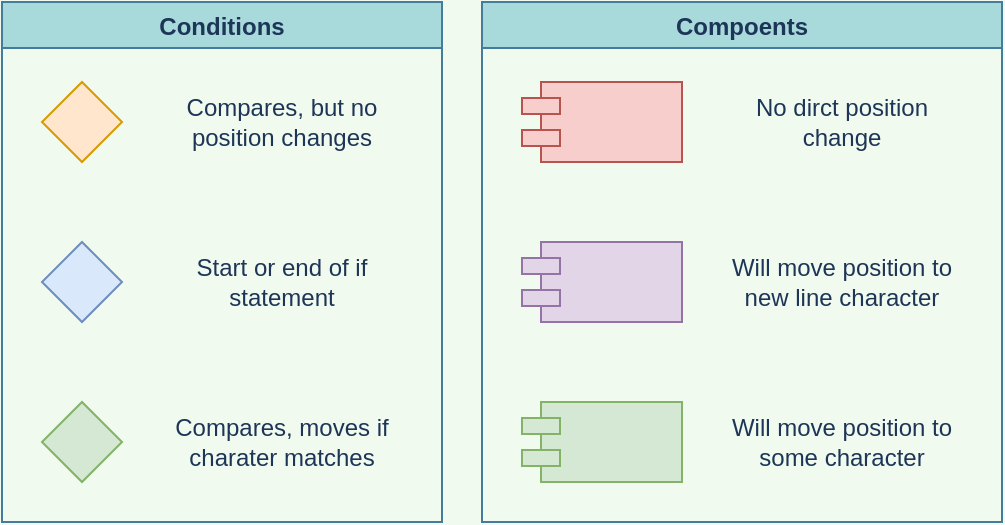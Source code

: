 <mxfile version="16.5.1" type="device" pages="6"><diagram id="5d81b-HlYGLF3-LWCuDv" name="Summary"><mxGraphModel dx="626" dy="653" grid="1" gridSize="10" guides="1" tooltips="1" connect="1" arrows="1" fold="1" page="1" pageScale="1" pageWidth="1100" pageHeight="850" background="#F1FAEE" math="0" shadow="0"><root><mxCell id="OQkHQdFlLw5rd3GArpQU-0"/><mxCell id="OQkHQdFlLw5rd3GArpQU-1" parent="OQkHQdFlLw5rd3GArpQU-0"/><mxCell id="79oWWYUvS_1HWECuKNui-10" value="Conditions" style="swimlane;fillColor=#A8DADC;strokeColor=#457B9D;fontColor=#1D3557;rounded=0;sketch=0;" vertex="1" parent="OQkHQdFlLw5rd3GArpQU-1"><mxGeometry x="40" y="40" width="220" height="260" as="geometry"/></mxCell><mxCell id="79oWWYUvS_1HWECuKNui-11" value="" style="rhombus;whiteSpace=wrap;html=1;rounded=0;sketch=0;strokeColor=#d79b00;fillColor=#ffe6cc;" vertex="1" parent="79oWWYUvS_1HWECuKNui-10"><mxGeometry x="20" y="40" width="40" height="40" as="geometry"/></mxCell><mxCell id="79oWWYUvS_1HWECuKNui-13" value="" style="rhombus;whiteSpace=wrap;html=1;rounded=0;sketch=0;strokeColor=#6c8ebf;fillColor=#dae8fc;" vertex="1" parent="79oWWYUvS_1HWECuKNui-10"><mxGeometry x="20" y="120" width="40" height="40" as="geometry"/></mxCell><mxCell id="79oWWYUvS_1HWECuKNui-15" value="" style="rhombus;whiteSpace=wrap;html=1;rounded=0;sketch=0;strokeColor=#82b366;fillColor=#d5e8d4;" vertex="1" parent="79oWWYUvS_1HWECuKNui-10"><mxGeometry x="20" y="200" width="40" height="40" as="geometry"/></mxCell><mxCell id="79oWWYUvS_1HWECuKNui-18" value="Compares, but no position changes" style="text;html=1;strokeColor=none;fillColor=none;align=center;verticalAlign=middle;whiteSpace=wrap;rounded=0;sketch=0;fontColor=#1D3557;" vertex="1" parent="79oWWYUvS_1HWECuKNui-10"><mxGeometry x="80" y="40" width="120" height="40" as="geometry"/></mxCell><mxCell id="79oWWYUvS_1HWECuKNui-21" value="Start or end of if statement" style="text;html=1;strokeColor=none;fillColor=none;align=center;verticalAlign=middle;whiteSpace=wrap;rounded=0;sketch=0;fontColor=#1D3557;" vertex="1" parent="79oWWYUvS_1HWECuKNui-10"><mxGeometry x="80" y="120" width="120" height="40" as="geometry"/></mxCell><mxCell id="79oWWYUvS_1HWECuKNui-23" value="Compares, moves if charater matches" style="text;html=1;strokeColor=none;fillColor=none;align=center;verticalAlign=middle;whiteSpace=wrap;rounded=0;sketch=0;fontColor=#1D3557;" vertex="1" parent="79oWWYUvS_1HWECuKNui-10"><mxGeometry x="80" y="200" width="120" height="40" as="geometry"/></mxCell><mxCell id="79oWWYUvS_1HWECuKNui-17" value="Compoents" style="swimlane;rounded=0;sketch=0;fontColor=#1D3557;strokeColor=#457B9D;fillColor=#A8DADC;" vertex="1" parent="OQkHQdFlLw5rd3GArpQU-1"><mxGeometry x="280" y="40" width="260" height="260" as="geometry"/></mxCell><mxCell id="79oWWYUvS_1HWECuKNui-9" value="" style="shape=module;align=left;spacingLeft=20;align=center;verticalAlign=top;rounded=0;sketch=0;strokeColor=#b85450;fillColor=#f8cecc;jettyWidth=19;jettyHeight=8;" vertex="1" parent="79oWWYUvS_1HWECuKNui-17"><mxGeometry x="20" y="40" width="80" height="40" as="geometry"/></mxCell><mxCell id="79oWWYUvS_1HWECuKNui-24" value="No dirct position change" style="text;html=1;strokeColor=none;fillColor=none;align=center;verticalAlign=middle;whiteSpace=wrap;rounded=0;sketch=0;fontColor=#1D3557;" vertex="1" parent="79oWWYUvS_1HWECuKNui-17"><mxGeometry x="120" y="40" width="120" height="40" as="geometry"/></mxCell><mxCell id="79oWWYUvS_1HWECuKNui-25" value="" style="shape=module;align=left;spacingLeft=20;align=center;verticalAlign=top;rounded=0;sketch=0;strokeColor=#9673a6;fillColor=#e1d5e7;jettyWidth=19;jettyHeight=8;" vertex="1" parent="79oWWYUvS_1HWECuKNui-17"><mxGeometry x="20" y="120" width="80" height="40" as="geometry"/></mxCell><mxCell id="RqYjLtpsdM1kzzJHtMTH-0" value="Will move position to new line character" style="text;html=1;strokeColor=none;fillColor=none;align=center;verticalAlign=middle;whiteSpace=wrap;rounded=0;sketch=0;fontColor=#1D3557;" vertex="1" parent="79oWWYUvS_1HWECuKNui-17"><mxGeometry x="120" y="120" width="120" height="40" as="geometry"/></mxCell><mxCell id="qc7RBw1JzGETX4ay5fBb-0" value="" style="shape=module;align=left;spacingLeft=20;align=center;verticalAlign=top;rounded=0;sketch=0;strokeColor=#82b366;fillColor=#d5e8d4;jettyWidth=19;jettyHeight=8;" vertex="1" parent="79oWWYUvS_1HWECuKNui-17"><mxGeometry x="20" y="200" width="80" height="40" as="geometry"/></mxCell><mxCell id="qRz1HR3RdRRbroivzaIk-0" value="Will move position to some character" style="text;html=1;strokeColor=none;fillColor=none;align=center;verticalAlign=middle;whiteSpace=wrap;rounded=0;sketch=0;fontColor=#1D3557;" vertex="1" parent="79oWWYUvS_1HWECuKNui-17"><mxGeometry x="120" y="200" width="120" height="40" as="geometry"/></mxCell></root></mxGraphModel></diagram><diagram id="IKbSdVFix6ueAQbZ7h4J" name="Section"><mxGraphModel dx="782" dy="816" grid="1" gridSize="10" guides="1" tooltips="1" connect="1" arrows="1" fold="1" page="1" pageScale="1" pageWidth="850" pageHeight="1100" background="#F1FAEE" math="0" shadow="0"><root><mxCell id="mVqijxElRPC31pAtqZUh-0"/><mxCell id="mVqijxElRPC31pAtqZUh-1" parent="mVqijxElRPC31pAtqZUh-0"/><mxCell id="Fk9GuBJi8pG162Y20yZq-7" value="Section" style="swimlane;horizontal=0;rounded=0;sketch=0;strokeColor=#b85450;fillColor=#f8cecc;startSize=20;" parent="mVqijxElRPC31pAtqZUh-1" vertex="1"><mxGeometry x="40" y="20" width="560" height="360" as="geometry"/></mxCell><mxCell id="Fk9GuBJi8pG162Y20yZq-19" style="edgeStyle=orthogonalEdgeStyle;curved=0;rounded=1;sketch=0;orthogonalLoop=1;jettySize=auto;html=1;fontColor=#1D3557;strokeColor=#b85450;fillColor=#f8cecc;" parent="Fk9GuBJi8pG162Y20yZq-7" source="Fk9GuBJi8pG162Y20yZq-12" target="xuglPzFZynTIUWxfjkGw-4" edge="1"><mxGeometry relative="1" as="geometry"><mxPoint x="135" y="190" as="targetPoint"/></mxGeometry></mxCell><mxCell id="Fk9GuBJi8pG162Y20yZq-12" value="=" style="rhombus;whiteSpace=wrap;html=1;rounded=0;sketch=0;strokeColor=#d79b00;fillColor=#ffe6cc;" parent="Fk9GuBJi8pG162Y20yZq-7" vertex="1"><mxGeometry x="115" y="40" width="40" height="40" as="geometry"/></mxCell><mxCell id="Fk9GuBJi8pG162Y20yZq-67" value="" style="edgeStyle=orthogonalEdgeStyle;curved=0;rounded=1;sketch=0;orthogonalLoop=1;jettySize=auto;html=1;fontColor=#1D3557;strokeColor=#457B9D;fillColor=#A8DADC;" parent="Fk9GuBJi8pG162Y20yZq-7" source="Fk9GuBJi8pG162Y20yZq-61" target="Fk9GuBJi8pG162Y20yZq-66" edge="1"><mxGeometry relative="1" as="geometry"/></mxCell><mxCell id="Fk9GuBJi8pG162Y20yZq-61" value="Section.level &amp;lt;=&amp;gt;&lt;br&gt;Heading.level" style="rounded=1;whiteSpace=wrap;html=1;sketch=0;strokeColor=#6c8ebf;fillColor=#dae8fc;" parent="Fk9GuBJi8pG162Y20yZq-7" vertex="1"><mxGeometry x="95" y="200" width="80" height="40" as="geometry"/></mxCell><mxCell id="Fk9GuBJi8pG162Y20yZq-79" value="=" style="edgeStyle=orthogonalEdgeStyle;curved=0;rounded=1;sketch=0;orthogonalLoop=1;jettySize=auto;html=1;fontColor=#1D3557;strokeColor=#457B9D;fillColor=#A8DADC;" parent="Fk9GuBJi8pG162Y20yZq-7" source="Fk9GuBJi8pG162Y20yZq-66" target="xuglPzFZynTIUWxfjkGw-4" edge="1"><mxGeometry relative="1" as="geometry"><mxPoint x="185" y="220" as="targetPoint"/></mxGeometry></mxCell><mxCell id="xuglPzFZynTIUWxfjkGw-123" value="&amp;lt;" style="edgeStyle=orthogonalEdgeStyle;curved=0;rounded=1;sketch=0;orthogonalLoop=1;jettySize=auto;html=1;fontColor=#1D3557;strokeColor=#457B9D;fillColor=#A8DADC;exitX=0.5;exitY=1;exitDx=0;exitDy=0;" parent="Fk9GuBJi8pG162Y20yZq-7" source="Fk9GuBJi8pG162Y20yZq-66" target="xuglPzFZynTIUWxfjkGw-121" edge="1"><mxGeometry relative="1" as="geometry"/></mxCell><mxCell id="Fk9GuBJi8pG162Y20yZq-66" value="" style="rhombus;whiteSpace=wrap;html=1;rounded=0;sketch=0;strokeColor=#6c8ebf;fillColor=#dae8fc;" parent="Fk9GuBJi8pG162Y20yZq-7" vertex="1"><mxGeometry x="195" y="200" width="40" height="40" as="geometry"/></mxCell><mxCell id="Fk9GuBJi8pG162Y20yZq-81" value="Heading" style="shape=module;align=left;spacingLeft=20;align=center;verticalAlign=top;rounded=0;sketch=0;strokeColor=#9673a6;fillColor=#e1d5e7;jettyWidth=19;jettyHeight=8;" parent="Fk9GuBJi8pG162Y20yZq-7" vertex="1"><mxGeometry x="95" y="120" width="80" height="40" as="geometry"/></mxCell><mxCell id="Fk9GuBJi8pG162Y20yZq-21" style="edgeStyle=orthogonalEdgeStyle;curved=0;rounded=1;sketch=0;orthogonalLoop=1;jettySize=auto;html=1;fontColor=#1D3557;strokeColor=#82b366;fillColor=#d5e8d4;" parent="Fk9GuBJi8pG162Y20yZq-7" source="Fk9GuBJi8pG162Y20yZq-12" target="Fk9GuBJi8pG162Y20yZq-81" edge="1"><mxGeometry relative="1" as="geometry"><mxPoint x="345" y="80" as="targetPoint"/></mxGeometry></mxCell><mxCell id="Fk9GuBJi8pG162Y20yZq-62" value="" style="edgeStyle=orthogonalEdgeStyle;curved=0;rounded=1;sketch=0;orthogonalLoop=1;jettySize=auto;html=1;fontColor=#1D3557;strokeColor=#457B9D;fillColor=#A8DADC;" parent="Fk9GuBJi8pG162Y20yZq-7" source="Fk9GuBJi8pG162Y20yZq-81" target="Fk9GuBJi8pG162Y20yZq-61" edge="1"><mxGeometry relative="1" as="geometry"/></mxCell><mxCell id="xuglPzFZynTIUWxfjkGw-112" value="" style="edgeStyle=orthogonalEdgeStyle;curved=0;rounded=1;sketch=0;orthogonalLoop=1;jettySize=auto;html=1;fontColor=#1D3557;strokeColor=#457B9D;fillColor=#A8DADC;" parent="Fk9GuBJi8pG162Y20yZq-7" source="xuglPzFZynTIUWxfjkGw-4" target="xuglPzFZynTIUWxfjkGw-111" edge="1"><mxGeometry relative="1" as="geometry"/></mxCell><mxCell id="xuglPzFZynTIUWxfjkGw-4" value="" style="rhombus;whiteSpace=wrap;html=1;rounded=0;sketch=0;strokeColor=#6c8ebf;fillColor=#dae8fc;" parent="Fk9GuBJi8pG162Y20yZq-7" vertex="1"><mxGeometry x="195" y="40" width="40" height="40" as="geometry"/></mxCell><mxCell id="7Kuy1ulP2-d7hbVEEzLN-1" value="" style="ellipse;html=1;shape=startState;fillColor=#dae8fc;strokeColor=#6c8ebf;rounded=0;sketch=0;" parent="Fk9GuBJi8pG162Y20yZq-7" vertex="1"><mxGeometry x="40" y="45" width="30" height="30" as="geometry"/></mxCell><mxCell id="Fk9GuBJi8pG162Y20yZq-72" value="" style="edgeStyle=orthogonalEdgeStyle;curved=0;rounded=1;sketch=0;orthogonalLoop=1;jettySize=auto;html=1;fontColor=#1D3557;strokeColor=#457B9D;fillColor=#A8DADC;" parent="Fk9GuBJi8pG162Y20yZq-7" source="7Kuy1ulP2-d7hbVEEzLN-1" target="Fk9GuBJi8pG162Y20yZq-12" edge="1"><mxGeometry relative="1" as="geometry"><mxPoint x="55" y="80" as="sourcePoint"/><mxPoint x="95" y="60" as="targetPoint"/></mxGeometry></mxCell><mxCell id="xuglPzFZynTIUWxfjkGw-114" value="" style="edgeStyle=orthogonalEdgeStyle;curved=0;rounded=1;sketch=0;orthogonalLoop=1;jettySize=auto;html=1;fontColor=#1D3557;strokeColor=#82b366;fillColor=#d5e8d4;" parent="Fk9GuBJi8pG162Y20yZq-7" source="xuglPzFZynTIUWxfjkGw-111" target="xuglPzFZynTIUWxfjkGw-113" edge="1"><mxGeometry relative="1" as="geometry"/></mxCell><mxCell id="xuglPzFZynTIUWxfjkGw-124" style="edgeStyle=orthogonalEdgeStyle;curved=0;rounded=1;sketch=0;orthogonalLoop=1;jettySize=auto;html=1;fontColor=#1D3557;strokeColor=#b85450;fillColor=#f8cecc;" parent="Fk9GuBJi8pG162Y20yZq-7" source="xuglPzFZynTIUWxfjkGw-111" target="xuglPzFZynTIUWxfjkGw-65" edge="1"><mxGeometry relative="1" as="geometry"><mxPoint x="400" y="60" as="targetPoint"/></mxGeometry></mxCell><mxCell id="xuglPzFZynTIUWxfjkGw-111" value="=" style="rhombus;whiteSpace=wrap;html=1;rounded=0;sketch=0;strokeColor=#d79b00;fillColor=#ffe6cc;" parent="Fk9GuBJi8pG162Y20yZq-7" vertex="1"><mxGeometry x="315" y="40" width="40" height="40" as="geometry"/></mxCell><mxCell id="xuglPzFZynTIUWxfjkGw-116" value="" style="edgeStyle=orthogonalEdgeStyle;curved=0;rounded=1;sketch=0;orthogonalLoop=1;jettySize=auto;html=1;fontColor=#1D3557;strokeColor=#457B9D;fillColor=#A8DADC;" parent="Fk9GuBJi8pG162Y20yZq-7" source="xuglPzFZynTIUWxfjkGw-113" target="xuglPzFZynTIUWxfjkGw-115" edge="1"><mxGeometry relative="1" as="geometry"/></mxCell><mxCell id="xuglPzFZynTIUWxfjkGw-113" value="Heading" style="shape=module;align=left;spacingLeft=20;align=center;verticalAlign=top;rounded=0;sketch=0;strokeColor=#9673a6;fillColor=#e1d5e7;jettyWidth=19;jettyHeight=8;" parent="Fk9GuBJi8pG162Y20yZq-7" vertex="1"><mxGeometry x="295" y="120" width="80" height="40" as="geometry"/></mxCell><mxCell id="xuglPzFZynTIUWxfjkGw-118" value="" style="edgeStyle=orthogonalEdgeStyle;curved=0;rounded=1;sketch=0;orthogonalLoop=1;jettySize=auto;html=1;fontColor=#1D3557;strokeColor=#457B9D;fillColor=#A8DADC;" parent="Fk9GuBJi8pG162Y20yZq-7" source="xuglPzFZynTIUWxfjkGw-115" target="xuglPzFZynTIUWxfjkGw-117" edge="1"><mxGeometry relative="1" as="geometry"/></mxCell><mxCell id="xuglPzFZynTIUWxfjkGw-115" value="Section.level &amp;gt;&lt;br&gt;Heading.level" style="rounded=1;whiteSpace=wrap;html=1;sketch=0;strokeColor=#6c8ebf;fillColor=#dae8fc;" parent="Fk9GuBJi8pG162Y20yZq-7" vertex="1"><mxGeometry x="295" y="200" width="80" height="40" as="geometry"/></mxCell><mxCell id="xuglPzFZynTIUWxfjkGw-131" value="" style="edgeStyle=orthogonalEdgeStyle;curved=0;rounded=1;sketch=0;orthogonalLoop=1;jettySize=auto;html=1;fontColor=#1D3557;strokeColor=#b85450;fillColor=#f8cecc;" parent="Fk9GuBJi8pG162Y20yZq-7" source="xuglPzFZynTIUWxfjkGw-117" target="xuglPzFZynTIUWxfjkGw-129" edge="1"><mxGeometry relative="1" as="geometry"/></mxCell><mxCell id="xuglPzFZynTIUWxfjkGw-117" value="" style="rhombus;whiteSpace=wrap;html=1;rounded=0;sketch=0;strokeColor=#6c8ebf;fillColor=#dae8fc;" parent="Fk9GuBJi8pG162Y20yZq-7" vertex="1"><mxGeometry x="385" y="280" width="40" height="40" as="geometry"/></mxCell><mxCell id="xuglPzFZynTIUWxfjkGw-121" value="" style="ellipse;html=1;shape=endState;fillColor=#dae8fc;strokeColor=#6c8ebf;rounded=0;sketch=0;" parent="Fk9GuBJi8pG162Y20yZq-7" vertex="1"><mxGeometry x="200" y="280" width="30" height="30" as="geometry"/></mxCell><mxCell id="Fk9GuBJi8pG162Y20yZq-83" value="Section w/&#10;level + 1" style="shape=module;align=left;spacingLeft=20;align=center;verticalAlign=top;rounded=0;sketch=0;strokeColor=#b85450;fillColor=#f8cecc;jettyWidth=19;jettyHeight=8;" parent="Fk9GuBJi8pG162Y20yZq-7" vertex="1"><mxGeometry x="275" y="280" width="80" height="40" as="geometry"/></mxCell><mxCell id="Fk9GuBJi8pG162Y20yZq-77" value="&amp;gt;" style="edgeStyle=orthogonalEdgeStyle;curved=0;rounded=1;sketch=0;orthogonalLoop=1;jettySize=auto;html=1;fontColor=#1D3557;strokeColor=#457B9D;fillColor=#A8DADC;exitX=1;exitY=0.5;exitDx=0;exitDy=0;entryX=0;entryY=0;entryDx=0;entryDy=12;entryPerimeter=0;" parent="Fk9GuBJi8pG162Y20yZq-7" source="Fk9GuBJi8pG162Y20yZq-66" target="Fk9GuBJi8pG162Y20yZq-83" edge="1"><mxGeometry relative="1" as="geometry"><mxPoint x="295" y="220" as="targetPoint"/></mxGeometry></mxCell><mxCell id="xuglPzFZynTIUWxfjkGw-120" value="" style="edgeStyle=orthogonalEdgeStyle;curved=0;rounded=1;sketch=0;orthogonalLoop=1;jettySize=auto;html=1;fontColor=#1D3557;strokeColor=#82b366;fillColor=#d5e8d4;" parent="Fk9GuBJi8pG162Y20yZq-7" source="xuglPzFZynTIUWxfjkGw-117" target="Fk9GuBJi8pG162Y20yZq-83" edge="1"><mxGeometry relative="1" as="geometry"><mxPoint x="375.0" y="460" as="targetPoint"/></mxGeometry></mxCell><mxCell id="xuglPzFZynTIUWxfjkGw-129" value="" style="ellipse;html=1;shape=endState;fillColor=#dae8fc;strokeColor=#6c8ebf;rounded=0;sketch=0;" parent="Fk9GuBJi8pG162Y20yZq-7" vertex="1"><mxGeometry x="455" y="285" width="30" height="30" as="geometry"/></mxCell><mxCell id="xuglPzFZynTIUWxfjkGw-65" value="Content&#10;(paragraph)" style="shape=module;align=left;spacingLeft=20;align=center;verticalAlign=top;rounded=0;sketch=0;strokeColor=#b85450;fillColor=#f8cecc;jettyWidth=19;jettyHeight=8;" parent="Fk9GuBJi8pG162Y20yZq-7" vertex="1"><mxGeometry x="395" y="40" width="80" height="40" as="geometry"/></mxCell><mxCell id="hOtEoWHgZtQ_tSCe3b7d-16" value="" style="edgeStyle=orthogonalEdgeStyle;curved=0;rounded=1;sketch=0;orthogonalLoop=1;jettySize=auto;html=1;fontColor=#1D3557;strokeColor=#457B9D;fillColor=#A8DADC;" parent="Fk9GuBJi8pG162Y20yZq-7" source="xuglPzFZynTIUWxfjkGw-65" target="xuglPzFZynTIUWxfjkGw-140" edge="1"><mxGeometry relative="1" as="geometry"/></mxCell><mxCell id="xuglPzFZynTIUWxfjkGw-140" value="" style="rhombus;whiteSpace=wrap;html=1;rounded=0;sketch=0;strokeColor=#6c8ebf;fillColor=#dae8fc;" parent="Fk9GuBJi8pG162Y20yZq-7" vertex="1"><mxGeometry x="475" y="200" width="40" height="40" as="geometry"/></mxCell><mxCell id="xuglPzFZynTIUWxfjkGw-144" value="" style="edgeStyle=orthogonalEdgeStyle;curved=0;rounded=1;sketch=0;orthogonalLoop=1;jettySize=auto;html=1;fontColor=#1D3557;strokeColor=#457B9D;fillColor=#A8DADC;exitX=1;exitY=0.5;exitDx=0;exitDy=0;entryX=0.5;entryY=0;entryDx=0;entryDy=0;" parent="Fk9GuBJi8pG162Y20yZq-7" source="xuglPzFZynTIUWxfjkGw-140" target="xuglPzFZynTIUWxfjkGw-111" edge="1"><mxGeometry relative="1" as="geometry"><mxPoint x="565" y="220" as="targetPoint"/></mxGeometry></mxCell><mxCell id="xuglPzFZynTIUWxfjkGw-138" value="" style="edgeStyle=orthogonalEdgeStyle;curved=0;rounded=1;sketch=0;orthogonalLoop=1;jettySize=auto;html=1;fontColor=#1D3557;strokeColor=#457B9D;fillColor=#A8DADC;exitX=0.5;exitY=1;exitDx=0;exitDy=0;" parent="Fk9GuBJi8pG162Y20yZq-7" source="Fk9GuBJi8pG162Y20yZq-83" target="xuglPzFZynTIUWxfjkGw-140" edge="1"><mxGeometry relative="1" as="geometry"><mxPoint x="335" y="430" as="targetPoint"/></mxGeometry></mxCell><mxCell id="xuglPzFZynTIUWxfjkGw-60" value="Scene" style="swimlane;horizontal=0;rounded=0;sketch=0;strokeColor=#b85450;fillColor=#f8cecc;startSize=20;" parent="mVqijxElRPC31pAtqZUh-1" vertex="1"><mxGeometry x="40" y="400" width="590" height="340" as="geometry"/></mxCell><mxCell id="VJTlCz2lhSWB2Hv1O_SQ-0" value="!=" style="rhombus;whiteSpace=wrap;html=1;rounded=0;sketch=0;strokeColor=#d79b00;fillColor=#ffe6cc;" parent="xuglPzFZynTIUWxfjkGw-60" vertex="1"><mxGeometry x="280" y="20" width="40" height="40" as="geometry"/></mxCell><mxCell id="SsMYwgUimw-I-ZlG47j6-0" style="edgeStyle=orthogonalEdgeStyle;curved=0;rounded=1;sketch=0;orthogonalLoop=1;jettySize=auto;html=1;fontColor=#1D3557;strokeColor=#b85450;fillColor=#f8cecc;" parent="xuglPzFZynTIUWxfjkGw-60" source="VJTlCz2lhSWB2Hv1O_SQ-0" target="VJTlCz2lhSWB2Hv1O_SQ-2" edge="1"><mxGeometry relative="1" as="geometry"/></mxCell><mxCell id="SsMYwgUimw-I-ZlG47j6-2" style="edgeStyle=orthogonalEdgeStyle;shape=connector;curved=0;rounded=1;sketch=0;orthogonalLoop=1;jettySize=auto;html=1;labelBackgroundColor=default;fontFamily=Helvetica;fontSize=11;fontColor=#1D3557;endArrow=classic;strokeColor=#82b366;fillColor=#d5e8d4;" parent="xuglPzFZynTIUWxfjkGw-60" source="VJTlCz2lhSWB2Hv1O_SQ-0" target="xuglPzFZynTIUWxfjkGw-63" edge="1"><mxGeometry relative="1" as="geometry"/></mxCell><mxCell id="SsMYwgUimw-I-ZlG47j6-1" style="edgeStyle=orthogonalEdgeStyle;shape=connector;curved=0;rounded=1;sketch=0;orthogonalLoop=1;jettySize=auto;html=1;labelBackgroundColor=default;fontFamily=Helvetica;fontSize=11;fontColor=#1D3557;endArrow=classic;strokeColor=#457B9D;fillColor=#A8DADC;exitX=0.5;exitY=1;exitDx=0;exitDy=0;entryX=0.5;entryY=1;entryDx=0;entryDy=0;" parent="xuglPzFZynTIUWxfjkGw-60" source="xuglPzFZynTIUWxfjkGw-61" target="VJTlCz2lhSWB2Hv1O_SQ-0" edge="1"><mxGeometry relative="1" as="geometry"/></mxCell><mxCell id="xuglPzFZynTIUWxfjkGw-70" value="" style="ellipse;html=1;shape=endState;fillColor=#dae8fc;strokeColor=#6c8ebf;rounded=0;sketch=0;" parent="xuglPzFZynTIUWxfjkGw-60" vertex="1"><mxGeometry x="540" y="105" width="30" height="30" as="geometry"/></mxCell><mxCell id="xuglPzFZynTIUWxfjkGw-71" value="&amp;lt;" style="edgeStyle=orthogonalEdgeStyle;curved=0;rounded=1;sketch=0;orthogonalLoop=1;jettySize=auto;html=1;fontColor=#1D3557;strokeColor=#457B9D;fillColor=#A8DADC;" parent="xuglPzFZynTIUWxfjkGw-60" source="xuglPzFZynTIUWxfjkGw-68" target="xuglPzFZynTIUWxfjkGw-70" edge="1"><mxGeometry relative="1" as="geometry"/></mxCell><mxCell id="xuglPzFZynTIUWxfjkGw-72" value="Scene w/ &#10;level + 1" style="shape=module;align=left;spacingLeft=20;align=center;verticalAlign=top;rounded=0;sketch=0;strokeColor=#b85450;fillColor=#f8cecc;jettyWidth=19;jettyHeight=8;" parent="xuglPzFZynTIUWxfjkGw-60" vertex="1"><mxGeometry x="440" y="175" width="80" height="40" as="geometry"/></mxCell><mxCell id="xuglPzFZynTIUWxfjkGw-93" value="" style="edgeStyle=orthogonalEdgeStyle;curved=0;rounded=1;sketch=0;orthogonalLoop=1;jettySize=auto;html=1;fontColor=#1D3557;strokeColor=#82b366;fillColor=#d5e8d4;" parent="xuglPzFZynTIUWxfjkGw-60" source="xuglPzFZynTIUWxfjkGw-88" target="xuglPzFZynTIUWxfjkGw-72" edge="1"><mxGeometry relative="1" as="geometry"><mxPoint x="1550" y="310" as="sourcePoint"/></mxGeometry></mxCell><mxCell id="xuglPzFZynTIUWxfjkGw-155" style="edgeStyle=orthogonalEdgeStyle;curved=0;rounded=1;sketch=0;orthogonalLoop=1;jettySize=auto;html=1;entryX=0.5;entryY=1;entryDx=0;entryDy=0;fontColor=#1D3557;strokeColor=#457B9D;fillColor=#A8DADC;exitX=1;exitY=0.5;exitDx=0;exitDy=0;" parent="xuglPzFZynTIUWxfjkGw-60" source="xuglPzFZynTIUWxfjkGw-72" target="xuglPzFZynTIUWxfjkGw-101" edge="1"><mxGeometry relative="1" as="geometry"/></mxCell><mxCell id="xuglPzFZynTIUWxfjkGw-68" value="" style="rhombus;whiteSpace=wrap;html=1;rounded=0;sketch=0;strokeColor=#6c8ebf;fillColor=#dae8fc;" parent="xuglPzFZynTIUWxfjkGw-60" vertex="1"><mxGeometry x="460" y="100" width="40" height="40" as="geometry"/></mxCell><mxCell id="xuglPzFZynTIUWxfjkGw-73" value="&amp;gt;" style="edgeStyle=orthogonalEdgeStyle;curved=0;rounded=1;sketch=0;orthogonalLoop=1;jettySize=auto;html=1;fontColor=#1D3557;strokeColor=#457B9D;fillColor=#A8DADC;" parent="xuglPzFZynTIUWxfjkGw-60" source="xuglPzFZynTIUWxfjkGw-68" target="xuglPzFZynTIUWxfjkGw-72" edge="1"><mxGeometry relative="1" as="geometry"><mxPoint x="1210" y="50" as="targetPoint"/></mxGeometry></mxCell><mxCell id="xuglPzFZynTIUWxfjkGw-69" value="" style="edgeStyle=orthogonalEdgeStyle;curved=0;rounded=1;sketch=0;orthogonalLoop=1;jettySize=auto;html=1;fontColor=#1D3557;strokeColor=#457B9D;fillColor=#A8DADC;" parent="xuglPzFZynTIUWxfjkGw-60" source="xuglPzFZynTIUWxfjkGw-66" target="xuglPzFZynTIUWxfjkGw-68" edge="1"><mxGeometry relative="1" as="geometry"/></mxCell><mxCell id="xuglPzFZynTIUWxfjkGw-75" value="=" style="edgeStyle=orthogonalEdgeStyle;curved=0;rounded=1;sketch=0;orthogonalLoop=1;jettySize=auto;html=1;fontColor=#1D3557;strokeColor=#457B9D;fillColor=#A8DADC;" parent="xuglPzFZynTIUWxfjkGw-60" source="xuglPzFZynTIUWxfjkGw-68" target="xuglPzFZynTIUWxfjkGw-76" edge="1"><mxGeometry relative="1" as="geometry"><mxPoint x="1130.0" y="30.0" as="targetPoint"/></mxGeometry></mxCell><mxCell id="xuglPzFZynTIUWxfjkGw-76" value="=" style="rhombus;whiteSpace=wrap;html=1;rounded=0;sketch=0;strokeColor=#d79b00;fillColor=#ffe6cc;" parent="xuglPzFZynTIUWxfjkGw-60" vertex="1"><mxGeometry x="360" y="100" width="40" height="40" as="geometry"/></mxCell><mxCell id="xuglPzFZynTIUWxfjkGw-79" style="edgeStyle=orthogonalEdgeStyle;curved=0;rounded=1;sketch=0;orthogonalLoop=1;jettySize=auto;html=1;fontColor=#1D3557;strokeColor=#82b366;fillColor=#d5e8d4;" parent="xuglPzFZynTIUWxfjkGw-60" source="xuglPzFZynTIUWxfjkGw-76" target="xuglPzFZynTIUWxfjkGw-78" edge="1"><mxGeometry relative="1" as="geometry"/></mxCell><mxCell id="xuglPzFZynTIUWxfjkGw-81" value="" style="edgeStyle=orthogonalEdgeStyle;curved=0;rounded=1;sketch=0;orthogonalLoop=1;jettySize=auto;html=1;fontColor=#1D3557;strokeColor=#b85450;fillColor=#f8cecc;" parent="xuglPzFZynTIUWxfjkGw-60" source="xuglPzFZynTIUWxfjkGw-76" target="xuglPzFZynTIUWxfjkGw-80" edge="1"><mxGeometry relative="1" as="geometry"/></mxCell><mxCell id="xuglPzFZynTIUWxfjkGw-159" style="edgeStyle=orthogonalEdgeStyle;curved=0;rounded=1;sketch=0;orthogonalLoop=1;jettySize=auto;html=1;fontColor=#1D3557;strokeColor=#457B9D;fillColor=#A8DADC;entryX=0.5;entryY=0;entryDx=0;entryDy=0;exitX=0;exitY=0.5;exitDx=0;exitDy=0;" parent="xuglPzFZynTIUWxfjkGw-60" source="xuglPzFZynTIUWxfjkGw-156" target="xuglPzFZynTIUWxfjkGw-76" edge="1"><mxGeometry relative="1" as="geometry"><mxPoint x="1510" y="90" as="targetPoint"/><Array as="points"><mxPoint x="40" y="280"/><mxPoint x="40" y="80"/><mxPoint x="380" y="80"/></Array></mxGeometry></mxCell><mxCell id="xuglPzFZynTIUWxfjkGw-78" value="" style="ellipse;html=1;shape=endState;fillColor=#dae8fc;strokeColor=#6c8ebf;rounded=0;sketch=0;" parent="xuglPzFZynTIUWxfjkGw-60" vertex="1"><mxGeometry x="365" y="175" width="30" height="30" as="geometry"/></mxCell><mxCell id="xuglPzFZynTIUWxfjkGw-151" value="" style="edgeStyle=orthogonalEdgeStyle;curved=0;rounded=1;sketch=0;orthogonalLoop=1;jettySize=auto;html=1;fontColor=#1D3557;strokeColor=#b85450;fillColor=#f8cecc;" parent="xuglPzFZynTIUWxfjkGw-60" source="xuglPzFZynTIUWxfjkGw-88" target="xuglPzFZynTIUWxfjkGw-78" edge="1"><mxGeometry relative="1" as="geometry"/></mxCell><mxCell id="xuglPzFZynTIUWxfjkGw-88" value="" style="rhombus;whiteSpace=wrap;html=1;rounded=0;sketch=0;strokeColor=#6c8ebf;fillColor=#dae8fc;" parent="xuglPzFZynTIUWxfjkGw-60" vertex="1"><mxGeometry x="360" y="260" width="40" height="40" as="geometry"/></mxCell><mxCell id="xuglPzFZynTIUWxfjkGw-89" value="" style="edgeStyle=orthogonalEdgeStyle;curved=0;rounded=1;sketch=0;orthogonalLoop=1;jettySize=auto;html=1;fontColor=#1D3557;strokeColor=#457B9D;fillColor=#A8DADC;" parent="xuglPzFZynTIUWxfjkGw-60" source="xuglPzFZynTIUWxfjkGw-86" target="xuglPzFZynTIUWxfjkGw-88" edge="1"><mxGeometry relative="1" as="geometry"/></mxCell><mxCell id="xuglPzFZynTIUWxfjkGw-86" value="Scene.level &amp;gt;&lt;br&gt;Outline.level" style="rounded=1;whiteSpace=wrap;html=1;sketch=0;strokeColor=#6c8ebf;fillColor=#dae8fc;" parent="xuglPzFZynTIUWxfjkGw-60" vertex="1"><mxGeometry x="260" y="260" width="80" height="40" as="geometry"/></mxCell><mxCell id="xuglPzFZynTIUWxfjkGw-87" value="" style="edgeStyle=orthogonalEdgeStyle;curved=0;rounded=1;sketch=0;orthogonalLoop=1;jettySize=auto;html=1;fontColor=#1D3557;strokeColor=#457B9D;fillColor=#A8DADC;" parent="xuglPzFZynTIUWxfjkGw-60" source="xuglPzFZynTIUWxfjkGw-82" target="xuglPzFZynTIUWxfjkGw-86" edge="1"><mxGeometry relative="1" as="geometry"/></mxCell><mxCell id="xuglPzFZynTIUWxfjkGw-82" value="Outline" style="shape=module;align=left;spacingLeft=20;align=center;verticalAlign=top;rounded=0;sketch=0;strokeColor=#9673a6;fillColor=#e1d5e7;jettyWidth=19;jettyHeight=8;" parent="xuglPzFZynTIUWxfjkGw-60" vertex="1"><mxGeometry x="260" y="180" width="80" height="40" as="geometry"/></mxCell><mxCell id="xuglPzFZynTIUWxfjkGw-85" value="" style="edgeStyle=orthogonalEdgeStyle;curved=0;rounded=1;sketch=0;orthogonalLoop=1;jettySize=auto;html=1;fontColor=#1D3557;strokeColor=#82b366;fillColor=#d5e8d4;" parent="xuglPzFZynTIUWxfjkGw-60" source="xuglPzFZynTIUWxfjkGw-80" target="xuglPzFZynTIUWxfjkGw-82" edge="1"><mxGeometry relative="1" as="geometry"/></mxCell><mxCell id="xuglPzFZynTIUWxfjkGw-80" value="!=" style="rhombus;whiteSpace=wrap;html=1;rounded=0;sketch=0;strokeColor=#d79b00;fillColor=#ffe6cc;" parent="xuglPzFZynTIUWxfjkGw-60" vertex="1"><mxGeometry x="280" y="100" width="40" height="40" as="geometry"/></mxCell><mxCell id="xuglPzFZynTIUWxfjkGw-95" style="edgeStyle=orthogonalEdgeStyle;curved=0;rounded=1;sketch=0;orthogonalLoop=1;jettySize=auto;html=1;fontColor=#1D3557;strokeColor=#b85450;fillColor=#f8cecc;" parent="xuglPzFZynTIUWxfjkGw-60" source="xuglPzFZynTIUWxfjkGw-80" target="xuglPzFZynTIUWxfjkGw-94" edge="1"><mxGeometry relative="1" as="geometry"/></mxCell><mxCell id="xuglPzFZynTIUWxfjkGw-94" value="!!" style="rhombus;whiteSpace=wrap;html=1;rounded=0;sketch=0;strokeColor=#d79b00;fillColor=#ffe6cc;" parent="xuglPzFZynTIUWxfjkGw-60" vertex="1"><mxGeometry x="175" y="100" width="40" height="40" as="geometry"/></mxCell><mxCell id="xuglPzFZynTIUWxfjkGw-100" style="edgeStyle=orthogonalEdgeStyle;curved=0;rounded=1;sketch=0;orthogonalLoop=1;jettySize=auto;html=1;fontColor=#1D3557;strokeColor=#b85450;fillColor=#f8cecc;" parent="xuglPzFZynTIUWxfjkGw-60" source="xuglPzFZynTIUWxfjkGw-94" target="qXS5ZRBg1u28ufnjw338-0" edge="1"><mxGeometry relative="1" as="geometry"><mxPoint x="1120" y="180" as="targetPoint"/></mxGeometry></mxCell><mxCell id="xuglPzFZynTIUWxfjkGw-99" style="edgeStyle=orthogonalEdgeStyle;curved=0;rounded=1;sketch=0;orthogonalLoop=1;jettySize=auto;html=1;fontColor=#1D3557;strokeColor=#82b366;fillColor=#d5e8d4;" parent="xuglPzFZynTIUWxfjkGw-60" source="xuglPzFZynTIUWxfjkGw-94" target="xuglPzFZynTIUWxfjkGw-97" edge="1"><mxGeometry relative="1" as="geometry"/></mxCell><mxCell id="qXS5ZRBg1u28ufnjw338-0" value="Text&#10;(Normal)" style="shape=module;align=left;spacingLeft=20;align=center;verticalAlign=top;rounded=0;sketch=0;strokeColor=#82b366;fillColor=#d5e8d4;jettyWidth=19;jettyHeight=8;" parent="xuglPzFZynTIUWxfjkGw-60" vertex="1"><mxGeometry x="155" y="180" width="80" height="40" as="geometry"/></mxCell><mxCell id="qXS5ZRBg1u28ufnjw338-1" value="" style="edgeStyle=orthogonalEdgeStyle;curved=0;rounded=1;sketch=0;orthogonalLoop=1;jettySize=auto;html=1;fontColor=#1D3557;strokeColor=#457B9D;fillColor=#A8DADC;" parent="xuglPzFZynTIUWxfjkGw-60" source="qXS5ZRBg1u28ufnjw338-0" target="xuglPzFZynTIUWxfjkGw-101" edge="1"><mxGeometry relative="1" as="geometry"/></mxCell><mxCell id="xuglPzFZynTIUWxfjkGw-101" value="" style="rhombus;whiteSpace=wrap;html=1;rounded=0;sketch=0;strokeColor=#6c8ebf;fillColor=#dae8fc;" parent="xuglPzFZynTIUWxfjkGw-60" vertex="1"><mxGeometry x="175" y="260" width="40" height="40" as="geometry"/></mxCell><mxCell id="xuglPzFZynTIUWxfjkGw-157" value="" style="edgeStyle=orthogonalEdgeStyle;curved=0;rounded=1;sketch=0;orthogonalLoop=1;jettySize=auto;html=1;fontColor=#1D3557;strokeColor=#457B9D;fillColor=#A8DADC;" parent="xuglPzFZynTIUWxfjkGw-60" source="xuglPzFZynTIUWxfjkGw-101" target="xuglPzFZynTIUWxfjkGw-156" edge="1"><mxGeometry relative="1" as="geometry"/></mxCell><mxCell id="xuglPzFZynTIUWxfjkGw-97" value="Note" style="shape=module;align=left;spacingLeft=20;align=center;verticalAlign=top;rounded=0;sketch=0;strokeColor=#b85450;fillColor=#f8cecc;jettyWidth=19;jettyHeight=8;" parent="xuglPzFZynTIUWxfjkGw-60" vertex="1"><mxGeometry x="60" y="180" width="80" height="40" as="geometry"/></mxCell><mxCell id="xuglPzFZynTIUWxfjkGw-158" value="" style="edgeStyle=orthogonalEdgeStyle;curved=0;rounded=1;sketch=0;orthogonalLoop=1;jettySize=auto;html=1;fontColor=#1D3557;strokeColor=#457B9D;fillColor=#A8DADC;" parent="xuglPzFZynTIUWxfjkGw-60" source="xuglPzFZynTIUWxfjkGw-97" target="xuglPzFZynTIUWxfjkGw-156" edge="1"><mxGeometry relative="1" as="geometry"/></mxCell><mxCell id="xuglPzFZynTIUWxfjkGw-156" value="" style="rhombus;whiteSpace=wrap;html=1;rounded=0;sketch=0;strokeColor=#6c8ebf;fillColor=#dae8fc;" parent="xuglPzFZynTIUWxfjkGw-60" vertex="1"><mxGeometry x="80" y="260" width="40" height="40" as="geometry"/></mxCell><mxCell id="xuglPzFZynTIUWxfjkGw-66" value="Scene.level &amp;lt;=&amp;gt;&lt;br&gt;Outline.level" style="rounded=1;whiteSpace=wrap;html=1;sketch=0;strokeColor=#6c8ebf;fillColor=#dae8fc;" parent="xuglPzFZynTIUWxfjkGw-60" vertex="1"><mxGeometry x="440" y="20" width="80" height="40" as="geometry"/></mxCell><mxCell id="xuglPzFZynTIUWxfjkGw-67" value="" style="edgeStyle=orthogonalEdgeStyle;curved=0;rounded=1;sketch=0;orthogonalLoop=1;jettySize=auto;html=1;fontColor=#1D3557;strokeColor=#457B9D;fillColor=#A8DADC;" parent="xuglPzFZynTIUWxfjkGw-60" source="xuglPzFZynTIUWxfjkGw-63" target="xuglPzFZynTIUWxfjkGw-66" edge="1"><mxGeometry relative="1" as="geometry"/></mxCell><mxCell id="xuglPzFZynTIUWxfjkGw-63" value="Outline" style="shape=module;align=left;spacingLeft=20;align=center;verticalAlign=top;rounded=0;sketch=0;strokeColor=#9673a6;fillColor=#e1d5e7;jettyWidth=19;jettyHeight=8;" parent="xuglPzFZynTIUWxfjkGw-60" vertex="1"><mxGeometry x="340" y="20" width="80" height="40" as="geometry"/></mxCell><mxCell id="VJTlCz2lhSWB2Hv1O_SQ-2" value="" style="ellipse;html=1;shape=endState;fillColor=#f8cecc;strokeColor=#b85450;rounded=0;sketch=0;" parent="xuglPzFZynTIUWxfjkGw-60" vertex="1"><mxGeometry x="180" y="25" width="30" height="30" as="geometry"/></mxCell><mxCell id="xuglPzFZynTIUWxfjkGw-61" value="" style="ellipse;html=1;shape=startState;fillColor=#dae8fc;strokeColor=#6c8ebf;rounded=0;sketch=0;" parent="xuglPzFZynTIUWxfjkGw-60" vertex="1"><mxGeometry x="85" y="25" width="30" height="30" as="geometry"/></mxCell><mxCell id="xuglPzFZynTIUWxfjkGw-160" value="Note" style="swimlane;horizontal=0;rounded=0;sketch=0;strokeColor=#b85450;fillColor=#f8cecc;" parent="mVqijxElRPC31pAtqZUh-1" vertex="1"><mxGeometry x="40" y="760" width="340" height="280" as="geometry"/></mxCell><mxCell id="xuglPzFZynTIUWxfjkGw-161" value="" style="ellipse;html=1;shape=startState;fillColor=#dae8fc;strokeColor=#6c8ebf;rounded=0;sketch=0;" parent="xuglPzFZynTIUWxfjkGw-160" vertex="1"><mxGeometry x="40" y="225" width="30" height="30" as="geometry"/></mxCell><mxCell id="xuglPzFZynTIUWxfjkGw-167" value="!%@" style="rhombus;whiteSpace=wrap;html=1;rounded=0;sketch=0;strokeColor=#d79b00;fillColor=#ffe6cc;" parent="xuglPzFZynTIUWxfjkGw-160" vertex="1"><mxGeometry x="100" y="20" width="40" height="40" as="geometry"/></mxCell><mxCell id="xuglPzFZynTIUWxfjkGw-162" value="Note&#10;(Heading)" style="shape=module;align=left;spacingLeft=20;align=center;verticalAlign=top;rounded=0;sketch=0;strokeColor=#9673a6;fillColor=#e1d5e7;jettyWidth=19;jettyHeight=8;" parent="xuglPzFZynTIUWxfjkGw-160" vertex="1"><mxGeometry x="80" y="100" width="80" height="40" as="geometry"/></mxCell><mxCell id="xuglPzFZynTIUWxfjkGw-172" value="Note&#10;(Detail)" style="shape=module;align=left;spacingLeft=20;align=center;verticalAlign=top;rounded=0;sketch=0;strokeColor=#9673a6;fillColor=#e1d5e7;jettyWidth=19;jettyHeight=8;" parent="xuglPzFZynTIUWxfjkGw-160" vertex="1"><mxGeometry x="180" y="20" width="80" height="40" as="geometry"/></mxCell><mxCell id="xuglPzFZynTIUWxfjkGw-187" value="!%@" style="rhombus;whiteSpace=wrap;html=1;rounded=0;sketch=0;strokeColor=#d79b00;fillColor=#ffe6cc;" parent="xuglPzFZynTIUWxfjkGw-160" vertex="1"><mxGeometry x="200" y="100" width="40" height="40" as="geometry"/></mxCell><mxCell id="xuglPzFZynTIUWxfjkGw-190" value="" style="ellipse;html=1;shape=endState;fillColor=#dae8fc;strokeColor=#6c8ebf;rounded=0;sketch=0;" parent="xuglPzFZynTIUWxfjkGw-160" vertex="1"><mxGeometry x="205" y="165" width="30" height="30" as="geometry"/></mxCell><mxCell id="xuglPzFZynTIUWxfjkGw-191" value="!%" style="rhombus;whiteSpace=wrap;html=1;rounded=0;sketch=0;strokeColor=#d79b00;fillColor=#ffe6cc;" parent="xuglPzFZynTIUWxfjkGw-160" vertex="1"><mxGeometry x="280" y="100" width="40" height="40" as="geometry"/></mxCell><mxCell id="xuglPzFZynTIUWxfjkGw-176" value="" style="edgeStyle=orthogonalEdgeStyle;curved=0;rounded=1;sketch=0;orthogonalLoop=1;jettySize=auto;html=1;fontColor=#1D3557;strokeColor=#457B9D;fillColor=#A8DADC;" parent="xuglPzFZynTIUWxfjkGw-160" source="xuglPzFZynTIUWxfjkGw-161" target="r8uf4ZxTsonnVOQRH_Pj-2" edge="1"><mxGeometry relative="1" as="geometry"><mxPoint x="560" y="30" as="targetPoint"/></mxGeometry></mxCell><mxCell id="xuglPzFZynTIUWxfjkGw-169" value="" style="edgeStyle=orthogonalEdgeStyle;curved=0;rounded=1;sketch=0;orthogonalLoop=1;jettySize=auto;html=1;fontColor=#1D3557;strokeColor=#82b366;fillColor=#d5e8d4;" parent="xuglPzFZynTIUWxfjkGw-160" source="xuglPzFZynTIUWxfjkGw-167" target="xuglPzFZynTIUWxfjkGw-162" edge="1"><mxGeometry relative="1" as="geometry"/></mxCell><mxCell id="xuglPzFZynTIUWxfjkGw-171" value="" style="edgeStyle=orthogonalEdgeStyle;curved=0;rounded=1;sketch=0;orthogonalLoop=1;jettySize=auto;html=1;fontColor=#1D3557;strokeColor=#b85450;fillColor=#f8cecc;" parent="xuglPzFZynTIUWxfjkGw-160" source="xuglPzFZynTIUWxfjkGw-167" target="xuglPzFZynTIUWxfjkGw-172" edge="1"><mxGeometry relative="1" as="geometry"><mxPoint x="950" y="30" as="targetPoint"/></mxGeometry></mxCell><mxCell id="s-LTU3uwviZmA_8TlAa2-4" value="" style="edgeStyle=orthogonalEdgeStyle;curved=0;rounded=1;sketch=0;orthogonalLoop=1;jettySize=auto;html=1;fontColor=#1D3557;strokeColor=#457B9D;fillColor=#A8DADC;" parent="xuglPzFZynTIUWxfjkGw-160" source="xuglPzFZynTIUWxfjkGw-162" target="xuglPzFZynTIUWxfjkGw-187" edge="1"><mxGeometry relative="1" as="geometry"/></mxCell><mxCell id="xuglPzFZynTIUWxfjkGw-188" value="" style="edgeStyle=orthogonalEdgeStyle;curved=0;rounded=1;sketch=0;orthogonalLoop=1;jettySize=auto;html=1;fontColor=#1D3557;strokeColor=#457B9D;fillColor=#A8DADC;" parent="xuglPzFZynTIUWxfjkGw-160" source="xuglPzFZynTIUWxfjkGw-172" target="xuglPzFZynTIUWxfjkGw-187" edge="1"><mxGeometry relative="1" as="geometry"/></mxCell><mxCell id="xuglPzFZynTIUWxfjkGw-193" style="edgeStyle=orthogonalEdgeStyle;curved=0;rounded=1;sketch=0;orthogonalLoop=1;jettySize=auto;html=1;fontColor=#1D3557;strokeColor=#82b366;fillColor=#d5e8d4;entryX=1;entryY=0.5;entryDx=0;entryDy=0;exitX=0.5;exitY=0;exitDx=0;exitDy=0;" parent="xuglPzFZynTIUWxfjkGw-160" source="xuglPzFZynTIUWxfjkGw-191" target="xuglPzFZynTIUWxfjkGw-172" edge="1"><mxGeometry relative="1" as="geometry"/></mxCell><mxCell id="xuglPzFZynTIUWxfjkGw-192" value="" style="edgeStyle=orthogonalEdgeStyle;curved=0;rounded=1;sketch=0;orthogonalLoop=1;jettySize=auto;html=1;fontColor=#1D3557;strokeColor=#b85450;fillColor=#f8cecc;" parent="xuglPzFZynTIUWxfjkGw-160" source="xuglPzFZynTIUWxfjkGw-187" target="xuglPzFZynTIUWxfjkGw-191" edge="1"><mxGeometry relative="1" as="geometry"/></mxCell><mxCell id="xuglPzFZynTIUWxfjkGw-194" value="" style="edgeStyle=orthogonalEdgeStyle;curved=0;rounded=1;sketch=0;orthogonalLoop=1;jettySize=auto;html=1;fontColor=#1D3557;strokeColor=#82b366;fillColor=#d5e8d4;exitX=0.5;exitY=1;exitDx=0;exitDy=0;" parent="xuglPzFZynTIUWxfjkGw-160" source="xuglPzFZynTIUWxfjkGw-187" target="xuglPzFZynTIUWxfjkGw-190" edge="1"><mxGeometry relative="1" as="geometry"/></mxCell><mxCell id="r8uf4ZxTsonnVOQRH_Pj-1" style="edgeStyle=orthogonalEdgeStyle;shape=connector;curved=0;rounded=1;sketch=0;orthogonalLoop=1;jettySize=auto;html=1;entryX=1;entryY=0.5;entryDx=0;entryDy=0;labelBackgroundColor=default;fontFamily=Helvetica;fontSize=11;fontColor=#1D3557;endArrow=classic;strokeColor=#b85450;fillColor=#f8cecc;exitX=0;exitY=0.5;exitDx=0;exitDy=0;" parent="xuglPzFZynTIUWxfjkGw-160" source="SsMYwgUimw-I-ZlG47j6-4" target="xuglPzFZynTIUWxfjkGw-190" edge="1"><mxGeometry relative="1" as="geometry"/></mxCell><mxCell id="SsMYwgUimw-I-ZlG47j6-4" value="!&amp;gt;" style="rhombus;whiteSpace=wrap;html=1;rounded=0;sketch=0;strokeColor=#d79b00;fillColor=#ffe6cc;" parent="xuglPzFZynTIUWxfjkGw-160" vertex="1"><mxGeometry x="280" y="160" width="40" height="40" as="geometry"/></mxCell><mxCell id="SsMYwgUimw-I-ZlG47j6-5" value="" style="edgeStyle=orthogonalEdgeStyle;shape=connector;curved=0;rounded=1;sketch=0;orthogonalLoop=1;jettySize=auto;html=1;labelBackgroundColor=default;fontFamily=Helvetica;fontSize=11;fontColor=#1D3557;endArrow=classic;strokeColor=#b85450;fillColor=#f8cecc;" parent="xuglPzFZynTIUWxfjkGw-160" source="xuglPzFZynTIUWxfjkGw-191" target="SsMYwgUimw-I-ZlG47j6-4" edge="1"><mxGeometry relative="1" as="geometry"/></mxCell><mxCell id="SsMYwgUimw-I-ZlG47j6-6" value="Citation" style="shape=module;align=left;spacingLeft=20;align=center;verticalAlign=top;rounded=0;sketch=0;strokeColor=#b85450;fillColor=#f8cecc;jettyWidth=19;jettyHeight=8;" parent="xuglPzFZynTIUWxfjkGw-160" vertex="1"><mxGeometry x="180" y="220" width="80" height="40" as="geometry"/></mxCell><mxCell id="r8uf4ZxTsonnVOQRH_Pj-0" style="edgeStyle=orthogonalEdgeStyle;shape=connector;curved=0;rounded=1;sketch=0;orthogonalLoop=1;jettySize=auto;html=1;labelBackgroundColor=default;fontFamily=Helvetica;fontSize=11;fontColor=#1D3557;endArrow=classic;strokeColor=#82b366;fillColor=#d5e8d4;exitX=0.5;exitY=1;exitDx=0;exitDy=0;entryX=1;entryY=0.5;entryDx=0;entryDy=0;" parent="xuglPzFZynTIUWxfjkGw-160" source="SsMYwgUimw-I-ZlG47j6-4" target="SsMYwgUimw-I-ZlG47j6-6" edge="1"><mxGeometry relative="1" as="geometry"/></mxCell><mxCell id="r8uf4ZxTsonnVOQRH_Pj-5" style="edgeStyle=orthogonalEdgeStyle;shape=connector;curved=0;rounded=1;sketch=0;orthogonalLoop=1;jettySize=auto;html=1;labelBackgroundColor=default;fontFamily=Helvetica;fontSize=11;fontColor=#1D3557;endArrow=classic;strokeColor=#82b366;fillColor=#d5e8d4;entryX=0;entryY=0.5;entryDx=0;entryDy=0;exitX=0.5;exitY=0;exitDx=0;exitDy=0;" parent="xuglPzFZynTIUWxfjkGw-160" source="r8uf4ZxTsonnVOQRH_Pj-2" target="xuglPzFZynTIUWxfjkGw-167" edge="1"><mxGeometry relative="1" as="geometry"/></mxCell><mxCell id="r8uf4ZxTsonnVOQRH_Pj-2" value="!%" style="rhombus;whiteSpace=wrap;html=1;rounded=0;sketch=0;strokeColor=#d79b00;fillColor=#ffe6cc;" parent="xuglPzFZynTIUWxfjkGw-160" vertex="1"><mxGeometry x="35" y="155" width="40" height="40" as="geometry"/></mxCell><mxCell id="r8uf4ZxTsonnVOQRH_Pj-3" value="" style="ellipse;html=1;shape=endState;fillColor=#f8cecc;strokeColor=#b85450;rounded=0;sketch=0;" parent="xuglPzFZynTIUWxfjkGw-160" vertex="1"><mxGeometry x="105" y="225" width="30" height="30" as="geometry"/></mxCell><mxCell id="r8uf4ZxTsonnVOQRH_Pj-4" style="edgeStyle=orthogonalEdgeStyle;shape=connector;curved=0;rounded=1;sketch=0;orthogonalLoop=1;jettySize=auto;html=1;labelBackgroundColor=default;fontFamily=Helvetica;fontSize=11;fontColor=#1D3557;endArrow=classic;strokeColor=#b85450;fillColor=#f8cecc;" parent="xuglPzFZynTIUWxfjkGw-160" source="r8uf4ZxTsonnVOQRH_Pj-2" target="r8uf4ZxTsonnVOQRH_Pj-3" edge="1"><mxGeometry relative="1" as="geometry"/></mxCell><mxCell id="r8uf4ZxTsonnVOQRH_Pj-6" style="edgeStyle=orthogonalEdgeStyle;shape=connector;curved=0;rounded=1;sketch=0;orthogonalLoop=1;jettySize=auto;html=1;labelBackgroundColor=default;fontFamily=Helvetica;fontSize=11;fontColor=#1D3557;endArrow=classic;strokeColor=#457B9D;fillColor=#A8DADC;entryX=0.5;entryY=1;entryDx=0;entryDy=0;" parent="xuglPzFZynTIUWxfjkGw-160" source="SsMYwgUimw-I-ZlG47j6-6" target="xuglPzFZynTIUWxfjkGw-190" edge="1"><mxGeometry relative="1" as="geometry"><mxPoint x="220" y="230" as="targetPoint"/></mxGeometry></mxCell><mxCell id="hOtEoWHgZtQ_tSCe3b7d-18" value="List" style="swimlane;horizontal=0;rounded=0;sketch=0;strokeColor=#b85450;fillColor=#f8cecc;startSize=20;" parent="mVqijxElRPC31pAtqZUh-1" vertex="1"><mxGeometry x="420" y="760" width="400" height="260" as="geometry"/></mxCell><mxCell id="zXe_YTGQyGUh29FzZvvI-10" style="edgeStyle=orthogonalEdgeStyle;curved=0;rounded=1;sketch=0;orthogonalLoop=1;jettySize=auto;html=1;fontColor=#1D3557;strokeColor=#457B9D;fillColor=#A8DADC;" parent="hOtEoWHgZtQ_tSCe3b7d-18" source="MdWejRr1MJDv1suW3A_--0" target="s-LTU3uwviZmA_8TlAa2-2" edge="1"><mxGeometry relative="1" as="geometry"><mxPoint x="100" y="40" as="targetPoint"/></mxGeometry></mxCell><mxCell id="MdWejRr1MJDv1suW3A_--0" value="" style="ellipse;html=1;shape=startState;fillColor=#dae8fc;strokeColor=#6c8ebf;rounded=0;sketch=0;" parent="hOtEoWHgZtQ_tSCe3b7d-18" vertex="1"><mxGeometry x="40" y="25" width="30" height="30" as="geometry"/></mxCell><mxCell id="s-LTU3uwviZmA_8TlAa2-2" value="Item" style="shape=module;align=left;spacingLeft=20;align=center;verticalAlign=top;rounded=0;sketch=0;strokeColor=#9673a6;fillColor=#e1d5e7;jettyWidth=19;jettyHeight=8;" parent="hOtEoWHgZtQ_tSCe3b7d-18" vertex="1"><mxGeometry x="110" y="20" width="80" height="40" as="geometry"/></mxCell><mxCell id="s-LTU3uwviZmA_8TlAa2-6" value="" style="edgeStyle=orthogonalEdgeStyle;curved=0;rounded=1;sketch=0;orthogonalLoop=1;jettySize=auto;html=1;fontColor=#1D3557;strokeColor=#457B9D;fillColor=#A8DADC;" parent="hOtEoWHgZtQ_tSCe3b7d-18" source="s-LTU3uwviZmA_8TlAa2-2" target="uNXD1CNJMhWS9CLmPtqv-0" edge="1"><mxGeometry relative="1" as="geometry"><mxPoint x="220" y="40" as="targetPoint"/></mxGeometry></mxCell><mxCell id="uNXD1CNJMhWS9CLmPtqv-0" value="List.type = Item.type( List.level )" style="rounded=1;whiteSpace=wrap;html=1;sketch=0;strokeColor=#6c8ebf;fillColor=#dae8fc;" parent="hOtEoWHgZtQ_tSCe3b7d-18" vertex="1"><mxGeometry x="210" y="20" width="80" height="40" as="geometry"/></mxCell><mxCell id="uNXD1CNJMhWS9CLmPtqv-18" value="&amp;lt;" style="edgeStyle=orthogonalEdgeStyle;curved=0;rounded=1;sketch=0;orthogonalLoop=1;jettySize=auto;html=1;fontColor=#1D3557;strokeColor=#457B9D;fillColor=#A8DADC;" parent="hOtEoWHgZtQ_tSCe3b7d-18" source="uNXD1CNJMhWS9CLmPtqv-12" target="uNXD1CNJMhWS9CLmPtqv-17" edge="1"><mxGeometry relative="1" as="geometry"/></mxCell><mxCell id="uNXD1CNJMhWS9CLmPtqv-20" value="=" style="edgeStyle=orthogonalEdgeStyle;curved=0;rounded=1;sketch=0;orthogonalLoop=1;jettySize=auto;html=1;fontColor=#1D3557;strokeColor=#457B9D;fillColor=#A8DADC;" parent="hOtEoWHgZtQ_tSCe3b7d-18" source="uNXD1CNJMhWS9CLmPtqv-12" target="uNXD1CNJMhWS9CLmPtqv-19" edge="1"><mxGeometry relative="1" as="geometry"/></mxCell><mxCell id="uNXD1CNJMhWS9CLmPtqv-12" value="" style="rhombus;whiteSpace=wrap;html=1;rounded=0;sketch=0;strokeColor=#6c8ebf;strokeWidth=1;fillColor=#dae8fc;" parent="hOtEoWHgZtQ_tSCe3b7d-18" vertex="1"><mxGeometry x="100" y="100" width="40" height="40" as="geometry"/></mxCell><mxCell id="uNXD1CNJMhWS9CLmPtqv-17" value="" style="ellipse;html=1;shape=endState;fillColor=#dae8fc;strokeColor=#6c8ebf;rounded=0;sketch=0;" parent="hOtEoWHgZtQ_tSCe3b7d-18" vertex="1"><mxGeometry x="40" y="185" width="30" height="30" as="geometry"/></mxCell><mxCell id="uNXD1CNJMhWS9CLmPtqv-24" style="edgeStyle=orthogonalEdgeStyle;curved=0;rounded=1;sketch=0;orthogonalLoop=1;jettySize=auto;html=1;entryX=1;entryY=0.5;entryDx=0;entryDy=0;fontColor=#1D3557;strokeColor=#b85450;fillColor=#f8cecc;" parent="hOtEoWHgZtQ_tSCe3b7d-18" source="uNXD1CNJMhWS9CLmPtqv-19" target="uNXD1CNJMhWS9CLmPtqv-17" edge="1"><mxGeometry relative="1" as="geometry"/></mxCell><mxCell id="uNXD1CNJMhWS9CLmPtqv-19" value="#&lt;br&gt;-" style="rhombus;whiteSpace=wrap;html=1;rounded=0;sketch=0;strokeColor=#d79b00;fillColor=#ffe6cc;" parent="hOtEoWHgZtQ_tSCe3b7d-18" vertex="1"><mxGeometry x="100" y="180" width="40" height="40" as="geometry"/></mxCell><mxCell id="uNXD1CNJMhWS9CLmPtqv-10" value="Item.level &amp;lt;=&amp;gt;&lt;br&gt;List.level" style="rounded=1;whiteSpace=wrap;html=1;sketch=0;strokeColor=#6c8ebf;fillColor=#dae8fc;" parent="hOtEoWHgZtQ_tSCe3b7d-18" vertex="1"><mxGeometry x="310" y="20" width="80" height="40" as="geometry"/></mxCell><mxCell id="uNXD1CNJMhWS9CLmPtqv-31" style="edgeStyle=orthogonalEdgeStyle;curved=0;rounded=1;sketch=0;orthogonalLoop=1;jettySize=auto;html=1;fontColor=#1D3557;strokeColor=#457B9D;fillColor=#A8DADC;exitX=0.5;exitY=1;exitDx=0;exitDy=0;" parent="hOtEoWHgZtQ_tSCe3b7d-18" source="uNXD1CNJMhWS9CLmPtqv-10" target="uNXD1CNJMhWS9CLmPtqv-12" edge="1"><mxGeometry relative="1" as="geometry"/></mxCell><mxCell id="uNXD1CNJMhWS9CLmPtqv-32" value="" style="edgeStyle=orthogonalEdgeStyle;curved=0;rounded=1;sketch=0;orthogonalLoop=1;jettySize=auto;html=1;fontColor=#1D3557;strokeColor=#457B9D;fillColor=#A8DADC;" parent="hOtEoWHgZtQ_tSCe3b7d-18" source="uNXD1CNJMhWS9CLmPtqv-0" target="uNXD1CNJMhWS9CLmPtqv-10" edge="1"><mxGeometry relative="1" as="geometry"/></mxCell><mxCell id="uNXD1CNJMhWS9CLmPtqv-42" value="" style="edgeStyle=orthogonalEdgeStyle;curved=0;rounded=1;sketch=0;orthogonalLoop=1;jettySize=auto;html=1;fontColor=#1D3557;strokeColor=#457B9D;fillColor=#A8DADC;" parent="hOtEoWHgZtQ_tSCe3b7d-18" source="uNXD1CNJMhWS9CLmPtqv-22" target="uNXD1CNJMhWS9CLmPtqv-41" edge="1"><mxGeometry relative="1" as="geometry"/></mxCell><mxCell id="uNXD1CNJMhWS9CLmPtqv-22" value="Item" style="shape=module;align=left;spacingLeft=20;align=center;verticalAlign=top;rounded=0;sketch=0;strokeColor=#9673a6;fillColor=#e1d5e7;jettyWidth=19;jettyHeight=8;" parent="hOtEoWHgZtQ_tSCe3b7d-18" vertex="1"><mxGeometry x="300" y="180" width="80" height="40" as="geometry"/></mxCell><mxCell id="uNXD1CNJMhWS9CLmPtqv-23" value="" style="edgeStyle=orthogonalEdgeStyle;curved=0;rounded=1;sketch=0;orthogonalLoop=1;jettySize=auto;html=1;fontColor=#1D3557;strokeColor=#82b366;fillColor=#d5e8d4;exitX=0.5;exitY=1;exitDx=0;exitDy=0;entryX=0.5;entryY=1;entryDx=0;entryDy=0;" parent="hOtEoWHgZtQ_tSCe3b7d-18" source="uNXD1CNJMhWS9CLmPtqv-19" target="uNXD1CNJMhWS9CLmPtqv-22" edge="1"><mxGeometry relative="1" as="geometry"/></mxCell><mxCell id="uNXD1CNJMhWS9CLmPtqv-44" style="edgeStyle=orthogonalEdgeStyle;curved=0;rounded=1;sketch=0;orthogonalLoop=1;jettySize=auto;html=1;fontColor=#1D3557;strokeColor=#457B9D;fillColor=#A8DADC;exitX=0.5;exitY=1;exitDx=0;exitDy=0;" parent="hOtEoWHgZtQ_tSCe3b7d-18" source="uNXD1CNJMhWS9CLmPtqv-14" target="uNXD1CNJMhWS9CLmPtqv-41" edge="1"><mxGeometry relative="1" as="geometry"/></mxCell><mxCell id="uNXD1CNJMhWS9CLmPtqv-14" value="List&#10;(level + 1)" style="shape=module;align=left;spacingLeft=20;align=center;verticalAlign=top;rounded=0;sketch=0;strokeColor=#b85450;fillColor=#f8cecc;jettyWidth=19;jettyHeight=8;" parent="hOtEoWHgZtQ_tSCe3b7d-18" vertex="1"><mxGeometry x="180" y="100" width="80" height="40" as="geometry"/></mxCell><mxCell id="uNXD1CNJMhWS9CLmPtqv-16" value="&amp;gt;" style="edgeStyle=orthogonalEdgeStyle;curved=0;rounded=1;sketch=0;orthogonalLoop=1;jettySize=auto;html=1;fontColor=#1D3557;strokeColor=#457B9D;fillColor=#A8DADC;" parent="hOtEoWHgZtQ_tSCe3b7d-18" source="uNXD1CNJMhWS9CLmPtqv-12" target="uNXD1CNJMhWS9CLmPtqv-14" edge="1"><mxGeometry relative="1" as="geometry"/></mxCell><mxCell id="uNXD1CNJMhWS9CLmPtqv-43" value="" style="edgeStyle=orthogonalEdgeStyle;curved=0;rounded=1;sketch=0;orthogonalLoop=1;jettySize=auto;html=1;fontColor=#1D3557;strokeColor=#457B9D;fillColor=#A8DADC;" parent="hOtEoWHgZtQ_tSCe3b7d-18" source="uNXD1CNJMhWS9CLmPtqv-41" target="uNXD1CNJMhWS9CLmPtqv-19" edge="1"><mxGeometry relative="1" as="geometry"/></mxCell><mxCell id="uNXD1CNJMhWS9CLmPtqv-41" value="" style="rhombus;whiteSpace=wrap;html=1;rounded=0;sketch=0;strokeColor=#6c8ebf;strokeWidth=1;fillColor=#dae8fc;" parent="hOtEoWHgZtQ_tSCe3b7d-18" vertex="1"><mxGeometry x="200" y="180" width="40" height="40" as="geometry"/></mxCell><mxCell id="bBz8MeVRejD7uLCzhRNx-0" value="Table" style="swimlane;horizontal=0;rounded=0;sketch=0;strokeColor=#b85450;fillColor=#f8cecc;startSize=20;" parent="mVqijxElRPC31pAtqZUh-1" vertex="1"><mxGeometry x="650" y="400" width="170" height="310" as="geometry"/></mxCell><mxCell id="bBz8MeVRejD7uLCzhRNx-1" value="" style="edgeStyle=orthogonalEdgeStyle;curved=0;rounded=1;sketch=0;orthogonalLoop=1;jettySize=auto;html=1;fontColor=#1D3557;strokeColor=#457B9D;fillColor=#A8DADC;" parent="bBz8MeVRejD7uLCzhRNx-0" source="bBz8MeVRejD7uLCzhRNx-2" target="bBz8MeVRejD7uLCzhRNx-4" edge="1"><mxGeometry relative="1" as="geometry"/></mxCell><mxCell id="bBz8MeVRejD7uLCzhRNx-2" value="" style="ellipse;html=1;shape=startState;fillColor=#dae8fc;strokeColor=#6c8ebf;rounded=0;sketch=0;" parent="bBz8MeVRejD7uLCzhRNx-0" vertex="1"><mxGeometry x="75" y="10" width="30" height="30" as="geometry"/></mxCell><mxCell id="bBz8MeVRejD7uLCzhRNx-3" value="" style="edgeStyle=orthogonalEdgeStyle;curved=0;rounded=1;sketch=0;orthogonalLoop=1;jettySize=auto;html=1;fontColor=#1D3557;strokeColor=#457B9D;fillColor=#A8DADC;" parent="bBz8MeVRejD7uLCzhRNx-0" source="bBz8MeVRejD7uLCzhRNx-4" target="bBz8MeVRejD7uLCzhRNx-6" edge="1"><mxGeometry relative="1" as="geometry"/></mxCell><mxCell id="bBz8MeVRejD7uLCzhRNx-4" value="Row&#10;(Header)" style="shape=module;align=left;spacingLeft=20;align=center;verticalAlign=top;rounded=0;sketch=0;strokeColor=#82b366;fillColor=#d5e8d4;jettyWidth=19;jettyHeight=8;" parent="bBz8MeVRejD7uLCzhRNx-0" vertex="1"><mxGeometry x="50" y="60" width="80" height="40" as="geometry"/></mxCell><mxCell id="bBz8MeVRejD7uLCzhRNx-5" value="" style="edgeStyle=orthogonalEdgeStyle;curved=0;rounded=1;sketch=0;orthogonalLoop=1;jettySize=auto;html=1;fontColor=#1D3557;strokeColor=#82b366;fillColor=#d5e8d4;" parent="bBz8MeVRejD7uLCzhRNx-0" source="bBz8MeVRejD7uLCzhRNx-6" target="bBz8MeVRejD7uLCzhRNx-7" edge="1"><mxGeometry relative="1" as="geometry"/></mxCell><mxCell id="bBz8MeVRejD7uLCzhRNx-9" style="edgeStyle=orthogonalEdgeStyle;curved=0;rounded=1;sketch=0;orthogonalLoop=1;jettySize=auto;html=1;fontColor=#1D3557;strokeColor=#b85450;fillColor=#f8cecc;exitX=1;exitY=0.5;exitDx=0;exitDy=0;entryX=1;entryY=0.5;entryDx=0;entryDy=0;" parent="bBz8MeVRejD7uLCzhRNx-0" source="bBz8MeVRejD7uLCzhRNx-6" target="bBz8MeVRejD7uLCzhRNx-8" edge="1"><mxGeometry relative="1" as="geometry"><Array as="points"><mxPoint x="150" y="160"/><mxPoint x="150" y="275"/></Array></mxGeometry></mxCell><mxCell id="bBz8MeVRejD7uLCzhRNx-6" value="|" style="rhombus;whiteSpace=wrap;html=1;rounded=0;sketch=0;strokeColor=#d79b00;fillColor=#ffe6cc;" parent="bBz8MeVRejD7uLCzhRNx-0" vertex="1"><mxGeometry x="70" y="140" width="40" height="40" as="geometry"/></mxCell><mxCell id="bBz8MeVRejD7uLCzhRNx-10" style="edgeStyle=orthogonalEdgeStyle;curved=0;rounded=1;sketch=0;orthogonalLoop=1;jettySize=auto;html=1;entryX=0;entryY=0.5;entryDx=0;entryDy=0;fontColor=#1D3557;strokeColor=#457B9D;fillColor=#A8DADC;exitX=0;exitY=0;exitDx=0;exitDy=12;exitPerimeter=0;" parent="bBz8MeVRejD7uLCzhRNx-0" source="bBz8MeVRejD7uLCzhRNx-7" target="bBz8MeVRejD7uLCzhRNx-6" edge="1"><mxGeometry relative="1" as="geometry"/></mxCell><mxCell id="bBz8MeVRejD7uLCzhRNx-7" value="Row&#10;(Data)" style="shape=module;align=left;spacingLeft=20;align=center;verticalAlign=top;rounded=0;sketch=0;strokeColor=#82b366;fillColor=#d5e8d4;jettyWidth=19;jettyHeight=8;" parent="bBz8MeVRejD7uLCzhRNx-0" vertex="1"><mxGeometry x="50" y="200" width="80" height="40" as="geometry"/></mxCell><mxCell id="bBz8MeVRejD7uLCzhRNx-8" value="" style="ellipse;html=1;shape=endState;fillColor=#dae8fc;strokeColor=#6c8ebf;rounded=0;sketch=0;" parent="bBz8MeVRejD7uLCzhRNx-0" vertex="1"><mxGeometry x="80" y="260" width="30" height="30" as="geometry"/></mxCell><mxCell id="hSquFVdLZyo1CvWy6cN7-0" value="Citation" style="swimlane;horizontal=0;rounded=0;sketch=0;strokeColor=#b85450;fillColor=#f8cecc;startSize=20;" parent="mVqijxElRPC31pAtqZUh-1" vertex="1"><mxGeometry x="620" y="20" width="200" height="310" as="geometry"/></mxCell><mxCell id="hSquFVdLZyo1CvWy6cN7-1" value="" style="edgeStyle=orthogonalEdgeStyle;curved=0;rounded=1;sketch=0;orthogonalLoop=1;jettySize=auto;html=1;fontColor=#1D3557;strokeColor=#457B9D;fillColor=#A8DADC;" parent="hSquFVdLZyo1CvWy6cN7-0" source="hSquFVdLZyo1CvWy6cN7-2" target="hSquFVdLZyo1CvWy6cN7-4" edge="1"><mxGeometry relative="1" as="geometry"/></mxCell><mxCell id="hSquFVdLZyo1CvWy6cN7-2" value="" style="ellipse;html=1;shape=startState;fillColor=#dae8fc;strokeColor=#6c8ebf;rounded=0;sketch=0;" parent="hSquFVdLZyo1CvWy6cN7-0" vertex="1"><mxGeometry x="75" y="10" width="30" height="30" as="geometry"/></mxCell><mxCell id="hSquFVdLZyo1CvWy6cN7-3" value="" style="edgeStyle=orthogonalEdgeStyle;curved=0;rounded=1;sketch=0;orthogonalLoop=1;jettySize=auto;html=1;fontColor=#1D3557;strokeColor=#457B9D;fillColor=#A8DADC;" parent="hSquFVdLZyo1CvWy6cN7-0" source="hSquFVdLZyo1CvWy6cN7-4" target="hSquFVdLZyo1CvWy6cN7-7" edge="1"><mxGeometry relative="1" as="geometry"/></mxCell><mxCell id="hSquFVdLZyo1CvWy6cN7-4" value="Source" style="shape=module;align=left;spacingLeft=20;align=center;verticalAlign=top;rounded=0;sketch=0;strokeColor=#82b366;fillColor=#d5e8d4;jettyWidth=19;jettyHeight=8;" parent="hSquFVdLZyo1CvWy6cN7-0" vertex="1"><mxGeometry x="50" y="60" width="80" height="40" as="geometry"/></mxCell><mxCell id="hSquFVdLZyo1CvWy6cN7-7" value="!&amp;gt;@" style="rhombus;whiteSpace=wrap;html=1;rounded=0;sketch=0;strokeColor=#d79b00;fillColor=#ffe6cc;" parent="hSquFVdLZyo1CvWy6cN7-0" vertex="1"><mxGeometry x="70" y="140" width="40" height="40" as="geometry"/></mxCell><mxCell id="hSquFVdLZyo1CvWy6cN7-8" style="edgeStyle=orthogonalEdgeStyle;curved=0;rounded=1;sketch=0;orthogonalLoop=1;jettySize=auto;html=1;entryX=0;entryY=0.5;entryDx=0;entryDy=0;fontColor=#1D3557;strokeColor=#457B9D;fillColor=#A8DADC;exitX=0;exitY=0;exitDx=0;exitDy=12;exitPerimeter=0;" parent="hSquFVdLZyo1CvWy6cN7-0" source="hSquFVdLZyo1CvWy6cN7-9" target="hSquFVdLZyo1CvWy6cN7-7" edge="1"><mxGeometry relative="1" as="geometry"/></mxCell><mxCell id="hSquFVdLZyo1CvWy6cN7-9" value="Source" style="shape=module;align=left;spacingLeft=20;align=center;verticalAlign=top;rounded=0;sketch=0;strokeColor=#82b366;fillColor=#d5e8d4;jettyWidth=19;jettyHeight=8;" parent="hSquFVdLZyo1CvWy6cN7-0" vertex="1"><mxGeometry x="50" y="260" width="80" height="40" as="geometry"/></mxCell><mxCell id="K2IRYqgULWOIecaarKJ6-0" value="!&amp;gt;" style="rhombus;whiteSpace=wrap;html=1;rounded=0;sketch=0;strokeColor=#d79b00;fillColor=#ffe6cc;" parent="hSquFVdLZyo1CvWy6cN7-0" vertex="1"><mxGeometry x="70" y="200" width="40" height="40" as="geometry"/></mxCell><mxCell id="K2IRYqgULWOIecaarKJ6-1" style="edgeStyle=orthogonalEdgeStyle;curved=0;rounded=1;sketch=0;orthogonalLoop=1;jettySize=auto;html=1;fontColor=#1D3557;strokeColor=#b85450;fillColor=#f8cecc;" parent="hSquFVdLZyo1CvWy6cN7-0" source="hSquFVdLZyo1CvWy6cN7-7" target="K2IRYqgULWOIecaarKJ6-0" edge="1"><mxGeometry relative="1" as="geometry"/></mxCell><mxCell id="K2IRYqgULWOIecaarKJ6-2" style="edgeStyle=orthogonalEdgeStyle;curved=0;rounded=1;sketch=0;orthogonalLoop=1;jettySize=auto;html=1;fontColor=#1D3557;strokeColor=#82b366;fillColor=#d5e8d4;" parent="hSquFVdLZyo1CvWy6cN7-0" source="K2IRYqgULWOIecaarKJ6-0" target="hSquFVdLZyo1CvWy6cN7-9" edge="1"><mxGeometry relative="1" as="geometry"/></mxCell><mxCell id="K2IRYqgULWOIecaarKJ6-5" value="" style="edgeStyle=orthogonalEdgeStyle;curved=0;rounded=1;sketch=0;orthogonalLoop=1;jettySize=auto;html=1;fontColor=#1D3557;strokeColor=#457B9D;fillColor=#A8DADC;" parent="hSquFVdLZyo1CvWy6cN7-0" source="K2IRYqgULWOIecaarKJ6-4" target="hSquFVdLZyo1CvWy6cN7-10" edge="1"><mxGeometry relative="1" as="geometry"/></mxCell><mxCell id="K2IRYqgULWOIecaarKJ6-4" value="" style="rhombus;whiteSpace=wrap;html=1;rounded=0;sketch=0;strokeColor=#6c8ebf;fillColor=#dae8fc;" parent="hSquFVdLZyo1CvWy6cN7-0" vertex="1"><mxGeometry x="150" y="200" width="40" height="40" as="geometry"/></mxCell><mxCell id="hSquFVdLZyo1CvWy6cN7-5" value="" style="edgeStyle=orthogonalEdgeStyle;curved=0;rounded=1;sketch=0;orthogonalLoop=1;jettySize=auto;html=1;fontColor=#1D3557;strokeColor=#82b366;fillColor=#d5e8d4;exitX=1;exitY=0.5;exitDx=0;exitDy=0;" parent="hSquFVdLZyo1CvWy6cN7-0" source="hSquFVdLZyo1CvWy6cN7-7" target="K2IRYqgULWOIecaarKJ6-4" edge="1"><mxGeometry relative="1" as="geometry"><mxPoint x="240" y="315" as="targetPoint"/></mxGeometry></mxCell><mxCell id="K2IRYqgULWOIecaarKJ6-3" style="edgeStyle=orthogonalEdgeStyle;curved=0;rounded=1;sketch=0;orthogonalLoop=1;jettySize=auto;html=1;fontColor=#1D3557;strokeColor=#b85450;fillColor=#f8cecc;" parent="hSquFVdLZyo1CvWy6cN7-0" source="K2IRYqgULWOIecaarKJ6-0" target="K2IRYqgULWOIecaarKJ6-4" edge="1"><mxGeometry relative="1" as="geometry"><mxPoint x="440" y="140" as="targetPoint"/></mxGeometry></mxCell><mxCell id="hSquFVdLZyo1CvWy6cN7-10" value="" style="ellipse;html=1;shape=endState;fillColor=#dae8fc;strokeColor=#6c8ebf;rounded=0;sketch=0;" parent="hSquFVdLZyo1CvWy6cN7-0" vertex="1"><mxGeometry x="155" y="265" width="30" height="30" as="geometry"/></mxCell></root></mxGraphModel></diagram><diagram id="oMGU3GL6zctjtE89Byi-" name="Line 1"><mxGraphModel dx="782" dy="816" grid="1" gridSize="10" guides="1" tooltips="1" connect="1" arrows="1" fold="1" page="1" pageScale="1" pageWidth="1100" pageHeight="850" background="#F1FAEE" math="0" shadow="0"><root><mxCell id="ByvMBcGYzwp4gPpm9AV3-0"/><mxCell id="ByvMBcGYzwp4gPpm9AV3-1" parent="ByvMBcGYzwp4gPpm9AV3-0"/><mxCell id="WGYBeQsE5ZFDmYlS9sU1-0" value="Note" style="swimlane;horizontal=0;rounded=0;sketch=0;strokeColor=#9673a6;fillColor=#e1d5e7;startSize=20;" parent="ByvMBcGYzwp4gPpm9AV3-1" vertex="1"><mxGeometry x="40" y="560" width="480" height="200" as="geometry"/></mxCell><mxCell id="RLkMX-U8kvM8nWDYaCbn-2" value="" style="edgeStyle=orthogonalEdgeStyle;curved=0;rounded=1;sketch=0;orthogonalLoop=1;jettySize=auto;html=1;fontColor=#1D3557;strokeColor=#457B9D;fillColor=#A8DADC;" parent="WGYBeQsE5ZFDmYlS9sU1-0" source="RLkMX-U8kvM8nWDYaCbn-0" target="RLkMX-U8kvM8nWDYaCbn-1" edge="1"><mxGeometry relative="1" as="geometry"/></mxCell><mxCell id="RLkMX-U8kvM8nWDYaCbn-0" value="" style="ellipse;html=1;shape=startState;fillColor=#dae8fc;strokeColor=#6c8ebf;rounded=0;sketch=0;" parent="WGYBeQsE5ZFDmYlS9sU1-0" vertex="1"><mxGeometry x="45" y="10" width="30" height="30" as="geometry"/></mxCell><mxCell id="RLkMX-U8kvM8nWDYaCbn-4" value="" style="edgeStyle=orthogonalEdgeStyle;curved=0;rounded=1;sketch=0;orthogonalLoop=1;jettySize=auto;html=1;fontColor=#1D3557;strokeColor=#82b366;fillColor=#d5e8d4;" parent="WGYBeQsE5ZFDmYlS9sU1-0" source="RLkMX-U8kvM8nWDYaCbn-1" target="RLkMX-U8kvM8nWDYaCbn-3" edge="1"><mxGeometry relative="1" as="geometry"/></mxCell><mxCell id="xL1XZsiPLxHrjmwRYHpG-4" value="" style="edgeStyle=orthogonalEdgeStyle;curved=0;rounded=1;sketch=0;orthogonalLoop=1;jettySize=auto;html=1;fontColor=#1D3557;strokeColor=#b85450;fillColor=#f8cecc;" parent="WGYBeQsE5ZFDmYlS9sU1-0" source="RLkMX-U8kvM8nWDYaCbn-1" target="xL1XZsiPLxHrjmwRYHpG-3" edge="1"><mxGeometry relative="1" as="geometry"/></mxCell><mxCell id="RLkMX-U8kvM8nWDYaCbn-1" value="!%" style="rhombus;whiteSpace=wrap;html=1;rounded=0;sketch=0;strokeColor=#82b366;fillColor=#d5e8d4;" parent="WGYBeQsE5ZFDmYlS9sU1-0" vertex="1"><mxGeometry x="40" y="80" width="40" height="40" as="geometry"/></mxCell><mxCell id="Pc0cOSIrYBijx_mJcFPc-0" value="" style="edgeStyle=orthogonalEdgeStyle;curved=0;rounded=1;sketch=0;orthogonalLoop=1;jettySize=auto;html=1;fontColor=#1D3557;strokeColor=#82b366;fillColor=#d5e8d4;" parent="WGYBeQsE5ZFDmYlS9sU1-0" source="RLkMX-U8kvM8nWDYaCbn-3" target="m0zxv0THr5HWyyATRwx5-2" edge="1"><mxGeometry relative="1" as="geometry"><mxPoint x="160" y="100" as="targetPoint"/></mxGeometry></mxCell><mxCell id="xL1XZsiPLxHrjmwRYHpG-1" style="edgeStyle=orthogonalEdgeStyle;curved=0;rounded=1;sketch=0;orthogonalLoop=1;jettySize=auto;html=1;entryX=0.5;entryY=0;entryDx=0;entryDy=0;fontColor=#1D3557;strokeColor=#b85450;fillColor=#f8cecc;exitX=0.5;exitY=0;exitDx=0;exitDy=0;" parent="WGYBeQsE5ZFDmYlS9sU1-0" source="RLkMX-U8kvM8nWDYaCbn-3" target="Pc0cOSIrYBijx_mJcFPc-1" edge="1"><mxGeometry relative="1" as="geometry"/></mxCell><mxCell id="RLkMX-U8kvM8nWDYaCbn-3" value="@" style="rhombus;whiteSpace=wrap;html=1;rounded=0;sketch=0;strokeColor=#82b366;fillColor=#d5e8d4;" parent="WGYBeQsE5ZFDmYlS9sU1-0" vertex="1"><mxGeometry x="100" y="80" width="40" height="40" as="geometry"/></mxCell><mxCell id="Pc0cOSIrYBijx_mJcFPc-2" value="" style="edgeStyle=orthogonalEdgeStyle;curved=0;rounded=1;sketch=0;orthogonalLoop=1;jettySize=auto;html=1;fontColor=#1D3557;strokeColor=#457B9D;fillColor=#A8DADC;" parent="WGYBeQsE5ZFDmYlS9sU1-0" source="m0zxv0THr5HWyyATRwx5-2" target="Pc0cOSIrYBijx_mJcFPc-1" edge="1"><mxGeometry relative="1" as="geometry"><mxPoint x="240" y="100" as="sourcePoint"/></mxGeometry></mxCell><mxCell id="T5kZdfbamGOj-ymg50-t-1" value="" style="edgeStyle=orthogonalEdgeStyle;curved=0;rounded=1;sketch=0;orthogonalLoop=1;jettySize=auto;html=1;fontColor=#1D3557;strokeColor=#82b366;fillColor=#d5e8d4;" parent="WGYBeQsE5ZFDmYlS9sU1-0" source="Pc0cOSIrYBijx_mJcFPc-1" target="T5kZdfbamGOj-ymg50-t-0" edge="1"><mxGeometry relative="1" as="geometry"/></mxCell><mxCell id="xL1XZsiPLxHrjmwRYHpG-2" style="edgeStyle=orthogonalEdgeStyle;curved=0;rounded=1;sketch=0;orthogonalLoop=1;jettySize=auto;html=1;exitX=0.5;exitY=1;exitDx=0;exitDy=0;entryX=0.5;entryY=1;entryDx=0;entryDy=0;fontColor=#1D3557;strokeColor=#b85450;fillColor=#f8cecc;" parent="WGYBeQsE5ZFDmYlS9sU1-0" source="Pc0cOSIrYBijx_mJcFPc-1" target="T5kZdfbamGOj-ymg50-t-9" edge="1"><mxGeometry relative="1" as="geometry"/></mxCell><mxCell id="Pc0cOSIrYBijx_mJcFPc-1" value=":" style="rhombus;whiteSpace=wrap;html=1;rounded=0;sketch=0;strokeColor=#82b366;fillColor=#d5e8d4;" parent="WGYBeQsE5ZFDmYlS9sU1-0" vertex="1"><mxGeometry x="260" y="80" width="40" height="40" as="geometry"/></mxCell><mxCell id="T5kZdfbamGOj-ymg50-t-10" value="" style="edgeStyle=orthogonalEdgeStyle;curved=0;rounded=1;sketch=0;orthogonalLoop=1;jettySize=auto;html=1;fontColor=#1D3557;strokeColor=#457B9D;fillColor=#A8DADC;" parent="WGYBeQsE5ZFDmYlS9sU1-0" source="T5kZdfbamGOj-ymg50-t-0" target="T5kZdfbamGOj-ymg50-t-9" edge="1"><mxGeometry relative="1" as="geometry"/></mxCell><mxCell id="T5kZdfbamGOj-ymg50-t-0" value="Content&#10;(note)" style="shape=module;align=left;spacingLeft=20;align=center;verticalAlign=top;rounded=0;sketch=0;strokeColor=#b85450;fillColor=#f8cecc;jettyWidth=19;jettyHeight=8;" parent="WGYBeQsE5ZFDmYlS9sU1-0" vertex="1"><mxGeometry x="320" y="80" width="80" height="40" as="geometry"/></mxCell><mxCell id="T5kZdfbamGOj-ymg50-t-9" value="" style="ellipse;html=1;shape=endState;fillColor=#dae8fc;strokeColor=#6c8ebf;rounded=0;sketch=0;" parent="WGYBeQsE5ZFDmYlS9sU1-0" vertex="1"><mxGeometry x="420" y="85" width="30" height="30" as="geometry"/></mxCell><mxCell id="xL1XZsiPLxHrjmwRYHpG-3" value="" style="ellipse;html=1;shape=endState;fillColor=#f8cecc;strokeColor=#b85450;rounded=0;sketch=0;" parent="WGYBeQsE5ZFDmYlS9sU1-0" vertex="1"><mxGeometry x="45" y="160" width="30" height="30" as="geometry"/></mxCell><mxCell id="m0zxv0THr5HWyyATRwx5-2" value="Id&#10;(Source)" style="shape=module;align=left;spacingLeft=20;align=center;verticalAlign=top;rounded=0;sketch=0;strokeColor=#82b366;fillColor=#d5e8d4;jettyWidth=19;jettyHeight=8;" parent="WGYBeQsE5ZFDmYlS9sU1-0" vertex="1"><mxGeometry x="160" y="80" width="80" height="40" as="geometry"/></mxCell><mxCell id="RLkMX-U8kvM8nWDYaCbn-9" value="Heading" style="swimlane;horizontal=0;rounded=0;sketch=0;strokeColor=#9673a6;fillColor=#e1d5e7;startSize=20;" parent="ByvMBcGYzwp4gPpm9AV3-1" vertex="1"><mxGeometry x="40" y="40" width="940" height="240" as="geometry"/></mxCell><mxCell id="RLkMX-U8kvM8nWDYaCbn-10" value="" style="edgeStyle=orthogonalEdgeStyle;curved=0;rounded=1;sketch=0;orthogonalLoop=1;jettySize=auto;html=1;fontColor=#1D3557;strokeColor=#457B9D;fillColor=#A8DADC;" parent="RLkMX-U8kvM8nWDYaCbn-9" source="RLkMX-U8kvM8nWDYaCbn-11" target="RLkMX-U8kvM8nWDYaCbn-14" edge="1"><mxGeometry relative="1" as="geometry"/></mxCell><mxCell id="RLkMX-U8kvM8nWDYaCbn-11" value="Level=1" style="rounded=1;whiteSpace=wrap;html=1;sketch=0;strokeColor=#6c8ebf;fillColor=#dae8fc;" parent="RLkMX-U8kvM8nWDYaCbn-9" vertex="1"><mxGeometry x="140" y="20" width="80" height="40" as="geometry"/></mxCell><mxCell id="RLkMX-U8kvM8nWDYaCbn-12" value="" style="edgeStyle=orthogonalEdgeStyle;curved=0;rounded=1;sketch=0;orthogonalLoop=1;jettySize=auto;html=1;fontColor=#1D3557;strokeColor=#82b366;fillColor=#d5e8d4;" parent="RLkMX-U8kvM8nWDYaCbn-9" source="RLkMX-U8kvM8nWDYaCbn-14" target="RLkMX-U8kvM8nWDYaCbn-16" edge="1"><mxGeometry relative="1" as="geometry"/></mxCell><mxCell id="RLkMX-U8kvM8nWDYaCbn-13" value="" style="edgeStyle=orthogonalEdgeStyle;curved=0;rounded=1;sketch=0;orthogonalLoop=1;jettySize=auto;html=1;fontColor=#1D3557;strokeColor=#b85450;fillColor=#f8cecc;" parent="RLkMX-U8kvM8nWDYaCbn-9" source="RLkMX-U8kvM8nWDYaCbn-14" target="RLkMX-U8kvM8nWDYaCbn-19" edge="1"><mxGeometry relative="1" as="geometry"/></mxCell><mxCell id="RLkMX-U8kvM8nWDYaCbn-14" value="=" style="rhombus;whiteSpace=wrap;html=1;rounded=0;sketch=0;strokeColor=#82b366;fillColor=#d5e8d4;" parent="RLkMX-U8kvM8nWDYaCbn-9" vertex="1"><mxGeometry x="160" y="100" width="40" height="40" as="geometry"/></mxCell><mxCell id="RLkMX-U8kvM8nWDYaCbn-15" style="edgeStyle=orthogonalEdgeStyle;curved=0;rounded=1;sketch=0;orthogonalLoop=1;jettySize=auto;html=1;fontColor=#1D3557;strokeColor=#457B9D;fillColor=#A8DADC;exitX=0;exitY=0.5;exitDx=0;exitDy=0;entryX=0;entryY=0.5;entryDx=0;entryDy=0;" parent="RLkMX-U8kvM8nWDYaCbn-9" source="RLkMX-U8kvM8nWDYaCbn-16" target="RLkMX-U8kvM8nWDYaCbn-14" edge="1"><mxGeometry relative="1" as="geometry"/></mxCell><mxCell id="RLkMX-U8kvM8nWDYaCbn-16" value="Level++" style="rounded=1;whiteSpace=wrap;html=1;sketch=0;strokeColor=#6c8ebf;fillColor=#dae8fc;" parent="RLkMX-U8kvM8nWDYaCbn-9" vertex="1"><mxGeometry x="140" y="180" width="80" height="40" as="geometry"/></mxCell><mxCell id="RLkMX-U8kvM8nWDYaCbn-18" value="" style="edgeStyle=orthogonalEdgeStyle;curved=0;rounded=1;sketch=0;orthogonalLoop=1;jettySize=auto;html=1;fontColor=#1D3557;strokeColor=#b85450;fillColor=#f8cecc;exitX=0.5;exitY=1;exitDx=0;exitDy=0;entryX=0.5;entryY=1;entryDx=0;entryDy=0;" parent="RLkMX-U8kvM8nWDYaCbn-9" source="RLkMX-U8kvM8nWDYaCbn-19" target="RLkMX-U8kvM8nWDYaCbn-28" edge="1"><mxGeometry relative="1" as="geometry"/></mxCell><mxCell id="RLkMX-U8kvM8nWDYaCbn-19" value="@" style="rhombus;whiteSpace=wrap;html=1;rounded=0;sketch=0;strokeColor=#82b366;fillColor=#d5e8d4;" parent="RLkMX-U8kvM8nWDYaCbn-9" vertex="1"><mxGeometry x="220" y="100" width="40" height="40" as="geometry"/></mxCell><mxCell id="RLkMX-U8kvM8nWDYaCbn-20" value="" style="edgeStyle=orthogonalEdgeStyle;curved=0;rounded=1;sketch=0;orthogonalLoop=1;jettySize=auto;html=1;fontColor=#1D3557;strokeColor=#82b366;fillColor=#d5e8d4;" parent="RLkMX-U8kvM8nWDYaCbn-9" source="RLkMX-U8kvM8nWDYaCbn-21" target="RLkMX-U8kvM8nWDYaCbn-28" edge="1"><mxGeometry relative="1" as="geometry"><mxPoint x="200" y="470" as="targetPoint"/></mxGeometry></mxCell><mxCell id="RLkMX-U8kvM8nWDYaCbn-21" value=":" style="rhombus;whiteSpace=wrap;html=1;rounded=0;sketch=0;strokeColor=#82b366;fillColor=#d5e8d4;" parent="RLkMX-U8kvM8nWDYaCbn-9" vertex="1"><mxGeometry x="380" y="100" width="40" height="40" as="geometry"/></mxCell><mxCell id="RLkMX-U8kvM8nWDYaCbn-27" style="edgeStyle=orthogonalEdgeStyle;rounded=1;sketch=0;orthogonalLoop=1;jettySize=auto;html=1;entryX=0.5;entryY=0;entryDx=0;entryDy=0;fontColor=#1D3557;strokeColor=#b85450;fillColor=#f8cecc;exitX=0.5;exitY=0;exitDx=0;exitDy=0;" parent="RLkMX-U8kvM8nWDYaCbn-9" source="RLkMX-U8kvM8nWDYaCbn-21" target="RLkMX-U8kvM8nWDYaCbn-29" edge="1"><mxGeometry relative="1" as="geometry"><mxPoint x="620" y="200" as="targetPoint"/></mxGeometry></mxCell><mxCell id="T5kZdfbamGOj-ymg50-t-6" value="" style="edgeStyle=orthogonalEdgeStyle;curved=0;rounded=1;sketch=0;orthogonalLoop=1;jettySize=auto;html=1;fontColor=#1D3557;strokeColor=#457B9D;fillColor=#A8DADC;" parent="RLkMX-U8kvM8nWDYaCbn-9" source="RLkMX-U8kvM8nWDYaCbn-28" target="m0zxv0THr5HWyyATRwx5-6" edge="1"><mxGeometry relative="1" as="geometry"><mxPoint x="500" y="120" as="targetPoint"/></mxGeometry></mxCell><mxCell id="RLkMX-U8kvM8nWDYaCbn-28" value="" style="rhombus;whiteSpace=wrap;html=1;rounded=0;sketch=0;strokeColor=#6c8ebf;fillColor=#dae8fc;" parent="RLkMX-U8kvM8nWDYaCbn-9" vertex="1"><mxGeometry x="440" y="100" width="40" height="40" as="geometry"/></mxCell><mxCell id="RLkMX-U8kvM8nWDYaCbn-29" value="#" style="rhombus;whiteSpace=wrap;html=1;rounded=0;sketch=0;strokeColor=#82b366;fillColor=#d5e8d4;" parent="RLkMX-U8kvM8nWDYaCbn-9" vertex="1"><mxGeometry x="600" y="100" width="40" height="40" as="geometry"/></mxCell><mxCell id="RLkMX-U8kvM8nWDYaCbn-30" value="" style="edgeStyle=orthogonalEdgeStyle;rounded=1;sketch=0;orthogonalLoop=1;jettySize=auto;html=1;fontColor=#1D3557;strokeColor=#82b366;fillColor=#d5e8d4;entryX=0;entryY=0.5;entryDx=0;entryDy=0;" parent="RLkMX-U8kvM8nWDYaCbn-9" source="RLkMX-U8kvM8nWDYaCbn-32" target="RLkMX-U8kvM8nWDYaCbn-11" edge="1"><mxGeometry relative="1" as="geometry"/></mxCell><mxCell id="RLkMX-U8kvM8nWDYaCbn-31" value="" style="edgeStyle=orthogonalEdgeStyle;rounded=1;sketch=0;orthogonalLoop=1;jettySize=auto;html=1;fontColor=#1D3557;strokeColor=#b85450;fillColor=#f8cecc;" parent="RLkMX-U8kvM8nWDYaCbn-9" source="RLkMX-U8kvM8nWDYaCbn-32" target="RLkMX-U8kvM8nWDYaCbn-35" edge="1"><mxGeometry relative="1" as="geometry"/></mxCell><mxCell id="RLkMX-U8kvM8nWDYaCbn-32" value="=" style="rhombus;whiteSpace=wrap;html=1;rounded=0;sketch=0;strokeColor=#d79b00;fillColor=#ffe6cc;" parent="RLkMX-U8kvM8nWDYaCbn-9" vertex="1"><mxGeometry x="40" y="100" width="40" height="40" as="geometry"/></mxCell><mxCell id="RLkMX-U8kvM8nWDYaCbn-33" style="rounded=1;sketch=0;orthogonalLoop=1;jettySize=auto;html=1;fontColor=#1D3557;strokeColor=#457B9D;fillColor=#A8DADC;edgeStyle=orthogonalEdgeStyle;" parent="RLkMX-U8kvM8nWDYaCbn-9" source="RLkMX-U8kvM8nWDYaCbn-34" target="RLkMX-U8kvM8nWDYaCbn-32" edge="1"><mxGeometry relative="1" as="geometry"/></mxCell><mxCell id="RLkMX-U8kvM8nWDYaCbn-34" value="" style="ellipse;html=1;shape=startState;fillColor=#dae8fc;strokeColor=#6c8ebf;rounded=0;sketch=0;" parent="RLkMX-U8kvM8nWDYaCbn-9" vertex="1"><mxGeometry x="45" y="25" width="30" height="30" as="geometry"/></mxCell><mxCell id="RLkMX-U8kvM8nWDYaCbn-35" value="" style="ellipse;html=1;shape=endState;fillColor=#f8cecc;strokeColor=#b85450;rounded=0;sketch=0;" parent="RLkMX-U8kvM8nWDYaCbn-9" vertex="1"><mxGeometry x="45" y="180" width="30" height="30" as="geometry"/></mxCell><mxCell id="RLkMX-U8kvM8nWDYaCbn-36" value="Status" style="swimlane;fontStyle=0;childLayout=stackLayout;horizontal=1;startSize=20;horizontalStack=0;resizeParent=1;resizeParentMax=0;resizeLast=0;collapsible=1;marginBottom=0;rounded=0;sketch=0;strokeColor=#82b366;fillColor=#d5e8d4;" parent="RLkMX-U8kvM8nWDYaCbn-9" vertex="1"><mxGeometry x="680" y="20" width="80" height="140" as="geometry"/></mxCell><mxCell id="RLkMX-U8kvM8nWDYaCbn-37" value="Stub" style="text;strokeColor=none;fillColor=none;align=left;verticalAlign=middle;spacingLeft=4;spacingRight=4;overflow=hidden;points=[[0,0.5],[1,0.5]];portConstraint=eastwest;rotatable=0;rounded=0;sketch=0;fontColor=#1D3557;" parent="RLkMX-U8kvM8nWDYaCbn-36" vertex="1"><mxGeometry y="20" width="80" height="30" as="geometry"/></mxCell><mxCell id="RLkMX-U8kvM8nWDYaCbn-38" value="Draft" style="text;strokeColor=none;fillColor=none;align=left;verticalAlign=middle;spacingLeft=4;spacingRight=4;overflow=hidden;points=[[0,0.5],[1,0.5]];portConstraint=eastwest;rotatable=0;rounded=0;sketch=0;fontColor=#1D3557;" parent="RLkMX-U8kvM8nWDYaCbn-36" vertex="1"><mxGeometry y="50" width="80" height="30" as="geometry"/></mxCell><mxCell id="RLkMX-U8kvM8nWDYaCbn-40" value="(Custom)" style="text;strokeColor=none;fillColor=none;align=left;verticalAlign=middle;spacingLeft=4;spacingRight=4;overflow=hidden;points=[[0,0.5],[1,0.5]];portConstraint=eastwest;rotatable=0;rounded=0;sketch=0;fontColor=#1D3557;fontStyle=2" parent="RLkMX-U8kvM8nWDYaCbn-36" vertex="1"><mxGeometry y="80" width="80" height="30" as="geometry"/></mxCell><mxCell id="RLkMX-U8kvM8nWDYaCbn-39" value="Final" style="text;strokeColor=none;fillColor=none;align=left;verticalAlign=middle;spacingLeft=4;spacingRight=4;overflow=hidden;points=[[0,0.5],[1,0.5]];portConstraint=eastwest;rotatable=0;rounded=0;sketch=0;fontColor=#1D3557;" parent="RLkMX-U8kvM8nWDYaCbn-36" vertex="1"><mxGeometry y="110" width="80" height="30" as="geometry"/></mxCell><mxCell id="RLkMX-U8kvM8nWDYaCbn-41" style="edgeStyle=orthogonalEdgeStyle;curved=0;rounded=1;sketch=0;orthogonalLoop=1;jettySize=auto;html=1;fontColor=#1D3557;strokeColor=#82b366;fillColor=#d5e8d4;" parent="RLkMX-U8kvM8nWDYaCbn-9" source="RLkMX-U8kvM8nWDYaCbn-29" target="RLkMX-U8kvM8nWDYaCbn-36" edge="1"><mxGeometry relative="1" as="geometry"/></mxCell><mxCell id="RLkMX-U8kvM8nWDYaCbn-43" style="edgeStyle=orthogonalEdgeStyle;rounded=1;sketch=0;orthogonalLoop=1;jettySize=auto;html=1;fontColor=#1D3557;strokeColor=#457B9D;fillColor=#A8DADC;exitX=0.5;exitY=1;exitDx=0;exitDy=0;" parent="RLkMX-U8kvM8nWDYaCbn-9" source="RLkMX-U8kvM8nWDYaCbn-29" target="WgKGMvp6Dk5_E8hm_9Tq-3" edge="1"><mxGeometry relative="1" as="geometry"><mxPoint x="820" y="105" as="targetPoint"/><Array as="points"><mxPoint x="620" y="180"/><mxPoint x="820" y="180"/></Array></mxGeometry></mxCell><mxCell id="RLkMX-U8kvM8nWDYaCbn-45" value="" style="edgeStyle=orthogonalEdgeStyle;curved=0;rounded=1;sketch=0;orthogonalLoop=1;jettySize=auto;html=1;fontColor=#1D3557;strokeColor=#457B9D;fillColor=#A8DADC;" parent="RLkMX-U8kvM8nWDYaCbn-9" source="RLkMX-U8kvM8nWDYaCbn-38" target="WgKGMvp6Dk5_E8hm_9Tq-3" edge="1"><mxGeometry relative="1" as="geometry"><mxPoint x="800" y="85" as="targetPoint"/></mxGeometry></mxCell><mxCell id="T5kZdfbamGOj-ymg50-t-8" style="edgeStyle=orthogonalEdgeStyle;curved=0;rounded=1;sketch=0;orthogonalLoop=1;jettySize=auto;html=1;fontColor=#1D3557;strokeColor=#457B9D;fillColor=#A8DADC;" parent="RLkMX-U8kvM8nWDYaCbn-9" source="m0zxv0THr5HWyyATRwx5-6" target="RLkMX-U8kvM8nWDYaCbn-29" edge="1"><mxGeometry relative="1" as="geometry"><mxPoint x="580" y="120" as="sourcePoint"/></mxGeometry></mxCell><mxCell id="m0zxv0THr5HWyyATRwx5-1" value="Id&#10;(Heading)" style="shape=module;align=left;spacingLeft=20;align=center;verticalAlign=middle;rounded=0;sketch=0;strokeColor=#82b366;fillColor=#d5e8d4;jettyWidth=19;jettyHeight=8;" parent="RLkMX-U8kvM8nWDYaCbn-9" vertex="1"><mxGeometry x="280" y="100" width="80" height="40" as="geometry"/></mxCell><mxCell id="RLkMX-U8kvM8nWDYaCbn-22" value="" style="edgeStyle=orthogonalEdgeStyle;curved=0;rounded=1;sketch=0;orthogonalLoop=1;jettySize=auto;html=1;fontColor=#1D3557;strokeColor=#457B9D;fillColor=#A8DADC;" parent="RLkMX-U8kvM8nWDYaCbn-9" source="m0zxv0THr5HWyyATRwx5-1" target="RLkMX-U8kvM8nWDYaCbn-21" edge="1"><mxGeometry relative="1" as="geometry"><mxPoint x="360" y="120" as="sourcePoint"/></mxGeometry></mxCell><mxCell id="RLkMX-U8kvM8nWDYaCbn-17" value="" style="edgeStyle=orthogonalEdgeStyle;curved=0;rounded=1;sketch=0;orthogonalLoop=1;jettySize=auto;html=1;fontColor=#1D3557;strokeColor=#82b366;fillColor=#d5e8d4;" parent="RLkMX-U8kvM8nWDYaCbn-9" source="RLkMX-U8kvM8nWDYaCbn-19" target="m0zxv0THr5HWyyATRwx5-1" edge="1"><mxGeometry relative="1" as="geometry"><mxPoint x="280" y="120" as="targetPoint"/></mxGeometry></mxCell><mxCell id="m0zxv0THr5HWyyATRwx5-6" value="Text&#10;(Heading)" style="shape=module;align=left;spacingLeft=20;align=center;verticalAlign=top;rounded=0;sketch=0;strokeColor=#82b366;fillColor=#d5e8d4;jettyWidth=19;jettyHeight=8;" parent="RLkMX-U8kvM8nWDYaCbn-9" vertex="1"><mxGeometry x="500" y="100" width="80" height="40" as="geometry"/></mxCell><mxCell id="WgKGMvp6Dk5_E8hm_9Tq-2" value="" style="edgeStyle=orthogonalEdgeStyle;curved=0;rounded=1;sketch=0;orthogonalLoop=1;jettySize=auto;html=1;fontColor=#1D3557;strokeColor=#457B9D;fillColor=#A8DADC;exitX=1;exitY=0.5;exitDx=0;exitDy=0;" parent="RLkMX-U8kvM8nWDYaCbn-9" source="WgKGMvp6Dk5_E8hm_9Tq-3" target="WgKGMvp6Dk5_E8hm_9Tq-1" edge="1"><mxGeometry relative="1" as="geometry"><mxPoint x="839.957" y="84.957" as="sourcePoint"/></mxGeometry></mxCell><mxCell id="WgKGMvp6Dk5_E8hm_9Tq-1" value="" style="ellipse;html=1;shape=endState;fillColor=#dae8fc;strokeColor=#6c8ebf;rounded=0;sketch=0;" parent="RLkMX-U8kvM8nWDYaCbn-9" vertex="1"><mxGeometry x="880" y="105" width="30" height="30" as="geometry"/></mxCell><mxCell id="WgKGMvp6Dk5_E8hm_9Tq-3" value="\n" style="rounded=1;whiteSpace=wrap;html=1;sketch=0;strokeColor=#82b366;fillColor=#d5e8d4;" parent="RLkMX-U8kvM8nWDYaCbn-9" vertex="1"><mxGeometry x="800" y="100" width="40" height="40" as="geometry"/></mxCell><mxCell id="WgKGMvp6Dk5_E8hm_9Tq-4" value="Outline" style="swimlane;horizontal=0;rounded=0;sketch=0;strokeColor=#9673a6;fillColor=#e1d5e7;startSize=20;" parent="ByvMBcGYzwp4gPpm9AV3-1" vertex="1"><mxGeometry x="40" y="300" width="940" height="240" as="geometry"/></mxCell><mxCell id="WgKGMvp6Dk5_E8hm_9Tq-5" value="" style="edgeStyle=orthogonalEdgeStyle;curved=0;rounded=1;sketch=0;orthogonalLoop=1;jettySize=auto;html=1;fontColor=#1D3557;strokeColor=#457B9D;fillColor=#A8DADC;" parent="WgKGMvp6Dk5_E8hm_9Tq-4" source="WgKGMvp6Dk5_E8hm_9Tq-6" target="WgKGMvp6Dk5_E8hm_9Tq-9" edge="1"><mxGeometry relative="1" as="geometry"/></mxCell><mxCell id="WgKGMvp6Dk5_E8hm_9Tq-6" value="Level=1" style="rounded=1;whiteSpace=wrap;html=1;sketch=0;strokeColor=#6c8ebf;fillColor=#dae8fc;" parent="WgKGMvp6Dk5_E8hm_9Tq-4" vertex="1"><mxGeometry x="140" y="20" width="80" height="40" as="geometry"/></mxCell><mxCell id="WgKGMvp6Dk5_E8hm_9Tq-7" value="" style="edgeStyle=orthogonalEdgeStyle;curved=0;rounded=1;sketch=0;orthogonalLoop=1;jettySize=auto;html=1;fontColor=#1D3557;strokeColor=#82b366;fillColor=#d5e8d4;" parent="WgKGMvp6Dk5_E8hm_9Tq-4" source="WgKGMvp6Dk5_E8hm_9Tq-9" target="WgKGMvp6Dk5_E8hm_9Tq-11" edge="1"><mxGeometry relative="1" as="geometry"/></mxCell><mxCell id="WgKGMvp6Dk5_E8hm_9Tq-8" value="" style="edgeStyle=orthogonalEdgeStyle;curved=0;rounded=1;sketch=0;orthogonalLoop=1;jettySize=auto;html=1;fontColor=#1D3557;strokeColor=#b85450;fillColor=#f8cecc;" parent="WgKGMvp6Dk5_E8hm_9Tq-4" source="WgKGMvp6Dk5_E8hm_9Tq-9" target="WgKGMvp6Dk5_E8hm_9Tq-13" edge="1"><mxGeometry relative="1" as="geometry"/></mxCell><mxCell id="WgKGMvp6Dk5_E8hm_9Tq-9" value="=" style="rhombus;whiteSpace=wrap;html=1;rounded=0;sketch=0;strokeColor=#82b366;fillColor=#d5e8d4;" parent="WgKGMvp6Dk5_E8hm_9Tq-4" vertex="1"><mxGeometry x="160" y="100" width="40" height="40" as="geometry"/></mxCell><mxCell id="WgKGMvp6Dk5_E8hm_9Tq-10" style="edgeStyle=orthogonalEdgeStyle;curved=0;rounded=1;sketch=0;orthogonalLoop=1;jettySize=auto;html=1;fontColor=#1D3557;strokeColor=#457B9D;fillColor=#A8DADC;exitX=0;exitY=0.5;exitDx=0;exitDy=0;entryX=0;entryY=0.5;entryDx=0;entryDy=0;" parent="WgKGMvp6Dk5_E8hm_9Tq-4" source="WgKGMvp6Dk5_E8hm_9Tq-11" target="WgKGMvp6Dk5_E8hm_9Tq-9" edge="1"><mxGeometry relative="1" as="geometry"/></mxCell><mxCell id="WgKGMvp6Dk5_E8hm_9Tq-11" value="Level++" style="rounded=1;whiteSpace=wrap;html=1;sketch=0;strokeColor=#6c8ebf;fillColor=#dae8fc;" parent="WgKGMvp6Dk5_E8hm_9Tq-4" vertex="1"><mxGeometry x="140" y="180" width="80" height="40" as="geometry"/></mxCell><mxCell id="WgKGMvp6Dk5_E8hm_9Tq-12" value="" style="edgeStyle=orthogonalEdgeStyle;curved=0;rounded=1;sketch=0;orthogonalLoop=1;jettySize=auto;html=1;fontColor=#1D3557;strokeColor=#b85450;fillColor=#f8cecc;exitX=0.5;exitY=1;exitDx=0;exitDy=0;entryX=0.5;entryY=1;entryDx=0;entryDy=0;" parent="WgKGMvp6Dk5_E8hm_9Tq-4" source="WgKGMvp6Dk5_E8hm_9Tq-13" target="WgKGMvp6Dk5_E8hm_9Tq-18" edge="1"><mxGeometry relative="1" as="geometry"/></mxCell><mxCell id="WgKGMvp6Dk5_E8hm_9Tq-13" value="@" style="rhombus;whiteSpace=wrap;html=1;rounded=0;sketch=0;strokeColor=#82b366;fillColor=#d5e8d4;" parent="WgKGMvp6Dk5_E8hm_9Tq-4" vertex="1"><mxGeometry x="220" y="100" width="40" height="40" as="geometry"/></mxCell><mxCell id="WgKGMvp6Dk5_E8hm_9Tq-14" value="" style="edgeStyle=orthogonalEdgeStyle;curved=0;rounded=1;sketch=0;orthogonalLoop=1;jettySize=auto;html=1;fontColor=#1D3557;strokeColor=#82b366;fillColor=#d5e8d4;" parent="WgKGMvp6Dk5_E8hm_9Tq-4" source="WgKGMvp6Dk5_E8hm_9Tq-15" target="WgKGMvp6Dk5_E8hm_9Tq-18" edge="1"><mxGeometry relative="1" as="geometry"><mxPoint x="200" y="470" as="targetPoint"/></mxGeometry></mxCell><mxCell id="WgKGMvp6Dk5_E8hm_9Tq-15" value=":" style="rhombus;whiteSpace=wrap;html=1;rounded=0;sketch=0;strokeColor=#82b366;fillColor=#d5e8d4;" parent="WgKGMvp6Dk5_E8hm_9Tq-4" vertex="1"><mxGeometry x="380" y="100" width="40" height="40" as="geometry"/></mxCell><mxCell id="WgKGMvp6Dk5_E8hm_9Tq-16" style="edgeStyle=orthogonalEdgeStyle;rounded=1;sketch=0;orthogonalLoop=1;jettySize=auto;html=1;entryX=0.5;entryY=0;entryDx=0;entryDy=0;fontColor=#1D3557;strokeColor=#b85450;fillColor=#f8cecc;exitX=0.5;exitY=0;exitDx=0;exitDy=0;" parent="WgKGMvp6Dk5_E8hm_9Tq-4" source="WgKGMvp6Dk5_E8hm_9Tq-15" target="WgKGMvp6Dk5_E8hm_9Tq-19" edge="1"><mxGeometry relative="1" as="geometry"><mxPoint x="620" y="200" as="targetPoint"/></mxGeometry></mxCell><mxCell id="WgKGMvp6Dk5_E8hm_9Tq-17" value="" style="edgeStyle=orthogonalEdgeStyle;curved=0;rounded=1;sketch=0;orthogonalLoop=1;jettySize=auto;html=1;fontColor=#1D3557;strokeColor=#457B9D;fillColor=#A8DADC;" parent="WgKGMvp6Dk5_E8hm_9Tq-4" source="WgKGMvp6Dk5_E8hm_9Tq-18" target="WgKGMvp6Dk5_E8hm_9Tq-38" edge="1"><mxGeometry relative="1" as="geometry"><mxPoint x="500" y="120" as="targetPoint"/></mxGeometry></mxCell><mxCell id="WgKGMvp6Dk5_E8hm_9Tq-18" value="" style="rhombus;whiteSpace=wrap;html=1;rounded=0;sketch=0;strokeColor=#6c8ebf;fillColor=#dae8fc;" parent="WgKGMvp6Dk5_E8hm_9Tq-4" vertex="1"><mxGeometry x="440" y="100" width="40" height="40" as="geometry"/></mxCell><mxCell id="WgKGMvp6Dk5_E8hm_9Tq-19" value="#" style="rhombus;whiteSpace=wrap;html=1;rounded=0;sketch=0;strokeColor=#82b366;fillColor=#d5e8d4;" parent="WgKGMvp6Dk5_E8hm_9Tq-4" vertex="1"><mxGeometry x="600" y="100" width="40" height="40" as="geometry"/></mxCell><mxCell id="WgKGMvp6Dk5_E8hm_9Tq-20" value="" style="edgeStyle=orthogonalEdgeStyle;rounded=1;sketch=0;orthogonalLoop=1;jettySize=auto;html=1;fontColor=#1D3557;strokeColor=#82b366;fillColor=#d5e8d4;entryX=0;entryY=0.5;entryDx=0;entryDy=0;" parent="WgKGMvp6Dk5_E8hm_9Tq-4" source="WgKGMvp6Dk5_E8hm_9Tq-22" target="WgKGMvp6Dk5_E8hm_9Tq-6" edge="1"><mxGeometry relative="1" as="geometry"/></mxCell><mxCell id="WgKGMvp6Dk5_E8hm_9Tq-21" value="" style="edgeStyle=orthogonalEdgeStyle;rounded=1;sketch=0;orthogonalLoop=1;jettySize=auto;html=1;fontColor=#1D3557;strokeColor=#b85450;fillColor=#f8cecc;" parent="WgKGMvp6Dk5_E8hm_9Tq-4" source="WgKGMvp6Dk5_E8hm_9Tq-22" target="WgKGMvp6Dk5_E8hm_9Tq-25" edge="1"><mxGeometry relative="1" as="geometry"/></mxCell><mxCell id="WgKGMvp6Dk5_E8hm_9Tq-22" value="!" style="rhombus;whiteSpace=wrap;html=1;rounded=0;sketch=0;strokeColor=#82b366;fillColor=#d5e8d4;" parent="WgKGMvp6Dk5_E8hm_9Tq-4" vertex="1"><mxGeometry x="40" y="100" width="40" height="40" as="geometry"/></mxCell><mxCell id="WgKGMvp6Dk5_E8hm_9Tq-23" style="rounded=1;sketch=0;orthogonalLoop=1;jettySize=auto;html=1;fontColor=#1D3557;strokeColor=#457B9D;fillColor=#A8DADC;edgeStyle=orthogonalEdgeStyle;" parent="WgKGMvp6Dk5_E8hm_9Tq-4" source="WgKGMvp6Dk5_E8hm_9Tq-24" target="WgKGMvp6Dk5_E8hm_9Tq-22" edge="1"><mxGeometry relative="1" as="geometry"/></mxCell><mxCell id="WgKGMvp6Dk5_E8hm_9Tq-24" value="" style="ellipse;html=1;shape=startState;fillColor=#dae8fc;strokeColor=#6c8ebf;rounded=0;sketch=0;" parent="WgKGMvp6Dk5_E8hm_9Tq-4" vertex="1"><mxGeometry x="45" y="25" width="30" height="30" as="geometry"/></mxCell><mxCell id="WgKGMvp6Dk5_E8hm_9Tq-25" value="" style="ellipse;html=1;shape=endState;fillColor=#f8cecc;strokeColor=#b85450;rounded=0;sketch=0;" parent="WgKGMvp6Dk5_E8hm_9Tq-4" vertex="1"><mxGeometry x="45" y="180" width="30" height="30" as="geometry"/></mxCell><mxCell id="WgKGMvp6Dk5_E8hm_9Tq-26" value="Status" style="swimlane;fontStyle=0;childLayout=stackLayout;horizontal=1;startSize=20;horizontalStack=0;resizeParent=1;resizeParentMax=0;resizeLast=0;collapsible=1;marginBottom=0;rounded=0;sketch=0;strokeColor=#82b366;fillColor=#d5e8d4;" parent="WgKGMvp6Dk5_E8hm_9Tq-4" vertex="1"><mxGeometry x="680" y="20" width="80" height="140" as="geometry"/></mxCell><mxCell id="WgKGMvp6Dk5_E8hm_9Tq-27" value="Stub" style="text;strokeColor=none;fillColor=none;align=left;verticalAlign=middle;spacingLeft=4;spacingRight=4;overflow=hidden;points=[[0,0.5],[1,0.5]];portConstraint=eastwest;rotatable=0;rounded=0;sketch=0;fontColor=#1D3557;" parent="WgKGMvp6Dk5_E8hm_9Tq-26" vertex="1"><mxGeometry y="20" width="80" height="30" as="geometry"/></mxCell><mxCell id="WgKGMvp6Dk5_E8hm_9Tq-28" value="Draft" style="text;strokeColor=none;fillColor=none;align=left;verticalAlign=middle;spacingLeft=4;spacingRight=4;overflow=hidden;points=[[0,0.5],[1,0.5]];portConstraint=eastwest;rotatable=0;rounded=0;sketch=0;fontColor=#1D3557;" parent="WgKGMvp6Dk5_E8hm_9Tq-26" vertex="1"><mxGeometry y="50" width="80" height="30" as="geometry"/></mxCell><mxCell id="WgKGMvp6Dk5_E8hm_9Tq-29" value="(Custom)" style="text;strokeColor=none;fillColor=none;align=left;verticalAlign=middle;spacingLeft=4;spacingRight=4;overflow=hidden;points=[[0,0.5],[1,0.5]];portConstraint=eastwest;rotatable=0;rounded=0;sketch=0;fontColor=#1D3557;fontStyle=2" parent="WgKGMvp6Dk5_E8hm_9Tq-26" vertex="1"><mxGeometry y="80" width="80" height="30" as="geometry"/></mxCell><mxCell id="WgKGMvp6Dk5_E8hm_9Tq-30" value="Final" style="text;strokeColor=none;fillColor=none;align=left;verticalAlign=middle;spacingLeft=4;spacingRight=4;overflow=hidden;points=[[0,0.5],[1,0.5]];portConstraint=eastwest;rotatable=0;rounded=0;sketch=0;fontColor=#1D3557;" parent="WgKGMvp6Dk5_E8hm_9Tq-26" vertex="1"><mxGeometry y="110" width="80" height="30" as="geometry"/></mxCell><mxCell id="WgKGMvp6Dk5_E8hm_9Tq-31" style="edgeStyle=orthogonalEdgeStyle;curved=0;rounded=1;sketch=0;orthogonalLoop=1;jettySize=auto;html=1;fontColor=#1D3557;strokeColor=#82b366;fillColor=#d5e8d4;" parent="WgKGMvp6Dk5_E8hm_9Tq-4" source="WgKGMvp6Dk5_E8hm_9Tq-19" target="WgKGMvp6Dk5_E8hm_9Tq-26" edge="1"><mxGeometry relative="1" as="geometry"/></mxCell><mxCell id="WgKGMvp6Dk5_E8hm_9Tq-32" style="edgeStyle=orthogonalEdgeStyle;rounded=1;sketch=0;orthogonalLoop=1;jettySize=auto;html=1;fontColor=#1D3557;strokeColor=#457B9D;fillColor=#A8DADC;exitX=0.5;exitY=1;exitDx=0;exitDy=0;" parent="WgKGMvp6Dk5_E8hm_9Tq-4" source="WgKGMvp6Dk5_E8hm_9Tq-19" target="WgKGMvp6Dk5_E8hm_9Tq-41" edge="1"><mxGeometry relative="1" as="geometry"><mxPoint x="820" y="105" as="targetPoint"/><Array as="points"><mxPoint x="620" y="180"/><mxPoint x="820" y="180"/></Array></mxGeometry></mxCell><mxCell id="WgKGMvp6Dk5_E8hm_9Tq-33" value="" style="edgeStyle=orthogonalEdgeStyle;curved=0;rounded=1;sketch=0;orthogonalLoop=1;jettySize=auto;html=1;fontColor=#1D3557;strokeColor=#457B9D;fillColor=#A8DADC;" parent="WgKGMvp6Dk5_E8hm_9Tq-4" source="WgKGMvp6Dk5_E8hm_9Tq-28" target="WgKGMvp6Dk5_E8hm_9Tq-41" edge="1"><mxGeometry relative="1" as="geometry"><mxPoint x="800" y="85" as="targetPoint"/></mxGeometry></mxCell><mxCell id="WgKGMvp6Dk5_E8hm_9Tq-34" style="edgeStyle=orthogonalEdgeStyle;curved=0;rounded=1;sketch=0;orthogonalLoop=1;jettySize=auto;html=1;fontColor=#1D3557;strokeColor=#457B9D;fillColor=#A8DADC;" parent="WgKGMvp6Dk5_E8hm_9Tq-4" source="WgKGMvp6Dk5_E8hm_9Tq-38" target="WgKGMvp6Dk5_E8hm_9Tq-19" edge="1"><mxGeometry relative="1" as="geometry"><mxPoint x="580" y="120" as="sourcePoint"/></mxGeometry></mxCell><mxCell id="WgKGMvp6Dk5_E8hm_9Tq-35" value="Id&#10;(Heading)" style="shape=module;align=left;spacingLeft=20;align=center;verticalAlign=middle;rounded=0;sketch=0;strokeColor=#82b366;fillColor=#d5e8d4;jettyWidth=19;jettyHeight=8;" parent="WgKGMvp6Dk5_E8hm_9Tq-4" vertex="1"><mxGeometry x="280" y="100" width="80" height="40" as="geometry"/></mxCell><mxCell id="WgKGMvp6Dk5_E8hm_9Tq-36" value="" style="edgeStyle=orthogonalEdgeStyle;curved=0;rounded=1;sketch=0;orthogonalLoop=1;jettySize=auto;html=1;fontColor=#1D3557;strokeColor=#457B9D;fillColor=#A8DADC;" parent="WgKGMvp6Dk5_E8hm_9Tq-4" source="WgKGMvp6Dk5_E8hm_9Tq-35" target="WgKGMvp6Dk5_E8hm_9Tq-15" edge="1"><mxGeometry relative="1" as="geometry"><mxPoint x="360" y="120" as="sourcePoint"/></mxGeometry></mxCell><mxCell id="WgKGMvp6Dk5_E8hm_9Tq-37" value="" style="edgeStyle=orthogonalEdgeStyle;curved=0;rounded=1;sketch=0;orthogonalLoop=1;jettySize=auto;html=1;fontColor=#1D3557;strokeColor=#82b366;fillColor=#d5e8d4;" parent="WgKGMvp6Dk5_E8hm_9Tq-4" source="WgKGMvp6Dk5_E8hm_9Tq-13" target="WgKGMvp6Dk5_E8hm_9Tq-35" edge="1"><mxGeometry relative="1" as="geometry"><mxPoint x="280" y="120" as="targetPoint"/></mxGeometry></mxCell><mxCell id="WgKGMvp6Dk5_E8hm_9Tq-38" value="Text&#10;(Heading)" style="shape=module;align=left;spacingLeft=20;align=center;verticalAlign=top;rounded=0;sketch=0;strokeColor=#82b366;fillColor=#d5e8d4;jettyWidth=19;jettyHeight=8;" parent="WgKGMvp6Dk5_E8hm_9Tq-4" vertex="1"><mxGeometry x="500" y="100" width="80" height="40" as="geometry"/></mxCell><mxCell id="WgKGMvp6Dk5_E8hm_9Tq-39" value="" style="edgeStyle=orthogonalEdgeStyle;curved=0;rounded=1;sketch=0;orthogonalLoop=1;jettySize=auto;html=1;fontColor=#1D3557;strokeColor=#457B9D;fillColor=#A8DADC;exitX=1;exitY=0.5;exitDx=0;exitDy=0;" parent="WgKGMvp6Dk5_E8hm_9Tq-4" source="WgKGMvp6Dk5_E8hm_9Tq-41" target="WgKGMvp6Dk5_E8hm_9Tq-40" edge="1"><mxGeometry relative="1" as="geometry"><mxPoint x="839.957" y="84.957" as="sourcePoint"/></mxGeometry></mxCell><mxCell id="WgKGMvp6Dk5_E8hm_9Tq-40" value="" style="ellipse;html=1;shape=endState;fillColor=#dae8fc;strokeColor=#6c8ebf;rounded=0;sketch=0;" parent="WgKGMvp6Dk5_E8hm_9Tq-4" vertex="1"><mxGeometry x="880" y="105" width="30" height="30" as="geometry"/></mxCell><mxCell id="WgKGMvp6Dk5_E8hm_9Tq-41" value="\n" style="rounded=1;whiteSpace=wrap;html=1;sketch=0;strokeColor=#82b366;fillColor=#d5e8d4;" parent="WgKGMvp6Dk5_E8hm_9Tq-4" vertex="1"><mxGeometry x="800" y="100" width="40" height="40" as="geometry"/></mxCell></root></mxGraphModel></diagram><diagram id="GaEc9B9bc-qu39bPp2g2" name="Line 2"><mxGraphModel dx="782" dy="816" grid="1" gridSize="10" guides="1" tooltips="1" connect="1" arrows="1" fold="1" page="1" pageScale="1" pageWidth="1100" pageHeight="850" background="#F1FAEE" math="0" shadow="0"><root><mxCell id="q6f5HQzR1i4MT7DtvXoq-0"/><mxCell id="q6f5HQzR1i4MT7DtvXoq-1" parent="q6f5HQzR1i4MT7DtvXoq-0"/><mxCell id="NTIJHWgCKQn3k_B7Unfq-0" value="Item" style="swimlane;horizontal=0;fillColor=#e1d5e7;strokeColor=#9673a6;startSize=20;" parent="q6f5HQzR1i4MT7DtvXoq-1" vertex="1"><mxGeometry x="40" y="40" width="930" height="240" as="geometry"/></mxCell><mxCell id="NTIJHWgCKQn3k_B7Unfq-1" style="edgeStyle=orthogonalEdgeStyle;curved=0;rounded=1;sketch=0;orthogonalLoop=1;jettySize=auto;html=1;fontColor=#1D3557;strokeColor=#457B9D;fillColor=#A8DADC;" parent="NTIJHWgCKQn3k_B7Unfq-0" source="NTIJHWgCKQn3k_B7Unfq-2" target="NTIJHWgCKQn3k_B7Unfq-5" edge="1"><mxGeometry relative="1" as="geometry"/></mxCell><mxCell id="NTIJHWgCKQn3k_B7Unfq-2" value="" style="ellipse;html=1;shape=startState;fillColor=#dae8fc;strokeColor=#6c8ebf;rounded=0;sketch=0;" parent="NTIJHWgCKQn3k_B7Unfq-0" vertex="1"><mxGeometry x="30" y="25" width="30" height="30" as="geometry"/></mxCell><mxCell id="NTIJHWgCKQn3k_B7Unfq-3" value="" style="edgeStyle=orthogonalEdgeStyle;curved=0;rounded=1;sketch=0;orthogonalLoop=1;jettySize=auto;html=1;fontColor=#1D3557;strokeColor=#b85450;fillColor=#f8cecc;" parent="NTIJHWgCKQn3k_B7Unfq-0" source="NTIJHWgCKQn3k_B7Unfq-5" target="NTIJHWgCKQn3k_B7Unfq-8" edge="1"><mxGeometry relative="1" as="geometry"/></mxCell><mxCell id="NTIJHWgCKQn3k_B7Unfq-4" style="edgeStyle=orthogonalEdgeStyle;curved=0;rounded=1;sketch=0;orthogonalLoop=1;jettySize=auto;html=1;fontColor=#1D3557;strokeColor=#457B9D;fillColor=#A8DADC;" parent="NTIJHWgCKQn3k_B7Unfq-0" source="NTIJHWgCKQn3k_B7Unfq-5" target="NTIJHWgCKQn3k_B7Unfq-11" edge="1"><mxGeometry relative="1" as="geometry"/></mxCell><mxCell id="NTIJHWgCKQn3k_B7Unfq-5" value="#" style="rhombus;whiteSpace=wrap;html=1;rounded=0;sketch=0;strokeColor=#82b366;fillColor=#d5e8d4;" parent="NTIJHWgCKQn3k_B7Unfq-0" vertex="1"><mxGeometry x="80" y="20" width="40" height="40" as="geometry"/></mxCell><mxCell id="NTIJHWgCKQn3k_B7Unfq-6" value="" style="edgeStyle=orthogonalEdgeStyle;curved=0;rounded=1;sketch=0;orthogonalLoop=1;jettySize=auto;html=1;fontColor=#1D3557;strokeColor=#b85450;fillColor=#f8cecc;" parent="NTIJHWgCKQn3k_B7Unfq-0" source="NTIJHWgCKQn3k_B7Unfq-8" target="NTIJHWgCKQn3k_B7Unfq-9" edge="1"><mxGeometry relative="1" as="geometry"/></mxCell><mxCell id="NTIJHWgCKQn3k_B7Unfq-7" style="edgeStyle=orthogonalEdgeStyle;curved=0;rounded=1;sketch=0;orthogonalLoop=1;jettySize=auto;html=1;fontColor=#1D3557;strokeColor=#457B9D;fillColor=#A8DADC;" parent="NTIJHWgCKQn3k_B7Unfq-0" source="NTIJHWgCKQn3k_B7Unfq-8" target="NTIJHWgCKQn3k_B7Unfq-13" edge="1"><mxGeometry relative="1" as="geometry"/></mxCell><mxCell id="NTIJHWgCKQn3k_B7Unfq-8" value="-" style="rhombus;whiteSpace=wrap;html=1;rounded=0;sketch=0;strokeColor=#82b366;fillColor=#d5e8d4;" parent="NTIJHWgCKQn3k_B7Unfq-0" vertex="1"><mxGeometry x="80" y="100" width="40" height="40" as="geometry"/></mxCell><mxCell id="NTIJHWgCKQn3k_B7Unfq-9" value="" style="ellipse;html=1;shape=endState;fillColor=#f8cecc;strokeColor=#b85450;rounded=0;sketch=0;" parent="NTIJHWgCKQn3k_B7Unfq-0" vertex="1"><mxGeometry x="85" y="180" width="30" height="30" as="geometry"/></mxCell><mxCell id="NTIJHWgCKQn3k_B7Unfq-10" style="edgeStyle=orthogonalEdgeStyle;curved=0;rounded=1;sketch=0;orthogonalLoop=1;jettySize=auto;html=1;fontColor=#1D3557;strokeColor=#457B9D;fillColor=#A8DADC;" parent="NTIJHWgCKQn3k_B7Unfq-0" source="NTIJHWgCKQn3k_B7Unfq-11" target="NTIJHWgCKQn3k_B7Unfq-17" edge="1"><mxGeometry relative="1" as="geometry"/></mxCell><mxCell id="NTIJHWgCKQn3k_B7Unfq-11" value="type[0] = numbered" style="rounded=1;whiteSpace=wrap;html=1;sketch=0;strokeColor=#6c8ebf;fillColor=#dae8fc;" parent="NTIJHWgCKQn3k_B7Unfq-0" vertex="1"><mxGeometry x="160" y="20" width="80" height="40" as="geometry"/></mxCell><mxCell id="NTIJHWgCKQn3k_B7Unfq-12" style="edgeStyle=orthogonalEdgeStyle;curved=0;rounded=1;sketch=0;orthogonalLoop=1;jettySize=auto;html=1;entryX=0.5;entryY=1;entryDx=0;entryDy=0;fontColor=#1D3557;strokeColor=#457B9D;fillColor=#A8DADC;" parent="NTIJHWgCKQn3k_B7Unfq-0" source="NTIJHWgCKQn3k_B7Unfq-13" target="NTIJHWgCKQn3k_B7Unfq-17" edge="1"><mxGeometry relative="1" as="geometry"/></mxCell><mxCell id="NTIJHWgCKQn3k_B7Unfq-13" value="type[0] = bullet" style="rounded=1;whiteSpace=wrap;html=1;sketch=0;strokeColor=#6c8ebf;fillColor=#dae8fc;" parent="NTIJHWgCKQn3k_B7Unfq-0" vertex="1"><mxGeometry x="160" y="100" width="80" height="40" as="geometry"/></mxCell><mxCell id="NTIJHWgCKQn3k_B7Unfq-14" value="" style="edgeStyle=orthogonalEdgeStyle;curved=0;rounded=1;sketch=0;orthogonalLoop=1;jettySize=auto;html=1;fontColor=#1D3557;strokeColor=#457B9D;fillColor=#A8DADC;" parent="NTIJHWgCKQn3k_B7Unfq-0" source="NTIJHWgCKQn3k_B7Unfq-15" target="NTIJHWgCKQn3k_B7Unfq-19" edge="1"><mxGeometry relative="1" as="geometry"/></mxCell><mxCell id="NTIJHWgCKQn3k_B7Unfq-15" value="level++" style="rounded=1;whiteSpace=wrap;html=1;sketch=0;strokeColor=#6c8ebf;fillColor=#dae8fc;" parent="NTIJHWgCKQn3k_B7Unfq-0" vertex="1"><mxGeometry x="360" y="60" width="80" height="40" as="geometry"/></mxCell><mxCell id="NTIJHWgCKQn3k_B7Unfq-16" style="edgeStyle=orthogonalEdgeStyle;curved=0;rounded=1;sketch=0;orthogonalLoop=1;jettySize=auto;html=1;fontColor=#1D3557;strokeColor=#457B9D;fillColor=#A8DADC;" parent="NTIJHWgCKQn3k_B7Unfq-0" source="NTIJHWgCKQn3k_B7Unfq-17" target="NTIJHWgCKQn3k_B7Unfq-15" edge="1"><mxGeometry relative="1" as="geometry"/></mxCell><mxCell id="NTIJHWgCKQn3k_B7Unfq-17" value="" style="rhombus;whiteSpace=wrap;html=1;rounded=0;sketch=0;strokeColor=#6c8ebf;fillColor=#dae8fc;" parent="NTIJHWgCKQn3k_B7Unfq-0" vertex="1"><mxGeometry x="280" y="60" width="40" height="40" as="geometry"/></mxCell><mxCell id="NTIJHWgCKQn3k_B7Unfq-18" value="" style="edgeStyle=orthogonalEdgeStyle;curved=0;rounded=1;sketch=0;orthogonalLoop=1;jettySize=auto;html=1;fontColor=#1D3557;strokeColor=#b85450;fillColor=#f8cecc;" parent="NTIJHWgCKQn3k_B7Unfq-0" source="NTIJHWgCKQn3k_B7Unfq-19" target="NTIJHWgCKQn3k_B7Unfq-23" edge="1"><mxGeometry relative="1" as="geometry"/></mxCell><mxCell id="NTIJHWgCKQn3k_B7Unfq-19" value="#" style="rhombus;whiteSpace=wrap;html=1;rounded=0;sketch=0;strokeColor=#82b366;fillColor=#d5e8d4;" parent="NTIJHWgCKQn3k_B7Unfq-0" vertex="1"><mxGeometry x="480" y="60" width="40" height="40" as="geometry"/></mxCell><mxCell id="NTIJHWgCKQn3k_B7Unfq-20" value="" style="edgeStyle=orthogonalEdgeStyle;curved=0;rounded=1;sketch=0;orthogonalLoop=1;jettySize=auto;html=1;fontColor=#1D3557;strokeColor=#457B9D;fillColor=#A8DADC;" parent="NTIJHWgCKQn3k_B7Unfq-0" source="NTIJHWgCKQn3k_B7Unfq-21" target="NTIJHWgCKQn3k_B7Unfq-29" edge="1"><mxGeometry relative="1" as="geometry"/></mxCell><mxCell id="NTIJHWgCKQn3k_B7Unfq-21" value="type[level] = numbered" style="rounded=1;whiteSpace=wrap;html=1;sketch=0;strokeColor=#6c8ebf;fillColor=#dae8fc;" parent="NTIJHWgCKQn3k_B7Unfq-0" vertex="1"><mxGeometry x="560" y="60" width="80" height="40" as="geometry"/></mxCell><mxCell id="NTIJHWgCKQn3k_B7Unfq-22" value="" style="edgeStyle=orthogonalEdgeStyle;curved=0;rounded=1;sketch=0;orthogonalLoop=1;jettySize=auto;html=1;fontColor=#1D3557;strokeColor=#82b366;fillColor=#d5e8d4;" parent="NTIJHWgCKQn3k_B7Unfq-0" source="NTIJHWgCKQn3k_B7Unfq-19" target="NTIJHWgCKQn3k_B7Unfq-21" edge="1"><mxGeometry relative="1" as="geometry"/></mxCell><mxCell id="NTIJHWgCKQn3k_B7Unfq-23" value="-" style="rhombus;whiteSpace=wrap;html=1;rounded=0;sketch=0;strokeColor=#82b366;fillColor=#d5e8d4;" parent="NTIJHWgCKQn3k_B7Unfq-0" vertex="1"><mxGeometry x="480" y="140" width="40" height="40" as="geometry"/></mxCell><mxCell id="NTIJHWgCKQn3k_B7Unfq-24" style="edgeStyle=orthogonalEdgeStyle;curved=0;rounded=1;sketch=0;orthogonalLoop=1;jettySize=auto;html=1;fontColor=#1D3557;strokeColor=#457B9D;fillColor=#A8DADC;" parent="NTIJHWgCKQn3k_B7Unfq-0" source="NTIJHWgCKQn3k_B7Unfq-25" target="NTIJHWgCKQn3k_B7Unfq-29" edge="1"><mxGeometry relative="1" as="geometry"/></mxCell><mxCell id="NTIJHWgCKQn3k_B7Unfq-25" value="type[level] = bullet" style="rounded=1;whiteSpace=wrap;html=1;sketch=0;strokeColor=#6c8ebf;fillColor=#dae8fc;" parent="NTIJHWgCKQn3k_B7Unfq-0" vertex="1"><mxGeometry x="560" y="140" width="80" height="40" as="geometry"/></mxCell><mxCell id="NTIJHWgCKQn3k_B7Unfq-26" value="" style="edgeStyle=orthogonalEdgeStyle;curved=0;rounded=1;sketch=0;orthogonalLoop=1;jettySize=auto;html=1;fontColor=#1D3557;strokeColor=#82b366;fillColor=#d5e8d4;" parent="NTIJHWgCKQn3k_B7Unfq-0" source="NTIJHWgCKQn3k_B7Unfq-23" target="NTIJHWgCKQn3k_B7Unfq-25" edge="1"><mxGeometry relative="1" as="geometry"/></mxCell><mxCell id="NTIJHWgCKQn3k_B7Unfq-27" style="edgeStyle=orthogonalEdgeStyle;curved=0;rounded=1;sketch=0;orthogonalLoop=1;jettySize=auto;html=1;entryX=0.5;entryY=0;entryDx=0;entryDy=0;fontColor=#1D3557;strokeColor=#457B9D;fillColor=#A8DADC;exitX=0.5;exitY=0;exitDx=0;exitDy=0;" parent="NTIJHWgCKQn3k_B7Unfq-0" source="NTIJHWgCKQn3k_B7Unfq-29" target="NTIJHWgCKQn3k_B7Unfq-17" edge="1"><mxGeometry relative="1" as="geometry"/></mxCell><mxCell id="NTIJHWgCKQn3k_B7Unfq-28" value="" style="edgeStyle=orthogonalEdgeStyle;curved=0;rounded=1;sketch=0;orthogonalLoop=1;jettySize=auto;html=1;fontColor=#1D3557;strokeColor=#457B9D;fillColor=#A8DADC;" parent="NTIJHWgCKQn3k_B7Unfq-0" source="NTIJHWgCKQn3k_B7Unfq-29" target="NTIJHWgCKQn3k_B7Unfq-31" edge="1"><mxGeometry relative="1" as="geometry"/></mxCell><mxCell id="NTIJHWgCKQn3k_B7Unfq-29" value="" style="rhombus;whiteSpace=wrap;html=1;rounded=0;sketch=0;strokeColor=#6c8ebf;fillColor=#dae8fc;" parent="NTIJHWgCKQn3k_B7Unfq-0" vertex="1"><mxGeometry x="680" y="60" width="40" height="40" as="geometry"/></mxCell><mxCell id="NTIJHWgCKQn3k_B7Unfq-30" value="" style="edgeStyle=orthogonalEdgeStyle;curved=0;rounded=1;sketch=0;orthogonalLoop=1;jettySize=auto;html=1;fontColor=#1D3557;strokeColor=#457B9D;fillColor=#A8DADC;" parent="NTIJHWgCKQn3k_B7Unfq-0" source="NTIJHWgCKQn3k_B7Unfq-31" target="NTIJHWgCKQn3k_B7Unfq-32" edge="1"><mxGeometry relative="1" as="geometry"/></mxCell><mxCell id="NTIJHWgCKQn3k_B7Unfq-31" value="Text&#10;(Normal)" style="shape=module;align=left;spacingLeft=20;align=center;verticalAlign=top;rounded=0;sketch=0;strokeColor=#82b366;fillColor=#d5e8d4;jettyWidth=19;jettyHeight=8;" parent="NTIJHWgCKQn3k_B7Unfq-0" vertex="1"><mxGeometry x="760" y="60" width="80" height="40" as="geometry"/></mxCell><mxCell id="NTIJHWgCKQn3k_B7Unfq-32" value="" style="ellipse;html=1;shape=endState;fillColor=#dae8fc;strokeColor=#6c8ebf;rounded=0;sketch=0;" parent="NTIJHWgCKQn3k_B7Unfq-0" vertex="1"><mxGeometry x="880" y="65" width="30" height="30" as="geometry"/></mxCell><mxCell id="NTIJHWgCKQn3k_B7Unfq-33" value="Row" style="swimlane;horizontal=0;rounded=0;sketch=0;strokeColor=#9673a6;fillColor=#e1d5e7;" parent="q6f5HQzR1i4MT7DtvXoq-1" vertex="1"><mxGeometry x="40" y="300" width="900" height="280" as="geometry"/></mxCell><mxCell id="NTIJHWgCKQn3k_B7Unfq-34" value="" style="edgeStyle=orthogonalEdgeStyle;curved=0;rounded=1;sketch=0;orthogonalLoop=1;jettySize=auto;html=1;fontColor=#1D3557;strokeColor=#457B9D;fillColor=#A8DADC;" parent="NTIJHWgCKQn3k_B7Unfq-33" source="NTIJHWgCKQn3k_B7Unfq-35" target="NTIJHWgCKQn3k_B7Unfq-38" edge="1"><mxGeometry relative="1" as="geometry"/></mxCell><mxCell id="NTIJHWgCKQn3k_B7Unfq-35" value="" style="ellipse;html=1;shape=startState;fillColor=#dae8fc;strokeColor=#6c8ebf;rounded=0;sketch=0;" parent="NTIJHWgCKQn3k_B7Unfq-33" vertex="1"><mxGeometry x="30" y="45" width="30" height="30" as="geometry"/></mxCell><mxCell id="NTIJHWgCKQn3k_B7Unfq-36" value="" style="edgeStyle=orthogonalEdgeStyle;curved=0;rounded=1;sketch=0;orthogonalLoop=1;jettySize=auto;html=1;fontColor=#1D3557;strokeColor=#b85450;fillColor=#f8cecc;" parent="NTIJHWgCKQn3k_B7Unfq-33" source="NTIJHWgCKQn3k_B7Unfq-38" target="NTIJHWgCKQn3k_B7Unfq-42" edge="1"><mxGeometry relative="1" as="geometry"/></mxCell><mxCell id="NTIJHWgCKQn3k_B7Unfq-37" value="" style="edgeStyle=orthogonalEdgeStyle;curved=0;rounded=1;sketch=0;orthogonalLoop=1;jettySize=auto;html=1;fontColor=#1D3557;strokeColor=#82b366;fillColor=#d5e8d4;" parent="NTIJHWgCKQn3k_B7Unfq-33" source="NTIJHWgCKQn3k_B7Unfq-38" target="NTIJHWgCKQn3k_B7Unfq-56" edge="1"><mxGeometry relative="1" as="geometry"/></mxCell><mxCell id="NTIJHWgCKQn3k_B7Unfq-38" value="|" style="rhombus;whiteSpace=wrap;html=1;rounded=0;sketch=0;strokeColor=#82b366;fillColor=#d5e8d4;" parent="NTIJHWgCKQn3k_B7Unfq-33" vertex="1"><mxGeometry x="100" y="40" width="40" height="40" as="geometry"/></mxCell><mxCell id="NTIJHWgCKQn3k_B7Unfq-39" value="" style="edgeStyle=orthogonalEdgeStyle;curved=0;rounded=1;sketch=0;orthogonalLoop=1;jettySize=auto;html=1;fontColor=#1D3557;strokeColor=#82b366;fillColor=#d5e8d4;" parent="NTIJHWgCKQn3k_B7Unfq-33" source="NTIJHWgCKQn3k_B7Unfq-41" target="NTIJHWgCKQn3k_B7Unfq-44" edge="1"><mxGeometry relative="1" as="geometry"/></mxCell><mxCell id="NTIJHWgCKQn3k_B7Unfq-40" value="" style="edgeStyle=orthogonalEdgeStyle;curved=0;rounded=1;sketch=0;orthogonalLoop=1;jettySize=auto;html=1;fontColor=#1D3557;strokeColor=#b85450;fillColor=#f8cecc;" parent="NTIJHWgCKQn3k_B7Unfq-33" source="NTIJHWgCKQn3k_B7Unfq-41" target="NTIJHWgCKQn3k_B7Unfq-47" edge="1"><mxGeometry relative="1" as="geometry"/></mxCell><mxCell id="NTIJHWgCKQn3k_B7Unfq-41" value="|" style="rhombus;whiteSpace=wrap;html=1;rounded=0;sketch=0;strokeColor=#82b366;fillColor=#d5e8d4;" parent="NTIJHWgCKQn3k_B7Unfq-33" vertex="1"><mxGeometry x="300" y="40" width="40" height="40" as="geometry"/></mxCell><mxCell id="NTIJHWgCKQn3k_B7Unfq-42" value="" style="ellipse;html=1;shape=endState;fillColor=#f8cecc;strokeColor=#b85450;rounded=0;sketch=0;" parent="NTIJHWgCKQn3k_B7Unfq-33" vertex="1"><mxGeometry x="105" y="125" width="30" height="30" as="geometry"/></mxCell><mxCell id="NTIJHWgCKQn3k_B7Unfq-43" style="edgeStyle=orthogonalEdgeStyle;curved=0;rounded=1;sketch=0;orthogonalLoop=1;jettySize=auto;html=1;fontColor=#1D3557;strokeColor=#457B9D;fillColor=#A8DADC;entryX=0;entryY=0.5;entryDx=0;entryDy=0;" parent="NTIJHWgCKQn3k_B7Unfq-33" source="NTIJHWgCKQn3k_B7Unfq-44" target="NTIJHWgCKQn3k_B7Unfq-70" edge="1"><mxGeometry relative="1" as="geometry"><mxPoint x="620" y="50" as="targetPoint"/></mxGeometry></mxCell><mxCell id="NTIJHWgCKQn3k_B7Unfq-44" value="Right Spans Left" style="rounded=1;whiteSpace=wrap;html=1;sketch=0;strokeColor=#6c8ebf;fillColor=#dae8fc;" parent="NTIJHWgCKQn3k_B7Unfq-33" vertex="1"><mxGeometry x="380" y="40" width="80" height="40" as="geometry"/></mxCell><mxCell id="NTIJHWgCKQn3k_B7Unfq-45" value="" style="edgeStyle=orthogonalEdgeStyle;curved=0;rounded=1;sketch=0;orthogonalLoop=1;jettySize=auto;html=1;fontColor=#1D3557;strokeColor=#82b366;fillColor=#d5e8d4;" parent="NTIJHWgCKQn3k_B7Unfq-33" source="NTIJHWgCKQn3k_B7Unfq-47" target="NTIJHWgCKQn3k_B7Unfq-49" edge="1"><mxGeometry relative="1" as="geometry"/></mxCell><mxCell id="NTIJHWgCKQn3k_B7Unfq-46" value="" style="edgeStyle=orthogonalEdgeStyle;curved=0;rounded=1;sketch=0;orthogonalLoop=1;jettySize=auto;html=1;fontColor=#1D3557;strokeColor=#b85450;fillColor=#f8cecc;" parent="NTIJHWgCKQn3k_B7Unfq-33" source="NTIJHWgCKQn3k_B7Unfq-47" target="NTIJHWgCKQn3k_B7Unfq-60" edge="1"><mxGeometry relative="1" as="geometry"/></mxCell><mxCell id="NTIJHWgCKQn3k_B7Unfq-47" value="^" style="rhombus;whiteSpace=wrap;html=1;rounded=0;sketch=0;strokeColor=#82b366;fillColor=#d5e8d4;" parent="NTIJHWgCKQn3k_B7Unfq-33" vertex="1"><mxGeometry x="300" y="120" width="40" height="40" as="geometry"/></mxCell><mxCell id="NTIJHWgCKQn3k_B7Unfq-48" value="" style="edgeStyle=orthogonalEdgeStyle;curved=0;rounded=1;sketch=0;orthogonalLoop=1;jettySize=auto;html=1;fontColor=#1D3557;strokeColor=#457B9D;fillColor=#A8DADC;" parent="NTIJHWgCKQn3k_B7Unfq-33" source="NTIJHWgCKQn3k_B7Unfq-49" target="NTIJHWgCKQn3k_B7Unfq-52" edge="1"><mxGeometry relative="1" as="geometry"/></mxCell><mxCell id="NTIJHWgCKQn3k_B7Unfq-49" value="[\s]*" style="rounded=1;whiteSpace=wrap;html=1;sketch=0;strokeColor=#82b366;fillColor=#d5e8d4;" parent="NTIJHWgCKQn3k_B7Unfq-33" vertex="1"><mxGeometry x="380" y="120" width="80" height="40" as="geometry"/></mxCell><mxCell id="NTIJHWgCKQn3k_B7Unfq-50" value="" style="edgeStyle=orthogonalEdgeStyle;curved=0;rounded=1;sketch=0;orthogonalLoop=1;jettySize=auto;html=1;fontColor=#1D3557;strokeColor=#457B9D;fillColor=#A8DADC;" parent="NTIJHWgCKQn3k_B7Unfq-33" source="NTIJHWgCKQn3k_B7Unfq-52" target="NTIJHWgCKQn3k_B7Unfq-54" edge="1"><mxGeometry relative="1" as="geometry"/></mxCell><mxCell id="NTIJHWgCKQn3k_B7Unfq-51" value="" style="edgeStyle=orthogonalEdgeStyle;curved=0;rounded=1;sketch=0;orthogonalLoop=1;jettySize=auto;html=1;fontColor=#1D3557;strokeColor=#b85450;fillColor=#f8cecc;" parent="NTIJHWgCKQn3k_B7Unfq-33" source="NTIJHWgCKQn3k_B7Unfq-52" target="NTIJHWgCKQn3k_B7Unfq-63" edge="1"><mxGeometry relative="1" as="geometry"/></mxCell><mxCell id="NTIJHWgCKQn3k_B7Unfq-52" value="|" style="rhombus;whiteSpace=wrap;html=1;rounded=0;sketch=0;strokeColor=#82b366;fillColor=#d5e8d4;" parent="NTIJHWgCKQn3k_B7Unfq-33" vertex="1"><mxGeometry x="500" y="120" width="40" height="40" as="geometry"/></mxCell><mxCell id="NTIJHWgCKQn3k_B7Unfq-53" value="" style="edgeStyle=orthogonalEdgeStyle;curved=0;rounded=1;sketch=0;orthogonalLoop=1;jettySize=auto;html=1;fontColor=#1D3557;strokeColor=#457B9D;fillColor=#A8DADC;" parent="NTIJHWgCKQn3k_B7Unfq-33" source="NTIJHWgCKQn3k_B7Unfq-54" target="NTIJHWgCKQn3k_B7Unfq-65" edge="1"><mxGeometry relative="1" as="geometry"/></mxCell><mxCell id="NTIJHWgCKQn3k_B7Unfq-54" value="Top Spans Down" style="rounded=1;whiteSpace=wrap;html=1;sketch=0;strokeColor=#6c8ebf;fillColor=#dae8fc;" parent="NTIJHWgCKQn3k_B7Unfq-33" vertex="1"><mxGeometry x="580" y="120" width="80" height="40" as="geometry"/></mxCell><mxCell id="NTIJHWgCKQn3k_B7Unfq-55" value="" style="edgeStyle=orthogonalEdgeStyle;curved=0;rounded=1;sketch=0;orthogonalLoop=1;jettySize=auto;html=1;fontColor=#1D3557;strokeColor=#457B9D;fillColor=#A8DADC;" parent="NTIJHWgCKQn3k_B7Unfq-33" source="NTIJHWgCKQn3k_B7Unfq-56" target="NTIJHWgCKQn3k_B7Unfq-41" edge="1"><mxGeometry relative="1" as="geometry"/></mxCell><mxCell id="NTIJHWgCKQn3k_B7Unfq-56" value="[\s]*" style="rounded=1;whiteSpace=wrap;html=1;sketch=0;strokeColor=#82b366;fillColor=#d5e8d4;" parent="NTIJHWgCKQn3k_B7Unfq-33" vertex="1"><mxGeometry x="180" y="40" width="80" height="40" as="geometry"/></mxCell><mxCell id="NTIJHWgCKQn3k_B7Unfq-57" value="" style="edgeStyle=orthogonalEdgeStyle;curved=0;rounded=1;sketch=0;orthogonalLoop=1;jettySize=auto;html=1;fontColor=#1D3557;strokeColor=#457B9D;fillColor=#A8DADC;" parent="NTIJHWgCKQn3k_B7Unfq-33" source="NTIJHWgCKQn3k_B7Unfq-58" target="NTIJHWgCKQn3k_B7Unfq-68" edge="1"><mxGeometry relative="1" as="geometry"/></mxCell><mxCell id="NTIJHWgCKQn3k_B7Unfq-58" value="Text&#10;(Table)" style="shape=module;align=left;spacingLeft=20;align=center;verticalAlign=top;rounded=0;sketch=0;strokeColor=#82b366;fillColor=#d5e8d4;jettyWidth=19;jettyHeight=8;" parent="NTIJHWgCKQn3k_B7Unfq-33" vertex="1"><mxGeometry x="580" y="200" width="80" height="40" as="geometry"/></mxCell><mxCell id="NTIJHWgCKQn3k_B7Unfq-59" style="edgeStyle=orthogonalEdgeStyle;curved=0;rounded=1;sketch=0;orthogonalLoop=1;jettySize=auto;html=1;fontColor=#1D3557;strokeColor=#82b366;fillColor=#d5e8d4;exitX=0.5;exitY=1;exitDx=0;exitDy=0;entryX=0.5;entryY=1;entryDx=0;entryDy=0;" parent="NTIJHWgCKQn3k_B7Unfq-33" source="NTIJHWgCKQn3k_B7Unfq-60" target="NTIJHWgCKQn3k_B7Unfq-64" edge="1"><mxGeometry relative="1" as="geometry"/></mxCell><mxCell id="NTIJHWgCKQn3k_B7Unfq-60" value="\n" style="rhombus;whiteSpace=wrap;html=1;rounded=0;sketch=0;strokeColor=#82b366;fillColor=#d5e8d4;" parent="NTIJHWgCKQn3k_B7Unfq-33" vertex="1"><mxGeometry x="300" y="200" width="40" height="40" as="geometry"/></mxCell><mxCell id="NTIJHWgCKQn3k_B7Unfq-61" value="" style="edgeStyle=orthogonalEdgeStyle;curved=0;rounded=1;sketch=0;orthogonalLoop=1;jettySize=auto;html=1;fontColor=#1D3557;strokeColor=#b85450;fillColor=#f8cecc;" parent="NTIJHWgCKQn3k_B7Unfq-33" source="NTIJHWgCKQn3k_B7Unfq-60" target="NTIJHWgCKQn3k_B7Unfq-63" edge="1"><mxGeometry relative="1" as="geometry"><mxPoint x="400" y="220" as="targetPoint"/></mxGeometry></mxCell><mxCell id="NTIJHWgCKQn3k_B7Unfq-62" value="" style="edgeStyle=orthogonalEdgeStyle;curved=0;rounded=1;sketch=0;orthogonalLoop=1;jettySize=auto;html=1;fontColor=#1D3557;strokeColor=#457B9D;fillColor=#A8DADC;" parent="NTIJHWgCKQn3k_B7Unfq-33" source="NTIJHWgCKQn3k_B7Unfq-63" target="NTIJHWgCKQn3k_B7Unfq-58" edge="1"><mxGeometry relative="1" as="geometry"/></mxCell><mxCell id="NTIJHWgCKQn3k_B7Unfq-63" value="" style="rhombus;whiteSpace=wrap;html=1;rounded=0;sketch=0;strokeColor=#6c8ebf;fillColor=#dae8fc;" parent="NTIJHWgCKQn3k_B7Unfq-33" vertex="1"><mxGeometry x="500" y="200" width="40" height="40" as="geometry"/></mxCell><mxCell id="NTIJHWgCKQn3k_B7Unfq-64" value="" style="ellipse;html=1;shape=endState;fillColor=#dae8fc;strokeColor=#6c8ebf;rounded=0;sketch=0;" parent="NTIJHWgCKQn3k_B7Unfq-33" vertex="1"><mxGeometry x="860" y="205" width="30" height="30" as="geometry"/></mxCell><mxCell id="NTIJHWgCKQn3k_B7Unfq-65" value="" style="rhombus;whiteSpace=wrap;html=1;rounded=0;sketch=0;strokeColor=#6c8ebf;fillColor=#dae8fc;" parent="NTIJHWgCKQn3k_B7Unfq-33" vertex="1"><mxGeometry x="700" y="120" width="40" height="40" as="geometry"/></mxCell><mxCell id="NTIJHWgCKQn3k_B7Unfq-66" value="" style="edgeStyle=orthogonalEdgeStyle;curved=0;rounded=1;sketch=0;orthogonalLoop=1;jettySize=auto;html=1;fontColor=#1D3557;strokeColor=#b85450;fillColor=#f8cecc;" parent="NTIJHWgCKQn3k_B7Unfq-33" source="NTIJHWgCKQn3k_B7Unfq-68" target="NTIJHWgCKQn3k_B7Unfq-73" edge="1"><mxGeometry relative="1" as="geometry"/></mxCell><mxCell id="NTIJHWgCKQn3k_B7Unfq-67" value="" style="edgeStyle=orthogonalEdgeStyle;curved=0;rounded=1;sketch=0;orthogonalLoop=1;jettySize=auto;html=1;fontColor=#1D3557;strokeColor=#82b366;fillColor=#d5e8d4;" parent="NTIJHWgCKQn3k_B7Unfq-33" source="NTIJHWgCKQn3k_B7Unfq-68" target="NTIJHWgCKQn3k_B7Unfq-65" edge="1"><mxGeometry relative="1" as="geometry"/></mxCell><mxCell id="NTIJHWgCKQn3k_B7Unfq-68" value="|" style="rhombus;whiteSpace=wrap;html=1;rounded=0;sketch=0;strokeColor=#82b366;fillColor=#d5e8d4;" parent="NTIJHWgCKQn3k_B7Unfq-33" vertex="1"><mxGeometry x="700" y="200" width="40" height="40" as="geometry"/></mxCell><mxCell id="NTIJHWgCKQn3k_B7Unfq-69" style="edgeStyle=orthogonalEdgeStyle;curved=0;rounded=1;sketch=0;orthogonalLoop=1;jettySize=auto;html=1;entryX=0.5;entryY=0;entryDx=0;entryDy=0;fontColor=#1D3557;strokeColor=#457B9D;fillColor=#A8DADC;exitX=0.5;exitY=0;exitDx=0;exitDy=0;" parent="NTIJHWgCKQn3k_B7Unfq-33" source="NTIJHWgCKQn3k_B7Unfq-70" target="NTIJHWgCKQn3k_B7Unfq-41" edge="1"><mxGeometry relative="1" as="geometry"/></mxCell><mxCell id="NTIJHWgCKQn3k_B7Unfq-70" value="" style="rhombus;whiteSpace=wrap;html=1;rounded=0;sketch=0;strokeColor=#6c8ebf;fillColor=#dae8fc;" parent="NTIJHWgCKQn3k_B7Unfq-33" vertex="1"><mxGeometry x="700" y="40" width="40" height="40" as="geometry"/></mxCell><mxCell id="NTIJHWgCKQn3k_B7Unfq-71" value="" style="edgeStyle=orthogonalEdgeStyle;curved=0;rounded=1;sketch=0;orthogonalLoop=1;jettySize=auto;html=1;fontColor=#1D3557;strokeColor=#457B9D;fillColor=#A8DADC;" parent="NTIJHWgCKQn3k_B7Unfq-33" source="NTIJHWgCKQn3k_B7Unfq-65" target="NTIJHWgCKQn3k_B7Unfq-70" edge="1"><mxGeometry relative="1" as="geometry"/></mxCell><mxCell id="NTIJHWgCKQn3k_B7Unfq-72" value="" style="edgeStyle=orthogonalEdgeStyle;curved=0;rounded=1;sketch=0;orthogonalLoop=1;jettySize=auto;html=1;fontColor=#1D3557;strokeColor=#457B9D;fillColor=#A8DADC;" parent="NTIJHWgCKQn3k_B7Unfq-33" source="NTIJHWgCKQn3k_B7Unfq-73" target="NTIJHWgCKQn3k_B7Unfq-64" edge="1"><mxGeometry relative="1" as="geometry"/></mxCell><mxCell id="NTIJHWgCKQn3k_B7Unfq-73" value="\n" style="rounded=1;whiteSpace=wrap;html=1;sketch=0;strokeColor=#82b366;fillColor=#d5e8d4;" parent="NTIJHWgCKQn3k_B7Unfq-33" vertex="1"><mxGeometry x="780" y="200" width="40" height="40" as="geometry"/></mxCell><mxCell id="NTIJHWgCKQn3k_B7Unfq-74" value="Source" style="swimlane;horizontal=0;rounded=0;sketch=0;strokeColor=#9673a6;fillColor=#e1d5e7;startSize=20;" parent="q6f5HQzR1i4MT7DtvXoq-1" vertex="1"><mxGeometry x="40" y="600" width="640" height="200" as="geometry"/></mxCell><mxCell id="NTIJHWgCKQn3k_B7Unfq-75" value="" style="edgeStyle=orthogonalEdgeStyle;curved=0;rounded=1;sketch=0;orthogonalLoop=1;jettySize=auto;html=1;fontColor=#1D3557;strokeColor=#457B9D;fillColor=#A8DADC;" parent="NTIJHWgCKQn3k_B7Unfq-74" source="NTIJHWgCKQn3k_B7Unfq-76" target="NTIJHWgCKQn3k_B7Unfq-79" edge="1"><mxGeometry relative="1" as="geometry"/></mxCell><mxCell id="NTIJHWgCKQn3k_B7Unfq-76" value="" style="ellipse;html=1;shape=startState;fillColor=#dae8fc;strokeColor=#6c8ebf;rounded=0;sketch=0;" parent="NTIJHWgCKQn3k_B7Unfq-74" vertex="1"><mxGeometry x="45" y="10" width="30" height="30" as="geometry"/></mxCell><mxCell id="NTIJHWgCKQn3k_B7Unfq-77" value="" style="edgeStyle=orthogonalEdgeStyle;curved=0;rounded=1;sketch=0;orthogonalLoop=1;jettySize=auto;html=1;fontColor=#1D3557;strokeColor=#82b366;fillColor=#d5e8d4;" parent="NTIJHWgCKQn3k_B7Unfq-74" source="NTIJHWgCKQn3k_B7Unfq-79" target="NTIJHWgCKQn3k_B7Unfq-82" edge="1"><mxGeometry relative="1" as="geometry"/></mxCell><mxCell id="NTIJHWgCKQn3k_B7Unfq-78" value="" style="edgeStyle=orthogonalEdgeStyle;curved=0;rounded=1;sketch=0;orthogonalLoop=1;jettySize=auto;html=1;fontColor=#1D3557;strokeColor=#b85450;fillColor=#f8cecc;" parent="NTIJHWgCKQn3k_B7Unfq-74" source="NTIJHWgCKQn3k_B7Unfq-79" target="NTIJHWgCKQn3k_B7Unfq-86" edge="1"><mxGeometry relative="1" as="geometry"/></mxCell><mxCell id="NTIJHWgCKQn3k_B7Unfq-79" value="!%" style="rhombus;whiteSpace=wrap;html=1;rounded=0;sketch=0;strokeColor=#82b366;fillColor=#d5e8d4;" parent="NTIJHWgCKQn3k_B7Unfq-74" vertex="1"><mxGeometry x="40" y="80" width="40" height="40" as="geometry"/></mxCell><mxCell id="NTIJHWgCKQn3k_B7Unfq-80" value="" style="edgeStyle=orthogonalEdgeStyle;curved=0;rounded=1;sketch=0;orthogonalLoop=1;jettySize=auto;html=1;fontColor=#1D3557;strokeColor=#82b366;fillColor=#d5e8d4;" parent="NTIJHWgCKQn3k_B7Unfq-74" source="NTIJHWgCKQn3k_B7Unfq-82" target="NTIJHWgCKQn3k_B7Unfq-87" edge="1"><mxGeometry relative="1" as="geometry"><mxPoint x="160" y="100" as="targetPoint"/></mxGeometry></mxCell><mxCell id="NTIJHWgCKQn3k_B7Unfq-81" style="edgeStyle=orthogonalEdgeStyle;curved=0;rounded=1;sketch=0;orthogonalLoop=1;jettySize=auto;html=1;entryX=0.5;entryY=0;entryDx=0;entryDy=0;fontColor=#1D3557;strokeColor=#b85450;fillColor=#f8cecc;exitX=0.5;exitY=0;exitDx=0;exitDy=0;" parent="NTIJHWgCKQn3k_B7Unfq-74" source="NTIJHWgCKQn3k_B7Unfq-82" target="NTIJHWgCKQn3k_B7Unfq-85" edge="1"><mxGeometry relative="1" as="geometry"/></mxCell><mxCell id="NTIJHWgCKQn3k_B7Unfq-82" value="@" style="rhombus;whiteSpace=wrap;html=1;rounded=0;sketch=0;strokeColor=#82b366;fillColor=#d5e8d4;" parent="NTIJHWgCKQn3k_B7Unfq-74" vertex="1"><mxGeometry x="100" y="80" width="40" height="40" as="geometry"/></mxCell><mxCell id="NTIJHWgCKQn3k_B7Unfq-83" value="" style="edgeStyle=orthogonalEdgeStyle;curved=0;rounded=1;sketch=0;orthogonalLoop=1;jettySize=auto;html=1;fontColor=#1D3557;strokeColor=#457B9D;fillColor=#A8DADC;" parent="NTIJHWgCKQn3k_B7Unfq-74" source="NTIJHWgCKQn3k_B7Unfq-87" target="NTIJHWgCKQn3k_B7Unfq-85" edge="1"><mxGeometry relative="1" as="geometry"><mxPoint x="240" y="100" as="sourcePoint"/></mxGeometry></mxCell><mxCell id="NTIJHWgCKQn3k_B7Unfq-84" value="" style="edgeStyle=orthogonalEdgeStyle;curved=0;rounded=1;sketch=0;orthogonalLoop=1;jettySize=auto;html=1;fontColor=#1D3557;strokeColor=#82b366;fillColor=#d5e8d4;" parent="NTIJHWgCKQn3k_B7Unfq-74" source="NTIJHWgCKQn3k_B7Unfq-85" target="NTIJHWgCKQn3k_B7Unfq-89" edge="1"><mxGeometry relative="1" as="geometry"><mxPoint x="320" y="100.0" as="targetPoint"/></mxGeometry></mxCell><mxCell id="NTIJHWgCKQn3k_B7Unfq-85" value=":" style="rhombus;whiteSpace=wrap;html=1;rounded=0;sketch=0;strokeColor=#82b366;fillColor=#d5e8d4;" parent="NTIJHWgCKQn3k_B7Unfq-74" vertex="1"><mxGeometry x="260" y="80" width="40" height="40" as="geometry"/></mxCell><mxCell id="NTIJHWgCKQn3k_B7Unfq-86" value="" style="ellipse;html=1;shape=endState;fillColor=#f8cecc;strokeColor=#b85450;rounded=0;sketch=0;" parent="NTIJHWgCKQn3k_B7Unfq-74" vertex="1"><mxGeometry x="45" y="160" width="30" height="30" as="geometry"/></mxCell><mxCell id="NTIJHWgCKQn3k_B7Unfq-87" value="Id&#10;(Source)" style="shape=module;align=left;spacingLeft=20;align=center;verticalAlign=top;rounded=0;sketch=0;strokeColor=#82b366;fillColor=#d5e8d4;jettyWidth=19;jettyHeight=8;" parent="NTIJHWgCKQn3k_B7Unfq-74" vertex="1"><mxGeometry x="160" y="80" width="80" height="40" as="geometry"/></mxCell><mxCell id="NTIJHWgCKQn3k_B7Unfq-88" value="" style="edgeStyle=orthogonalEdgeStyle;curved=0;rounded=1;sketch=0;orthogonalLoop=1;jettySize=auto;html=1;fontColor=#1D3557;strokeColor=#82b366;fillColor=#d5e8d4;" parent="NTIJHWgCKQn3k_B7Unfq-74" source="NTIJHWgCKQn3k_B7Unfq-89" target="NTIJHWgCKQn3k_B7Unfq-97" edge="1"><mxGeometry relative="1" as="geometry"/></mxCell><mxCell id="NTIJHWgCKQn3k_B7Unfq-89" value="Field" style="swimlane;fontStyle=0;childLayout=stackLayout;horizontal=1;startSize=20;horizontalStack=0;resizeParent=1;resizeParentMax=0;resizeLast=0;collapsible=1;marginBottom=0;rounded=0;sketch=0;strokeColor=#82b366;fillColor=#d5e8d4;" parent="NTIJHWgCKQn3k_B7Unfq-74" vertex="1"><mxGeometry x="340" y="15" width="80" height="170" as="geometry"/></mxCell><mxCell id="NTIJHWgCKQn3k_B7Unfq-90" value="Author[ ]*" style="text;strokeColor=none;fillColor=none;align=left;verticalAlign=middle;spacingLeft=4;spacingRight=4;overflow=hidden;points=[[0,0.5],[1,0.5]];portConstraint=eastwest;rotatable=0;rounded=0;sketch=0;fontColor=#1D3557;" parent="NTIJHWgCKQn3k_B7Unfq-89" vertex="1"><mxGeometry y="20" width="80" height="30" as="geometry"/></mxCell><mxCell id="NTIJHWgCKQn3k_B7Unfq-91" value="Title[ ]*" style="text;strokeColor=none;fillColor=none;align=left;verticalAlign=middle;spacingLeft=4;spacingRight=4;overflow=hidden;points=[[0,0.5],[1,0.5]];portConstraint=eastwest;rotatable=0;rounded=0;sketch=0;fontColor=#1D3557;" parent="NTIJHWgCKQn3k_B7Unfq-89" vertex="1"><mxGeometry y="50" width="80" height="30" as="geometry"/></mxCell><mxCell id="NTIJHWgCKQn3k_B7Unfq-92" value="Publisher[ ]*" style="text;strokeColor=none;fillColor=none;align=left;verticalAlign=middle;spacingLeft=4;spacingRight=4;overflow=hidden;points=[[0,0.5],[1,0.5]];portConstraint=eastwest;rotatable=0;rounded=0;sketch=0;fontColor=#1D3557;fontStyle=0" parent="NTIJHWgCKQn3k_B7Unfq-89" vertex="1"><mxGeometry y="80" width="80" height="30" as="geometry"/></mxCell><mxCell id="NTIJHWgCKQn3k_B7Unfq-93" value="Date[ ]*" style="text;strokeColor=none;fillColor=none;align=left;verticalAlign=middle;spacingLeft=4;spacingRight=4;overflow=hidden;points=[[0,0.5],[1,0.5]];portConstraint=eastwest;rotatable=0;rounded=0;sketch=0;fontColor=#1D3557;" parent="NTIJHWgCKQn3k_B7Unfq-89" vertex="1"><mxGeometry y="110" width="80" height="30" as="geometry"/></mxCell><mxCell id="NTIJHWgCKQn3k_B7Unfq-94" value="..." style="text;strokeColor=none;fillColor=none;align=left;verticalAlign=middle;spacingLeft=4;spacingRight=4;overflow=hidden;points=[[0,0.5],[1,0.5]];portConstraint=eastwest;rotatable=0;rounded=0;sketch=0;fontColor=#1D3557;" parent="NTIJHWgCKQn3k_B7Unfq-89" vertex="1"><mxGeometry y="140" width="80" height="30" as="geometry"/></mxCell><mxCell id="NTIJHWgCKQn3k_B7Unfq-95" value="" style="edgeStyle=orthogonalEdgeStyle;curved=0;rounded=1;sketch=0;orthogonalLoop=1;jettySize=auto;html=1;fontColor=#1D3557;strokeColor=#82b366;fillColor=#d5e8d4;" parent="NTIJHWgCKQn3k_B7Unfq-74" source="NTIJHWgCKQn3k_B7Unfq-97" target="NTIJHWgCKQn3k_B7Unfq-98" edge="1"><mxGeometry relative="1" as="geometry"/></mxCell><mxCell id="NTIJHWgCKQn3k_B7Unfq-96" value="" style="edgeStyle=orthogonalEdgeStyle;curved=0;rounded=1;sketch=0;orthogonalLoop=1;jettySize=auto;html=1;fontColor=#1D3557;strokeColor=#b85450;fillColor=#f8cecc;" parent="NTIJHWgCKQn3k_B7Unfq-74" source="NTIJHWgCKQn3k_B7Unfq-97" target="NTIJHWgCKQn3k_B7Unfq-101" edge="1"><mxGeometry relative="1" as="geometry"/></mxCell><mxCell id="NTIJHWgCKQn3k_B7Unfq-97" value="=" style="rhombus;whiteSpace=wrap;html=1;rounded=0;sketch=0;strokeColor=#82b366;fillColor=#d5e8d4;" parent="NTIJHWgCKQn3k_B7Unfq-74" vertex="1"><mxGeometry x="460" y="20" width="40" height="40" as="geometry"/></mxCell><mxCell id="NTIJHWgCKQn3k_B7Unfq-98" value="Text&#10;(Citation)" style="shape=module;align=left;spacingLeft=20;align=center;verticalAlign=top;rounded=0;sketch=0;strokeColor=#82b366;fillColor=#d5e8d4;jettyWidth=19;jettyHeight=8;" parent="NTIJHWgCKQn3k_B7Unfq-74" vertex="1"><mxGeometry x="540" y="20" width="80" height="40" as="geometry"/></mxCell><mxCell id="NTIJHWgCKQn3k_B7Unfq-99" style="edgeStyle=orthogonalEdgeStyle;curved=0;rounded=1;sketch=0;orthogonalLoop=1;jettySize=auto;html=1;fontColor=#1D3557;strokeColor=#b85450;fillColor=#f8cecc;" parent="NTIJHWgCKQn3k_B7Unfq-74" source="NTIJHWgCKQn3k_B7Unfq-101" target="NTIJHWgCKQn3k_B7Unfq-98" edge="1"><mxGeometry relative="1" as="geometry"/></mxCell><mxCell id="NTIJHWgCKQn3k_B7Unfq-100" style="edgeStyle=orthogonalEdgeStyle;curved=0;rounded=1;sketch=0;orthogonalLoop=1;jettySize=auto;html=1;entryX=0;entryY=0.5;entryDx=0;entryDy=0;fontColor=#1D3557;strokeColor=#82b366;fillColor=#d5e8d4;exitX=0.5;exitY=1;exitDx=0;exitDy=0;" parent="NTIJHWgCKQn3k_B7Unfq-74" source="NTIJHWgCKQn3k_B7Unfq-101" target="NTIJHWgCKQn3k_B7Unfq-103" edge="1"><mxGeometry relative="1" as="geometry"/></mxCell><mxCell id="NTIJHWgCKQn3k_B7Unfq-101" value="\n" style="rhombus;whiteSpace=wrap;html=1;rounded=0;sketch=0;strokeColor=#82b366;fillColor=#d5e8d4;" parent="NTIJHWgCKQn3k_B7Unfq-74" vertex="1"><mxGeometry x="460" y="100" width="40" height="40" as="geometry"/></mxCell><mxCell id="NTIJHWgCKQn3k_B7Unfq-102" style="edgeStyle=orthogonalEdgeStyle;curved=0;rounded=1;sketch=0;orthogonalLoop=1;jettySize=auto;html=1;fontColor=#1D3557;strokeColor=#b85450;fillColor=#f8cecc;" parent="NTIJHWgCKQn3k_B7Unfq-74" source="NTIJHWgCKQn3k_B7Unfq-92" target="NTIJHWgCKQn3k_B7Unfq-101" edge="1"><mxGeometry relative="1" as="geometry"/></mxCell><mxCell id="NTIJHWgCKQn3k_B7Unfq-103" value="" style="ellipse;html=1;shape=endState;fillColor=#dae8fc;strokeColor=#6c8ebf;rounded=0;sketch=0;" parent="NTIJHWgCKQn3k_B7Unfq-74" vertex="1"><mxGeometry x="540" y="150" width="30" height="30" as="geometry"/></mxCell></root></mxGraphModel></diagram><diagram id="KagycTdfwSKE4lhiv0zp" name="Content Lines"><mxGraphModel dx="782" dy="816" grid="1" gridSize="10" guides="1" tooltips="1" connect="1" arrows="1" fold="1" page="1" pageScale="1" pageWidth="1100" pageHeight="850" background="#F1FAEE" math="0" shadow="0"><root><mxCell id="Nj-XtBB9ZP_l7ARXYyo7-0"/><mxCell id="Nj-XtBB9ZP_l7ARXYyo7-1" parent="Nj-XtBB9ZP_l7ARXYyo7-0"/><mxCell id="WFNaYMuUi_SucZgbTZ6o-0" value="Content" style="swimlane;horizontal=0;rounded=0;sketch=0;strokeColor=#b85450;fillColor=#f8cecc;startSize=20;" parent="Nj-XtBB9ZP_l7ARXYyo7-1" vertex="1"><mxGeometry x="40" y="40" width="1030" height="360" as="geometry"/></mxCell><mxCell id="WFNaYMuUi_SucZgbTZ6o-1" style="edgeStyle=orthogonalEdgeStyle;curved=0;rounded=1;sketch=0;orthogonalLoop=1;jettySize=auto;html=1;fontColor=#1D3557;strokeColor=#457B9D;fillColor=#A8DADC;" parent="WFNaYMuUi_SucZgbTZ6o-0" source="WFNaYMuUi_SucZgbTZ6o-2" target="WFNaYMuUi_SucZgbTZ6o-34" edge="1"><mxGeometry relative="1" as="geometry"><mxPoint x="60" y="40" as="sourcePoint"/></mxGeometry></mxCell><mxCell id="WFNaYMuUi_SucZgbTZ6o-2" value="" style="ellipse;html=1;shape=startState;fillColor=#dae8fc;strokeColor=#6c8ebf;rounded=0;sketch=0;" parent="WFNaYMuUi_SucZgbTZ6o-0" vertex="1"><mxGeometry x="65" y="10" width="30" height="30" as="geometry"/></mxCell><mxCell id="WFNaYMuUi_SucZgbTZ6o-3" value="" style="edgeStyle=orthogonalEdgeStyle;curved=0;rounded=1;sketch=0;orthogonalLoop=1;jettySize=auto;html=1;fontColor=#1D3557;strokeColor=#82b366;fillColor=#d5e8d4;" parent="WFNaYMuUi_SucZgbTZ6o-0" source="WFNaYMuUi_SucZgbTZ6o-5" target="WFNaYMuUi_SucZgbTZ6o-28" edge="1"><mxGeometry relative="1" as="geometry"/></mxCell><mxCell id="WFNaYMuUi_SucZgbTZ6o-4" value="" style="edgeStyle=orthogonalEdgeStyle;curved=0;rounded=1;sketch=0;orthogonalLoop=1;jettySize=auto;html=1;fontColor=#1D3557;strokeColor=#b85450;fillColor=#f8cecc;" parent="WFNaYMuUi_SucZgbTZ6o-0" source="WFNaYMuUi_SucZgbTZ6o-5" target="WFNaYMuUi_SucZgbTZ6o-8" edge="1"><mxGeometry relative="1" as="geometry"/></mxCell><mxCell id="WFNaYMuUi_SucZgbTZ6o-5" value="|" style="rhombus;whiteSpace=wrap;html=1;rounded=0;sketch=0;strokeColor=#d79b00;fillColor=#ffe6cc;" parent="WFNaYMuUi_SucZgbTZ6o-0" vertex="1"><mxGeometry x="690" y="140" width="40" height="40" as="geometry"/></mxCell><mxCell id="WFNaYMuUi_SucZgbTZ6o-6" value="" style="edgeStyle=orthogonalEdgeStyle;curved=0;rounded=1;sketch=0;orthogonalLoop=1;jettySize=auto;html=1;fontColor=#1D3557;strokeColor=#82b366;fillColor=#d5e8d4;" parent="WFNaYMuUi_SucZgbTZ6o-0" source="WFNaYMuUi_SucZgbTZ6o-8" target="WFNaYMuUi_SucZgbTZ6o-29" edge="1"><mxGeometry relative="1" as="geometry"/></mxCell><mxCell id="WFNaYMuUi_SucZgbTZ6o-7" value="" style="edgeStyle=orthogonalEdgeStyle;curved=0;rounded=1;sketch=0;orthogonalLoop=1;jettySize=auto;html=1;fontColor=#1D3557;strokeColor=#b85450;fillColor=#f8cecc;" parent="WFNaYMuUi_SucZgbTZ6o-0" source="WFNaYMuUi_SucZgbTZ6o-8" target="upmp7W4tP8uS6InMeUv_-0" edge="1"><mxGeometry relative="1" as="geometry"><mxPoint x="900" y="170" as="targetPoint"/></mxGeometry></mxCell><mxCell id="WFNaYMuUi_SucZgbTZ6o-8" value="&amp;gt;" style="rhombus;whiteSpace=wrap;html=1;rounded=0;sketch=0;strokeColor=#d79b00;fillColor=#ffe6cc;direction=south;" parent="WFNaYMuUi_SucZgbTZ6o-0" vertex="1"><mxGeometry x="780" y="140" width="40" height="40" as="geometry"/></mxCell><mxCell id="WFNaYMuUi_SucZgbTZ6o-9" value="" style="edgeStyle=orthogonalEdgeStyle;curved=0;rounded=1;sketch=0;orthogonalLoop=1;jettySize=auto;html=1;fontColor=#1D3557;strokeColor=#82b366;fillColor=#d5e8d4;" parent="WFNaYMuUi_SucZgbTZ6o-0" source="WFNaYMuUi_SucZgbTZ6o-11" target="WFNaYMuUi_SucZgbTZ6o-27" edge="1"><mxGeometry relative="1" as="geometry"/></mxCell><mxCell id="WFNaYMuUi_SucZgbTZ6o-10" value="" style="edgeStyle=orthogonalEdgeStyle;curved=0;rounded=1;sketch=0;orthogonalLoop=1;jettySize=auto;html=1;fontColor=#1D3557;strokeColor=#b85450;fillColor=#f8cecc;" parent="WFNaYMuUi_SucZgbTZ6o-0" source="WFNaYMuUi_SucZgbTZ6o-11" target="VOt-CxQ3xD-1ToYuU2JL-1" edge="1"><mxGeometry relative="1" as="geometry"><mxPoint x="590" y="160" as="targetPoint"/></mxGeometry></mxCell><mxCell id="WFNaYMuUi_SucZgbTZ6o-11" value="!=" style="rhombus;whiteSpace=wrap;html=1;rounded=0;sketch=0;strokeColor=#d79b00;fillColor=#ffe6cc;" parent="WFNaYMuUi_SucZgbTZ6o-0" vertex="1"><mxGeometry x="510" y="140" width="40" height="40" as="geometry"/></mxCell><mxCell id="WFNaYMuUi_SucZgbTZ6o-12" value="" style="edgeStyle=orthogonalEdgeStyle;curved=0;rounded=1;sketch=0;orthogonalLoop=1;jettySize=auto;html=1;fontColor=#1D3557;strokeColor=#b85450;fillColor=#f8cecc;" parent="WFNaYMuUi_SucZgbTZ6o-0" source="WFNaYMuUi_SucZgbTZ6o-14" target="upmp7W4tP8uS6InMeUv_-23" edge="1"><mxGeometry relative="1" as="geometry"><mxPoint x="460" y="160" as="targetPoint"/></mxGeometry></mxCell><mxCell id="WFNaYMuUi_SucZgbTZ6o-13" value="" style="edgeStyle=orthogonalEdgeStyle;curved=0;rounded=1;sketch=0;orthogonalLoop=1;jettySize=auto;html=1;fontColor=#1D3557;strokeColor=#82b366;fillColor=#d5e8d4;" parent="WFNaYMuUi_SucZgbTZ6o-0" source="WFNaYMuUi_SucZgbTZ6o-14" target="WFNaYMuUi_SucZgbTZ6o-31" edge="1"><mxGeometry relative="1" as="geometry"/></mxCell><mxCell id="WFNaYMuUi_SucZgbTZ6o-14" value="!@" style="rhombus;whiteSpace=wrap;html=1;rounded=0;sketch=0;strokeColor=#d79b00;fillColor=#ffe6cc;" parent="WFNaYMuUi_SucZgbTZ6o-0" vertex="1"><mxGeometry x="330" y="140" width="40" height="40" as="geometry"/></mxCell><mxCell id="WFNaYMuUi_SucZgbTZ6o-15" value="" style="edgeStyle=orthogonalEdgeStyle;curved=0;rounded=1;sketch=0;orthogonalLoop=1;jettySize=auto;html=1;fontColor=#1D3557;strokeColor=#b85450;fillColor=#f8cecc;" parent="WFNaYMuUi_SucZgbTZ6o-0" source="WFNaYMuUi_SucZgbTZ6o-17" target="WFNaYMuUi_SucZgbTZ6o-20" edge="1"><mxGeometry relative="1" as="geometry"/></mxCell><mxCell id="WFNaYMuUi_SucZgbTZ6o-16" value="" style="edgeStyle=orthogonalEdgeStyle;curved=0;rounded=1;sketch=0;orthogonalLoop=1;jettySize=auto;html=1;fontColor=#1D3557;strokeColor=#82b366;fillColor=#d5e8d4;" parent="WFNaYMuUi_SucZgbTZ6o-0" source="WFNaYMuUi_SucZgbTZ6o-17" target="WFNaYMuUi_SucZgbTZ6o-24" edge="1"><mxGeometry relative="1" as="geometry"/></mxCell><mxCell id="WFNaYMuUi_SucZgbTZ6o-17" value="!!" style="rhombus;whiteSpace=wrap;html=1;rounded=0;sketch=0;strokeColor=#d79b00;fillColor=#ffe6cc;" parent="WFNaYMuUi_SucZgbTZ6o-0" vertex="1"><mxGeometry x="60" y="140" width="40" height="40" as="geometry"/></mxCell><mxCell id="WFNaYMuUi_SucZgbTZ6o-18" value="" style="edgeStyle=orthogonalEdgeStyle;curved=0;rounded=1;sketch=0;orthogonalLoop=1;jettySize=auto;html=1;fontColor=#1D3557;strokeColor=#82b366;fillColor=#d5e8d4;" parent="WFNaYMuUi_SucZgbTZ6o-0" source="WFNaYMuUi_SucZgbTZ6o-20" target="WFNaYMuUi_SucZgbTZ6o-25" edge="1"><mxGeometry relative="1" as="geometry"/></mxCell><mxCell id="WFNaYMuUi_SucZgbTZ6o-19" value="" style="edgeStyle=orthogonalEdgeStyle;curved=0;rounded=1;sketch=0;orthogonalLoop=1;jettySize=auto;html=1;fontColor=#1D3557;strokeColor=#b85450;fillColor=#f8cecc;" parent="WFNaYMuUi_SucZgbTZ6o-0" source="WFNaYMuUi_SucZgbTZ6o-20" target="WFNaYMuUi_SucZgbTZ6o-23" edge="1"><mxGeometry relative="1" as="geometry"/></mxCell><mxCell id="WFNaYMuUi_SucZgbTZ6o-20" value="!^" style="rhombus;whiteSpace=wrap;html=1;rounded=0;sketch=0;strokeColor=#d79b00;fillColor=#ffe6cc;" parent="WFNaYMuUi_SucZgbTZ6o-0" vertex="1"><mxGeometry x="150" y="140" width="40" height="40" as="geometry"/></mxCell><mxCell id="WFNaYMuUi_SucZgbTZ6o-21" value="" style="edgeStyle=orthogonalEdgeStyle;curved=0;rounded=1;sketch=0;orthogonalLoop=1;jettySize=auto;html=1;fontColor=#1D3557;strokeColor=#82b366;fillColor=#d5e8d4;" parent="WFNaYMuUi_SucZgbTZ6o-0" source="WFNaYMuUi_SucZgbTZ6o-23" target="WFNaYMuUi_SucZgbTZ6o-26" edge="1"><mxGeometry relative="1" as="geometry"/></mxCell><mxCell id="WFNaYMuUi_SucZgbTZ6o-22" value="" style="edgeStyle=orthogonalEdgeStyle;curved=0;rounded=1;sketch=0;orthogonalLoop=1;jettySize=auto;html=1;fontColor=#1D3557;strokeColor=#b85450;fillColor=#f8cecc;" parent="WFNaYMuUi_SucZgbTZ6o-0" source="WFNaYMuUi_SucZgbTZ6o-23" target="WFNaYMuUi_SucZgbTZ6o-14" edge="1"><mxGeometry relative="1" as="geometry"/></mxCell><mxCell id="WFNaYMuUi_SucZgbTZ6o-23" value="!*" style="rhombus;whiteSpace=wrap;html=1;rounded=0;sketch=0;strokeColor=#d79b00;fillColor=#ffe6cc;" parent="WFNaYMuUi_SucZgbTZ6o-0" vertex="1"><mxGeometry x="240" y="140" width="40" height="40" as="geometry"/></mxCell><mxCell id="WFNaYMuUi_SucZgbTZ6o-24" value="Agenda" style="shape=module;align=left;spacingLeft=20;align=center;verticalAlign=top;rounded=0;sketch=0;strokeColor=#9673a6;fillColor=#e1d5e7;jettyWidth=19;jettyHeight=8;" parent="WFNaYMuUi_SucZgbTZ6o-0" vertex="1"><mxGeometry x="40" y="220" width="80" height="40" as="geometry"/></mxCell><mxCell id="WFNaYMuUi_SucZgbTZ6o-25" value="Footnote" style="shape=module;align=left;spacingLeft=20;align=center;verticalAlign=top;rounded=0;sketch=0;strokeColor=#9673a6;fillColor=#e1d5e7;jettyWidth=19;jettyHeight=8;" parent="WFNaYMuUi_SucZgbTZ6o-0" vertex="1"><mxGeometry x="130" y="220" width="80" height="40" as="geometry"/></mxCell><mxCell id="WFNaYMuUi_SucZgbTZ6o-26" value="Endnote" style="shape=module;align=left;spacingLeft=20;align=center;verticalAlign=top;rounded=0;sketch=0;strokeColor=#9673a6;fillColor=#e1d5e7;jettyWidth=19;jettyHeight=8;" parent="WFNaYMuUi_SucZgbTZ6o-0" vertex="1"><mxGeometry x="220" y="220" width="80" height="40" as="geometry"/></mxCell><mxCell id="WFNaYMuUi_SucZgbTZ6o-27" value="Citation" style="shape=module;align=left;spacingLeft=20;align=center;verticalAlign=top;rounded=0;sketch=0;strokeColor=#b85450;fillColor=#f8cecc;jettyWidth=19;jettyHeight=8;" parent="WFNaYMuUi_SucZgbTZ6o-0" vertex="1"><mxGeometry x="490" y="220" width="80" height="40" as="geometry"/></mxCell><mxCell id="WFNaYMuUi_SucZgbTZ6o-28" value="Table" style="shape=module;align=left;spacingLeft=20;align=center;verticalAlign=top;rounded=0;sketch=0;strokeColor=#b85450;fillColor=#f8cecc;jettyWidth=19;jettyHeight=8;" parent="WFNaYMuUi_SucZgbTZ6o-0" vertex="1"><mxGeometry x="670" y="220" width="80" height="40" as="geometry"/></mxCell><mxCell id="WFNaYMuUi_SucZgbTZ6o-29" value="Quote" style="shape=module;align=left;spacingLeft=20;align=center;verticalAlign=top;rounded=0;sketch=0;strokeColor=#9673a6;fillColor=#e1d5e7;jettyWidth=19;jettyHeight=8;" parent="WFNaYMuUi_SucZgbTZ6o-0" vertex="1"><mxGeometry x="760" y="220" width="80" height="40" as="geometry"/></mxCell><mxCell id="WFNaYMuUi_SucZgbTZ6o-31" value="Hyperlink" style="shape=module;align=left;spacingLeft=20;align=center;verticalAlign=top;rounded=0;sketch=0;strokeColor=#9673a6;fillColor=#e1d5e7;jettyWidth=19;jettyHeight=8;" parent="WFNaYMuUi_SucZgbTZ6o-0" vertex="1"><mxGeometry x="310" y="220" width="80" height="40" as="geometry"/></mxCell><mxCell id="WFNaYMuUi_SucZgbTZ6o-32" value="(note)" style="edgeStyle=orthogonalEdgeStyle;curved=0;rounded=1;sketch=0;orthogonalLoop=1;jettySize=auto;html=1;fontColor=#1D3557;strokeColor=#457B9D;fillColor=#A8DADC;" parent="WFNaYMuUi_SucZgbTZ6o-0" source="WFNaYMuUi_SucZgbTZ6o-34" target="VOt-CxQ3xD-1ToYuU2JL-1" edge="1"><mxGeometry relative="1" as="geometry"/></mxCell><mxCell id="WFNaYMuUi_SucZgbTZ6o-33" value="(paragraph)" style="edgeStyle=orthogonalEdgeStyle;curved=0;rounded=1;sketch=0;orthogonalLoop=1;jettySize=auto;html=1;fontColor=#1D3557;strokeColor=#457B9D;fillColor=#A8DADC;" parent="WFNaYMuUi_SucZgbTZ6o-0" source="WFNaYMuUi_SucZgbTZ6o-34" target="WFNaYMuUi_SucZgbTZ6o-17" edge="1"><mxGeometry relative="1" as="geometry"/></mxCell><mxCell id="WFNaYMuUi_SucZgbTZ6o-34" value="" style="rhombus;whiteSpace=wrap;html=1;rounded=0;sketch=0;strokeColor=#6c8ebf;fillColor=#dae8fc;" parent="WFNaYMuUi_SucZgbTZ6o-0" vertex="1"><mxGeometry x="60" y="60" width="40" height="40" as="geometry"/></mxCell><mxCell id="WFNaYMuUi_SucZgbTZ6o-35" value="" style="ellipse;html=1;shape=endState;fillColor=#dae8fc;strokeColor=#6c8ebf;rounded=0;sketch=0;" parent="WFNaYMuUi_SucZgbTZ6o-0" vertex="1"><mxGeometry x="965" y="305" width="30" height="30" as="geometry"/></mxCell><mxCell id="WFNaYMuUi_SucZgbTZ6o-36" value="" style="rhombus;whiteSpace=wrap;html=1;rounded=0;sketch=0;strokeColor=#6c8ebf;fillColor=#dae8fc;" parent="WFNaYMuUi_SucZgbTZ6o-0" vertex="1"><mxGeometry x="150" y="300" width="40" height="40" as="geometry"/></mxCell><mxCell id="WFNaYMuUi_SucZgbTZ6o-37" value="" style="edgeStyle=orthogonalEdgeStyle;curved=0;rounded=1;sketch=0;orthogonalLoop=1;jettySize=auto;html=1;fontColor=#1D3557;strokeColor=#457B9D;fillColor=#A8DADC;" parent="WFNaYMuUi_SucZgbTZ6o-0" source="WFNaYMuUi_SucZgbTZ6o-25" target="WFNaYMuUi_SucZgbTZ6o-36" edge="1"><mxGeometry relative="1" as="geometry"/></mxCell><mxCell id="WFNaYMuUi_SucZgbTZ6o-38" value="" style="edgeStyle=orthogonalEdgeStyle;curved=0;rounded=1;sketch=0;orthogonalLoop=1;jettySize=auto;html=1;fontColor=#1D3557;strokeColor=#457B9D;fillColor=#A8DADC;exitX=0.5;exitY=1;exitDx=0;exitDy=0;entryX=0;entryY=0.5;entryDx=0;entryDy=0;" parent="WFNaYMuUi_SucZgbTZ6o-0" source="WFNaYMuUi_SucZgbTZ6o-24" target="WFNaYMuUi_SucZgbTZ6o-36" edge="1"><mxGeometry relative="1" as="geometry"><mxPoint x="120" y="380" as="sourcePoint"/></mxGeometry></mxCell><mxCell id="WFNaYMuUi_SucZgbTZ6o-39" value="" style="rhombus;whiteSpace=wrap;html=1;rounded=0;sketch=0;strokeColor=#6c8ebf;fillColor=#dae8fc;" parent="WFNaYMuUi_SucZgbTZ6o-0" vertex="1"><mxGeometry x="240" y="300" width="40" height="40" as="geometry"/></mxCell><mxCell id="WFNaYMuUi_SucZgbTZ6o-40" value="" style="edgeStyle=orthogonalEdgeStyle;curved=0;rounded=1;sketch=0;orthogonalLoop=1;jettySize=auto;html=1;fontColor=#1D3557;strokeColor=#457B9D;fillColor=#A8DADC;" parent="WFNaYMuUi_SucZgbTZ6o-0" source="WFNaYMuUi_SucZgbTZ6o-36" target="WFNaYMuUi_SucZgbTZ6o-39" edge="1"><mxGeometry relative="1" as="geometry"/></mxCell><mxCell id="WFNaYMuUi_SucZgbTZ6o-41" value="" style="edgeStyle=orthogonalEdgeStyle;curved=0;rounded=1;sketch=0;orthogonalLoop=1;jettySize=auto;html=1;fontColor=#1D3557;strokeColor=#457B9D;fillColor=#A8DADC;" parent="WFNaYMuUi_SucZgbTZ6o-0" source="WFNaYMuUi_SucZgbTZ6o-26" target="WFNaYMuUi_SucZgbTZ6o-39" edge="1"><mxGeometry relative="1" as="geometry"/></mxCell><mxCell id="upmp7W4tP8uS6InMeUv_-28" value="" style="edgeStyle=orthogonalEdgeStyle;curved=0;rounded=1;sketch=0;orthogonalLoop=1;jettySize=auto;html=1;fontColor=#1D3557;strokeColor=#457B9D;fillColor=#A8DADC;" parent="WFNaYMuUi_SucZgbTZ6o-0" source="WFNaYMuUi_SucZgbTZ6o-42" target="upmp7W4tP8uS6InMeUv_-27" edge="1"><mxGeometry relative="1" as="geometry"/></mxCell><mxCell id="WFNaYMuUi_SucZgbTZ6o-42" value="" style="rhombus;whiteSpace=wrap;html=1;rounded=0;sketch=0;strokeColor=#6c8ebf;fillColor=#dae8fc;" parent="WFNaYMuUi_SucZgbTZ6o-0" vertex="1"><mxGeometry x="330" y="300" width="40" height="40" as="geometry"/></mxCell><mxCell id="WFNaYMuUi_SucZgbTZ6o-43" value="" style="edgeStyle=orthogonalEdgeStyle;curved=0;rounded=1;sketch=0;orthogonalLoop=1;jettySize=auto;html=1;fontColor=#1D3557;strokeColor=#457B9D;fillColor=#A8DADC;" parent="WFNaYMuUi_SucZgbTZ6o-0" source="WFNaYMuUi_SucZgbTZ6o-39" target="WFNaYMuUi_SucZgbTZ6o-42" edge="1"><mxGeometry relative="1" as="geometry"/></mxCell><mxCell id="WFNaYMuUi_SucZgbTZ6o-44" value="" style="edgeStyle=orthogonalEdgeStyle;curved=0;rounded=1;sketch=0;orthogonalLoop=1;jettySize=auto;html=1;fontColor=#1D3557;strokeColor=#457B9D;fillColor=#A8DADC;" parent="WFNaYMuUi_SucZgbTZ6o-0" source="WFNaYMuUi_SucZgbTZ6o-31" target="WFNaYMuUi_SucZgbTZ6o-42" edge="1"><mxGeometry relative="1" as="geometry"/></mxCell><mxCell id="VOt-CxQ3xD-1ToYuU2JL-5" value="" style="edgeStyle=orthogonalEdgeStyle;curved=0;rounded=1;sketch=0;orthogonalLoop=1;jettySize=auto;html=1;fontColor=#1D3557;strokeColor=#457B9D;fillColor=#A8DADC;" parent="WFNaYMuUi_SucZgbTZ6o-0" source="WFNaYMuUi_SucZgbTZ6o-45" target="VOt-CxQ3xD-1ToYuU2JL-4" edge="1"><mxGeometry relative="1" as="geometry"/></mxCell><mxCell id="WFNaYMuUi_SucZgbTZ6o-45" value="" style="rhombus;whiteSpace=wrap;html=1;rounded=0;sketch=0;strokeColor=#6c8ebf;fillColor=#dae8fc;" parent="WFNaYMuUi_SucZgbTZ6o-0" vertex="1"><mxGeometry x="510" y="300" width="40" height="40" as="geometry"/></mxCell><mxCell id="WFNaYMuUi_SucZgbTZ6o-47" value="" style="edgeStyle=orthogonalEdgeStyle;curved=0;rounded=1;sketch=0;orthogonalLoop=1;jettySize=auto;html=1;fontColor=#1D3557;strokeColor=#457B9D;fillColor=#A8DADC;" parent="WFNaYMuUi_SucZgbTZ6o-0" source="WFNaYMuUi_SucZgbTZ6o-27" target="WFNaYMuUi_SucZgbTZ6o-45" edge="1"><mxGeometry relative="1" as="geometry"/></mxCell><mxCell id="WFNaYMuUi_SucZgbTZ6o-48" value="" style="rhombus;whiteSpace=wrap;html=1;rounded=0;sketch=0;strokeColor=#6c8ebf;fillColor=#dae8fc;" parent="WFNaYMuUi_SucZgbTZ6o-0" vertex="1"><mxGeometry x="690" y="300" width="40" height="40" as="geometry"/></mxCell><mxCell id="WFNaYMuUi_SucZgbTZ6o-50" value="" style="edgeStyle=orthogonalEdgeStyle;curved=0;rounded=1;sketch=0;orthogonalLoop=1;jettySize=auto;html=1;fontColor=#1D3557;strokeColor=#457B9D;fillColor=#A8DADC;" parent="WFNaYMuUi_SucZgbTZ6o-0" source="WFNaYMuUi_SucZgbTZ6o-28" target="WFNaYMuUi_SucZgbTZ6o-48" edge="1"><mxGeometry relative="1" as="geometry"/></mxCell><mxCell id="WFNaYMuUi_SucZgbTZ6o-51" value="" style="rhombus;whiteSpace=wrap;html=1;rounded=0;sketch=0;strokeColor=#6c8ebf;fillColor=#dae8fc;" parent="WFNaYMuUi_SucZgbTZ6o-0" vertex="1"><mxGeometry x="780" y="300" width="40" height="40" as="geometry"/></mxCell><mxCell id="WFNaYMuUi_SucZgbTZ6o-52" value="" style="edgeStyle=orthogonalEdgeStyle;curved=0;rounded=1;sketch=0;orthogonalLoop=1;jettySize=auto;html=1;fontColor=#1D3557;strokeColor=#457B9D;fillColor=#A8DADC;" parent="WFNaYMuUi_SucZgbTZ6o-0" source="WFNaYMuUi_SucZgbTZ6o-48" target="WFNaYMuUi_SucZgbTZ6o-51" edge="1"><mxGeometry relative="1" as="geometry"/></mxCell><mxCell id="WFNaYMuUi_SucZgbTZ6o-54" value="" style="edgeStyle=orthogonalEdgeStyle;curved=0;rounded=1;sketch=0;orthogonalLoop=1;jettySize=auto;html=1;fontColor=#1D3557;strokeColor=#457B9D;fillColor=#A8DADC;" parent="WFNaYMuUi_SucZgbTZ6o-0" source="WFNaYMuUi_SucZgbTZ6o-29" target="WFNaYMuUi_SucZgbTZ6o-51" edge="1"><mxGeometry relative="1" as="geometry"/></mxCell><mxCell id="upmp7W4tP8uS6InMeUv_-3" value="" style="edgeStyle=orthogonalEdgeStyle;curved=0;rounded=1;sketch=0;orthogonalLoop=1;jettySize=auto;html=1;fontColor=#1D3557;strokeColor=#82b366;fillColor=#d5e8d4;" parent="WFNaYMuUi_SucZgbTZ6o-0" source="upmp7W4tP8uS6InMeUv_-0" target="upmp7W4tP8uS6InMeUv_-1" edge="1"><mxGeometry relative="1" as="geometry"/></mxCell><mxCell id="upmp7W4tP8uS6InMeUv_-4" style="edgeStyle=orthogonalEdgeStyle;curved=0;rounded=1;sketch=0;orthogonalLoop=1;jettySize=auto;html=1;fontColor=#1D3557;strokeColor=#b85450;fillColor=#f8cecc;" parent="WFNaYMuUi_SucZgbTZ6o-0" source="upmp7W4tP8uS6InMeUv_-0" target="WFNaYMuUi_SucZgbTZ6o-55" edge="1"><mxGeometry relative="1" as="geometry"/></mxCell><mxCell id="upmp7W4tP8uS6InMeUv_-0" value="***" style="rhombus;whiteSpace=wrap;html=1;rounded=0;sketch=0;strokeColor=#d79b00;fillColor=#ffe6cc;direction=south;" parent="WFNaYMuUi_SucZgbTZ6o-0" vertex="1"><mxGeometry x="870" y="140" width="40" height="40" as="geometry"/></mxCell><mxCell id="upmp7W4tP8uS6InMeUv_-1" value="Line Break" style="shape=module;align=left;spacingLeft=20;align=center;verticalAlign=top;rounded=0;sketch=0;strokeColor=#9673a6;fillColor=#e1d5e7;jettyWidth=19;jettyHeight=8;" parent="WFNaYMuUi_SucZgbTZ6o-0" vertex="1"><mxGeometry x="850" y="220" width="80" height="40" as="geometry"/></mxCell><mxCell id="WFNaYMuUi_SucZgbTZ6o-55" value="Text&#10;(Normal)" style="shape=module;align=left;spacingLeft=20;align=center;verticalAlign=top;rounded=0;sketch=0;strokeColor=#82b366;fillColor=#d5e8d4;jettyWidth=19;jettyHeight=8;" parent="WFNaYMuUi_SucZgbTZ6o-0" vertex="1"><mxGeometry x="940" y="220" width="80" height="40" as="geometry"/></mxCell><mxCell id="WFNaYMuUi_SucZgbTZ6o-30" value="" style="edgeStyle=orthogonalEdgeStyle;curved=0;rounded=1;sketch=0;orthogonalLoop=1;jettySize=auto;html=1;fontColor=#1D3557;strokeColor=#457B9D;fillColor=#A8DADC;" parent="WFNaYMuUi_SucZgbTZ6o-0" source="WFNaYMuUi_SucZgbTZ6o-55" target="WFNaYMuUi_SucZgbTZ6o-35" edge="1"><mxGeometry relative="1" as="geometry"><mxPoint x="920" y="300" as="sourcePoint"/></mxGeometry></mxCell><mxCell id="upmp7W4tP8uS6InMeUv_-5" value="" style="rhombus;whiteSpace=wrap;html=1;rounded=0;sketch=0;strokeColor=#6c8ebf;fillColor=#dae8fc;" parent="WFNaYMuUi_SucZgbTZ6o-0" vertex="1"><mxGeometry x="870" y="300" width="40" height="40" as="geometry"/></mxCell><mxCell id="upmp7W4tP8uS6InMeUv_-6" value="" style="edgeStyle=orthogonalEdgeStyle;curved=0;rounded=1;sketch=0;orthogonalLoop=1;jettySize=auto;html=1;fontColor=#1D3557;strokeColor=#457B9D;fillColor=#A8DADC;" parent="WFNaYMuUi_SucZgbTZ6o-0" source="WFNaYMuUi_SucZgbTZ6o-51" target="upmp7W4tP8uS6InMeUv_-5" edge="1"><mxGeometry relative="1" as="geometry"/></mxCell><mxCell id="upmp7W4tP8uS6InMeUv_-7" value="" style="edgeStyle=orthogonalEdgeStyle;curved=0;rounded=1;sketch=0;orthogonalLoop=1;jettySize=auto;html=1;fontColor=#1D3557;strokeColor=#457B9D;fillColor=#A8DADC;" parent="WFNaYMuUi_SucZgbTZ6o-0" source="upmp7W4tP8uS6InMeUv_-5" target="WFNaYMuUi_SucZgbTZ6o-35" edge="1"><mxGeometry relative="1" as="geometry"/></mxCell><mxCell id="upmp7W4tP8uS6InMeUv_-8" value="" style="edgeStyle=orthogonalEdgeStyle;curved=0;rounded=1;sketch=0;orthogonalLoop=1;jettySize=auto;html=1;fontColor=#1D3557;strokeColor=#457B9D;fillColor=#A8DADC;" parent="WFNaYMuUi_SucZgbTZ6o-0" source="upmp7W4tP8uS6InMeUv_-1" target="upmp7W4tP8uS6InMeUv_-5" edge="1"><mxGeometry relative="1" as="geometry"/></mxCell><mxCell id="upmp7W4tP8uS6InMeUv_-30" value="" style="edgeStyle=orthogonalEdgeStyle;curved=0;rounded=1;sketch=0;orthogonalLoop=1;jettySize=auto;html=1;fontColor=#1D3557;strokeColor=#457B9D;fillColor=#A8DADC;" parent="WFNaYMuUi_SucZgbTZ6o-0" source="upmp7W4tP8uS6InMeUv_-22" target="upmp7W4tP8uS6InMeUv_-27" edge="1"><mxGeometry relative="1" as="geometry"/></mxCell><mxCell id="upmp7W4tP8uS6InMeUv_-22" value="Source" style="shape=module;align=left;spacingLeft=20;align=center;verticalAlign=top;rounded=0;sketch=0;strokeColor=#b85450;fillColor=#f8cecc;jettyWidth=19;jettyHeight=8;" parent="WFNaYMuUi_SucZgbTZ6o-0" vertex="1"><mxGeometry x="400" y="220" width="80" height="40" as="geometry"/></mxCell><mxCell id="upmp7W4tP8uS6InMeUv_-24" value="" style="edgeStyle=orthogonalEdgeStyle;curved=0;rounded=1;sketch=0;orthogonalLoop=1;jettySize=auto;html=1;fontColor=#1D3557;strokeColor=#82b366;fillColor=#d5e8d4;" parent="WFNaYMuUi_SucZgbTZ6o-0" source="upmp7W4tP8uS6InMeUv_-23" target="upmp7W4tP8uS6InMeUv_-22" edge="1"><mxGeometry relative="1" as="geometry"/></mxCell><mxCell id="upmp7W4tP8uS6InMeUv_-25" value="" style="edgeStyle=orthogonalEdgeStyle;curved=0;rounded=1;sketch=0;orthogonalLoop=1;jettySize=auto;html=1;fontColor=#1D3557;strokeColor=#b85450;fillColor=#f8cecc;" parent="WFNaYMuUi_SucZgbTZ6o-0" source="upmp7W4tP8uS6InMeUv_-23" target="WFNaYMuUi_SucZgbTZ6o-11" edge="1"><mxGeometry relative="1" as="geometry"/></mxCell><mxCell id="upmp7W4tP8uS6InMeUv_-23" value="!&amp;gt;" style="rhombus;whiteSpace=wrap;html=1;rounded=0;sketch=0;strokeColor=#d79b00;fillColor=#ffe6cc;" parent="WFNaYMuUi_SucZgbTZ6o-0" vertex="1"><mxGeometry x="420" y="140" width="40" height="40" as="geometry"/></mxCell><mxCell id="upmp7W4tP8uS6InMeUv_-29" value="" style="edgeStyle=orthogonalEdgeStyle;curved=0;rounded=1;sketch=0;orthogonalLoop=1;jettySize=auto;html=1;fontColor=#1D3557;strokeColor=#457B9D;fillColor=#A8DADC;" parent="WFNaYMuUi_SucZgbTZ6o-0" source="upmp7W4tP8uS6InMeUv_-27" target="WFNaYMuUi_SucZgbTZ6o-45" edge="1"><mxGeometry relative="1" as="geometry"/></mxCell><mxCell id="upmp7W4tP8uS6InMeUv_-27" value="" style="rhombus;whiteSpace=wrap;html=1;rounded=0;sketch=0;strokeColor=#6c8ebf;fillColor=#dae8fc;" parent="WFNaYMuUi_SucZgbTZ6o-0" vertex="1"><mxGeometry x="420" y="300" width="40" height="40" as="geometry"/></mxCell><mxCell id="VOt-CxQ3xD-1ToYuU2JL-7" value="" style="edgeStyle=orthogonalEdgeStyle;curved=0;rounded=1;sketch=0;orthogonalLoop=1;jettySize=auto;html=1;fontColor=#1D3557;strokeColor=#457B9D;fillColor=#A8DADC;" parent="WFNaYMuUi_SucZgbTZ6o-0" source="VOt-CxQ3xD-1ToYuU2JL-0" target="VOt-CxQ3xD-1ToYuU2JL-4" edge="1"><mxGeometry relative="1" as="geometry"/></mxCell><mxCell id="VOt-CxQ3xD-1ToYuU2JL-0" value="List" style="shape=module;align=left;spacingLeft=20;align=center;verticalAlign=top;rounded=0;sketch=0;strokeColor=#b85450;fillColor=#f8cecc;jettyWidth=19;jettyHeight=8;" parent="WFNaYMuUi_SucZgbTZ6o-0" vertex="1"><mxGeometry x="580" y="220" width="80" height="40" as="geometry"/></mxCell><mxCell id="VOt-CxQ3xD-1ToYuU2JL-2" value="" style="edgeStyle=orthogonalEdgeStyle;curved=0;rounded=1;sketch=0;orthogonalLoop=1;jettySize=auto;html=1;fontColor=#1D3557;strokeColor=#457B9D;fillColor=#A8DADC;" parent="WFNaYMuUi_SucZgbTZ6o-0" source="VOt-CxQ3xD-1ToYuU2JL-1" target="VOt-CxQ3xD-1ToYuU2JL-0" edge="1"><mxGeometry relative="1" as="geometry"/></mxCell><mxCell id="VOt-CxQ3xD-1ToYuU2JL-3" value="" style="edgeStyle=orthogonalEdgeStyle;curved=0;rounded=1;sketch=0;orthogonalLoop=1;jettySize=auto;html=1;fontColor=#1D3557;strokeColor=#457B9D;fillColor=#A8DADC;" parent="WFNaYMuUi_SucZgbTZ6o-0" source="VOt-CxQ3xD-1ToYuU2JL-1" target="WFNaYMuUi_SucZgbTZ6o-5" edge="1"><mxGeometry relative="1" as="geometry"/></mxCell><mxCell id="VOt-CxQ3xD-1ToYuU2JL-1" value="#&lt;br&gt;-" style="rhombus;whiteSpace=wrap;html=1;rounded=0;sketch=0;strokeColor=#d79b00;fillColor=#ffe6cc;" parent="WFNaYMuUi_SucZgbTZ6o-0" vertex="1"><mxGeometry x="600" y="140" width="40" height="40" as="geometry"/></mxCell><mxCell id="VOt-CxQ3xD-1ToYuU2JL-6" value="" style="edgeStyle=orthogonalEdgeStyle;curved=0;rounded=1;sketch=0;orthogonalLoop=1;jettySize=auto;html=1;fontColor=#1D3557;strokeColor=#457B9D;fillColor=#A8DADC;" parent="WFNaYMuUi_SucZgbTZ6o-0" source="VOt-CxQ3xD-1ToYuU2JL-4" target="WFNaYMuUi_SucZgbTZ6o-48" edge="1"><mxGeometry relative="1" as="geometry"/></mxCell><mxCell id="VOt-CxQ3xD-1ToYuU2JL-4" value="" style="rhombus;whiteSpace=wrap;html=1;rounded=0;sketch=0;strokeColor=#6c8ebf;fillColor=#dae8fc;" parent="WFNaYMuUi_SucZgbTZ6o-0" vertex="1"><mxGeometry x="600" y="300" width="40" height="40" as="geometry"/></mxCell><mxCell id="WFNaYMuUi_SucZgbTZ6o-56" value="Agenda" style="swimlane;horizontal=0;rounded=0;sketch=0;strokeColor=#9673a6;fillColor=#e1d5e7;startSize=20;" parent="Nj-XtBB9ZP_l7ARXYyo7-1" vertex="1"><mxGeometry x="40" y="420" width="350" height="120" as="geometry"/></mxCell><mxCell id="WFNaYMuUi_SucZgbTZ6o-57" value="" style="edgeStyle=orthogonalEdgeStyle;curved=0;rounded=1;sketch=0;orthogonalLoop=1;jettySize=auto;html=1;fontColor=#1D3557;strokeColor=#457B9D;fillColor=#A8DADC;" parent="WFNaYMuUi_SucZgbTZ6o-56" source="WFNaYMuUi_SucZgbTZ6o-58" target="WFNaYMuUi_SucZgbTZ6o-61" edge="1"><mxGeometry relative="1" as="geometry"><mxPoint x="130" y="40" as="targetPoint"/></mxGeometry></mxCell><mxCell id="WFNaYMuUi_SucZgbTZ6o-58" value="" style="ellipse;html=1;shape=startState;fillColor=#dae8fc;strokeColor=#6c8ebf;rounded=0;sketch=0;" parent="WFNaYMuUi_SucZgbTZ6o-56" vertex="1"><mxGeometry x="40" y="25" width="30" height="30" as="geometry"/></mxCell><mxCell id="WFNaYMuUi_SucZgbTZ6o-59" value="" style="edgeStyle=orthogonalEdgeStyle;curved=0;rounded=1;sketch=0;orthogonalLoop=1;jettySize=auto;html=1;fontColor=#1D3557;strokeColor=#b85450;fillColor=#f8cecc;" parent="WFNaYMuUi_SucZgbTZ6o-56" source="WFNaYMuUi_SucZgbTZ6o-61" target="WFNaYMuUi_SucZgbTZ6o-64" edge="1"><mxGeometry relative="1" as="geometry"/></mxCell><mxCell id="WFNaYMuUi_SucZgbTZ6o-60" value="" style="edgeStyle=orthogonalEdgeStyle;curved=0;rounded=1;sketch=0;orthogonalLoop=1;jettySize=auto;html=1;fontColor=#1D3557;strokeColor=#82b366;fillColor=#d5e8d4;" parent="WFNaYMuUi_SucZgbTZ6o-56" source="WFNaYMuUi_SucZgbTZ6o-61" target="WFNaYMuUi_SucZgbTZ6o-63" edge="1"><mxGeometry relative="1" as="geometry"/></mxCell><mxCell id="WFNaYMuUi_SucZgbTZ6o-61" value="!!" style="rhombus;whiteSpace=wrap;html=1;rounded=0;sketch=0;strokeColor=#82b366;fillColor=#d5e8d4;" parent="WFNaYMuUi_SucZgbTZ6o-56" vertex="1"><mxGeometry x="100" y="20" width="40" height="40" as="geometry"/></mxCell><mxCell id="WFNaYMuUi_SucZgbTZ6o-62" value="" style="edgeStyle=orthogonalEdgeStyle;curved=0;rounded=1;sketch=0;orthogonalLoop=1;jettySize=auto;html=1;fontColor=#1D3557;strokeColor=#457B9D;fillColor=#A8DADC;" parent="WFNaYMuUi_SucZgbTZ6o-56" source="WFNaYMuUi_SucZgbTZ6o-63" target="WFNaYMuUi_SucZgbTZ6o-65" edge="1"><mxGeometry relative="1" as="geometry"/></mxCell><mxCell id="WFNaYMuUi_SucZgbTZ6o-63" value="Text&#10;(Normal)" style="shape=module;align=left;spacingLeft=20;align=center;verticalAlign=top;rounded=0;sketch=0;strokeColor=#82b366;fillColor=#d5e8d4;jettyWidth=19;jettyHeight=8;" parent="WFNaYMuUi_SucZgbTZ6o-56" vertex="1"><mxGeometry x="180" y="20" width="80" height="40" as="geometry"/></mxCell><mxCell id="WFNaYMuUi_SucZgbTZ6o-64" value="" style="ellipse;html=1;shape=endState;fillColor=#f8cecc;strokeColor=#b85450;rounded=0;sketch=0;" parent="WFNaYMuUi_SucZgbTZ6o-56" vertex="1"><mxGeometry x="105" y="80" width="30" height="30" as="geometry"/></mxCell><mxCell id="WFNaYMuUi_SucZgbTZ6o-65" value="" style="ellipse;html=1;shape=endState;fillColor=#dae8fc;strokeColor=#6c8ebf;rounded=0;sketch=0;" parent="WFNaYMuUi_SucZgbTZ6o-56" vertex="1"><mxGeometry x="300" y="25" width="30" height="30" as="geometry"/></mxCell><mxCell id="WFNaYMuUi_SucZgbTZ6o-66" value="Footnote" style="swimlane;horizontal=0;rounded=0;sketch=0;strokeColor=#9673a6;fillColor=#e1d5e7;startSize=20;" parent="Nj-XtBB9ZP_l7ARXYyo7-1" vertex="1"><mxGeometry x="440" y="420" width="580" height="120" as="geometry"/></mxCell><mxCell id="WFNaYMuUi_SucZgbTZ6o-67" value="" style="edgeStyle=orthogonalEdgeStyle;curved=0;rounded=1;sketch=0;orthogonalLoop=1;jettySize=auto;html=1;fontColor=#1D3557;strokeColor=#457B9D;fillColor=#A8DADC;" parent="WFNaYMuUi_SucZgbTZ6o-66" source="WFNaYMuUi_SucZgbTZ6o-68" target="WFNaYMuUi_SucZgbTZ6o-70" edge="1"><mxGeometry relative="1" as="geometry"><mxPoint x="130" y="40" as="targetPoint"/></mxGeometry></mxCell><mxCell id="WFNaYMuUi_SucZgbTZ6o-68" value="" style="ellipse;html=1;shape=startState;fillColor=#dae8fc;strokeColor=#6c8ebf;rounded=0;sketch=0;" parent="WFNaYMuUi_SucZgbTZ6o-66" vertex="1"><mxGeometry x="40" y="25" width="30" height="30" as="geometry"/></mxCell><mxCell id="WFNaYMuUi_SucZgbTZ6o-69" value="" style="edgeStyle=orthogonalEdgeStyle;curved=0;rounded=1;sketch=0;orthogonalLoop=1;jettySize=auto;html=1;fontColor=#1D3557;strokeColor=#457B9D;fillColor=#A8DADC;" parent="WFNaYMuUi_SucZgbTZ6o-66" source="WFNaYMuUi_SucZgbTZ6o-70" target="WFNaYMuUi_SucZgbTZ6o-71" edge="1"><mxGeometry relative="1" as="geometry"/></mxCell><mxCell id="WFNaYMuUi_SucZgbTZ6o-70" value="!^" style="rhombus;whiteSpace=wrap;html=1;rounded=0;sketch=0;strokeColor=#82b366;fillColor=#d5e8d4;" parent="WFNaYMuUi_SucZgbTZ6o-66" vertex="1"><mxGeometry x="100" y="20" width="40" height="40" as="geometry"/></mxCell><mxCell id="WFNaYMuUi_SucZgbTZ6o-71" value="" style="ellipse;html=1;shape=endState;fillColor=#f8cecc;strokeColor=#b85450;rounded=0;sketch=0;" parent="WFNaYMuUi_SucZgbTZ6o-66" vertex="1"><mxGeometry x="105" y="80" width="30" height="30" as="geometry"/></mxCell><mxCell id="WFNaYMuUi_SucZgbTZ6o-72" value="" style="edgeStyle=orthogonalEdgeStyle;curved=0;rounded=1;sketch=0;orthogonalLoop=1;jettySize=auto;html=1;fontColor=#1D3557;strokeColor=#457B9D;fillColor=#A8DADC;" parent="WFNaYMuUi_SucZgbTZ6o-66" source="WFNaYMuUi_SucZgbTZ6o-80" target="WFNaYMuUi_SucZgbTZ6o-76" edge="1"><mxGeometry relative="1" as="geometry"><mxPoint x="260" y="40" as="sourcePoint"/></mxGeometry></mxCell><mxCell id="WFNaYMuUi_SucZgbTZ6o-73" value="" style="edgeStyle=orthogonalEdgeStyle;curved=0;rounded=1;sketch=0;orthogonalLoop=1;jettySize=auto;html=1;fontColor=#1D3557;strokeColor=#457B9D;fillColor=#A8DADC;" parent="WFNaYMuUi_SucZgbTZ6o-66" source="WFNaYMuUi_SucZgbTZ6o-70" target="WFNaYMuUi_SucZgbTZ6o-80" edge="1"><mxGeometry relative="1" as="geometry"><mxPoint x="180" y="40" as="targetPoint"/></mxGeometry></mxCell><mxCell id="WFNaYMuUi_SucZgbTZ6o-74" value="" style="edgeStyle=orthogonalEdgeStyle;curved=0;rounded=1;sketch=0;orthogonalLoop=1;jettySize=auto;html=1;fontColor=#1D3557;strokeColor=#82b366;fillColor=#d5e8d4;" parent="WFNaYMuUi_SucZgbTZ6o-66" source="WFNaYMuUi_SucZgbTZ6o-76" target="WFNaYMuUi_SucZgbTZ6o-77" edge="1"><mxGeometry relative="1" as="geometry"/></mxCell><mxCell id="WFNaYMuUi_SucZgbTZ6o-75" style="edgeStyle=orthogonalEdgeStyle;curved=0;rounded=1;sketch=0;orthogonalLoop=1;jettySize=auto;html=1;entryX=0.5;entryY=1;entryDx=0;entryDy=0;fontColor=#1D3557;strokeColor=#b85450;fillColor=#f8cecc;exitX=0.5;exitY=1;exitDx=0;exitDy=0;" parent="WFNaYMuUi_SucZgbTZ6o-66" source="WFNaYMuUi_SucZgbTZ6o-76" target="WFNaYMuUi_SucZgbTZ6o-78" edge="1"><mxGeometry relative="1" as="geometry"/></mxCell><mxCell id="WFNaYMuUi_SucZgbTZ6o-76" value=":" style="rhombus;whiteSpace=wrap;html=1;rounded=0;sketch=0;strokeColor=#82b366;fillColor=#d5e8d4;" parent="WFNaYMuUi_SucZgbTZ6o-66" vertex="1"><mxGeometry x="300" y="20" width="40" height="40" as="geometry"/></mxCell><mxCell id="WFNaYMuUi_SucZgbTZ6o-77" value="Text&#10;(Normal)" style="shape=module;align=left;spacingLeft=20;align=center;verticalAlign=top;rounded=0;sketch=0;strokeColor=#82b366;fillColor=#d5e8d4;jettyWidth=19;jettyHeight=8;" parent="WFNaYMuUi_SucZgbTZ6o-66" vertex="1"><mxGeometry x="380" y="20" width="80" height="40" as="geometry"/></mxCell><mxCell id="WFNaYMuUi_SucZgbTZ6o-78" value="" style="ellipse;html=1;shape=endState;fillColor=#dae8fc;strokeColor=#6c8ebf;rounded=0;sketch=0;" parent="WFNaYMuUi_SucZgbTZ6o-66" vertex="1"><mxGeometry x="500" y="25" width="30" height="30" as="geometry"/></mxCell><mxCell id="WFNaYMuUi_SucZgbTZ6o-79" value="" style="edgeStyle=orthogonalEdgeStyle;curved=0;rounded=1;sketch=0;orthogonalLoop=1;jettySize=auto;html=1;fontColor=#1D3557;strokeColor=#457B9D;fillColor=#A8DADC;" parent="WFNaYMuUi_SucZgbTZ6o-66" source="WFNaYMuUi_SucZgbTZ6o-77" target="WFNaYMuUi_SucZgbTZ6o-78" edge="1"><mxGeometry relative="1" as="geometry"/></mxCell><mxCell id="WFNaYMuUi_SucZgbTZ6o-80" value="Id&#10;(Footnote)" style="shape=module;align=left;spacingLeft=20;align=center;verticalAlign=top;rounded=0;sketch=0;strokeColor=#82b366;fillColor=#d5e8d4;jettyWidth=19;jettyHeight=8;" parent="WFNaYMuUi_SucZgbTZ6o-66" vertex="1"><mxGeometry x="180" y="20" width="80" height="40" as="geometry"/></mxCell><mxCell id="WFNaYMuUi_SucZgbTZ6o-81" value="Endnote" style="swimlane;horizontal=0;rounded=0;sketch=0;strokeColor=#9673a6;fillColor=#e1d5e7;startSize=20;" parent="Nj-XtBB9ZP_l7ARXYyo7-1" vertex="1"><mxGeometry x="440" y="560" width="580" height="120" as="geometry"/></mxCell><mxCell id="WFNaYMuUi_SucZgbTZ6o-82" value="" style="edgeStyle=orthogonalEdgeStyle;curved=0;rounded=1;sketch=0;orthogonalLoop=1;jettySize=auto;html=1;fontColor=#1D3557;strokeColor=#457B9D;fillColor=#A8DADC;" parent="WFNaYMuUi_SucZgbTZ6o-81" source="WFNaYMuUi_SucZgbTZ6o-83" target="WFNaYMuUi_SucZgbTZ6o-86" edge="1"><mxGeometry relative="1" as="geometry"><mxPoint x="130" y="40" as="targetPoint"/></mxGeometry></mxCell><mxCell id="WFNaYMuUi_SucZgbTZ6o-83" value="" style="ellipse;html=1;shape=startState;fillColor=#dae8fc;strokeColor=#6c8ebf;rounded=0;sketch=0;" parent="WFNaYMuUi_SucZgbTZ6o-81" vertex="1"><mxGeometry x="40" y="25" width="30" height="30" as="geometry"/></mxCell><mxCell id="WFNaYMuUi_SucZgbTZ6o-84" value="" style="edgeStyle=orthogonalEdgeStyle;curved=0;rounded=1;sketch=0;orthogonalLoop=1;jettySize=auto;html=1;fontColor=#1D3557;strokeColor=#457B9D;fillColor=#A8DADC;" parent="WFNaYMuUi_SucZgbTZ6o-81" source="WFNaYMuUi_SucZgbTZ6o-86" target="WFNaYMuUi_SucZgbTZ6o-87" edge="1"><mxGeometry relative="1" as="geometry"/></mxCell><mxCell id="WFNaYMuUi_SucZgbTZ6o-85" value="" style="edgeStyle=orthogonalEdgeStyle;curved=0;rounded=1;sketch=0;orthogonalLoop=1;jettySize=auto;html=1;fontColor=#1D3557;strokeColor=#457B9D;fillColor=#A8DADC;" parent="WFNaYMuUi_SucZgbTZ6o-81" source="WFNaYMuUi_SucZgbTZ6o-86" target="WFNaYMuUi_SucZgbTZ6o-96" edge="1"><mxGeometry relative="1" as="geometry"/></mxCell><mxCell id="WFNaYMuUi_SucZgbTZ6o-86" value="!*" style="rhombus;whiteSpace=wrap;html=1;rounded=0;sketch=0;strokeColor=#82b366;fillColor=#d5e8d4;" parent="WFNaYMuUi_SucZgbTZ6o-81" vertex="1"><mxGeometry x="100" y="20" width="40" height="40" as="geometry"/></mxCell><mxCell id="WFNaYMuUi_SucZgbTZ6o-87" value="" style="ellipse;html=1;shape=endState;fillColor=#f8cecc;strokeColor=#b85450;rounded=0;sketch=0;" parent="WFNaYMuUi_SucZgbTZ6o-81" vertex="1"><mxGeometry x="105" y="80" width="30" height="30" as="geometry"/></mxCell><mxCell id="WFNaYMuUi_SucZgbTZ6o-88" value="" style="edgeStyle=orthogonalEdgeStyle;curved=0;rounded=1;sketch=0;orthogonalLoop=1;jettySize=auto;html=1;fontColor=#1D3557;strokeColor=#457B9D;fillColor=#A8DADC;" parent="WFNaYMuUi_SucZgbTZ6o-81" target="WFNaYMuUi_SucZgbTZ6o-91" edge="1"><mxGeometry relative="1" as="geometry"><mxPoint x="260" y="40" as="sourcePoint"/></mxGeometry></mxCell><mxCell id="WFNaYMuUi_SucZgbTZ6o-89" value="" style="edgeStyle=orthogonalEdgeStyle;curved=0;rounded=1;sketch=0;orthogonalLoop=1;jettySize=auto;html=1;fontColor=#1D3557;strokeColor=#82b366;fillColor=#d5e8d4;" parent="WFNaYMuUi_SucZgbTZ6o-81" source="WFNaYMuUi_SucZgbTZ6o-91" target="WFNaYMuUi_SucZgbTZ6o-92" edge="1"><mxGeometry relative="1" as="geometry"/></mxCell><mxCell id="WFNaYMuUi_SucZgbTZ6o-90" style="edgeStyle=orthogonalEdgeStyle;curved=0;rounded=1;sketch=0;orthogonalLoop=1;jettySize=auto;html=1;entryX=0.5;entryY=1;entryDx=0;entryDy=0;fontColor=#1D3557;strokeColor=#b85450;fillColor=#f8cecc;exitX=0.5;exitY=1;exitDx=0;exitDy=0;" parent="WFNaYMuUi_SucZgbTZ6o-81" source="WFNaYMuUi_SucZgbTZ6o-91" target="WFNaYMuUi_SucZgbTZ6o-93" edge="1"><mxGeometry relative="1" as="geometry"/></mxCell><mxCell id="WFNaYMuUi_SucZgbTZ6o-91" value=":" style="rhombus;whiteSpace=wrap;html=1;rounded=0;sketch=0;strokeColor=#82b366;fillColor=#d5e8d4;" parent="WFNaYMuUi_SucZgbTZ6o-81" vertex="1"><mxGeometry x="300" y="20" width="40" height="40" as="geometry"/></mxCell><mxCell id="WFNaYMuUi_SucZgbTZ6o-92" value="Text&#10;(Normal)" style="shape=module;align=left;spacingLeft=20;align=center;verticalAlign=top;rounded=0;sketch=0;strokeColor=#82b366;fillColor=#d5e8d4;jettyWidth=19;jettyHeight=8;" parent="WFNaYMuUi_SucZgbTZ6o-81" vertex="1"><mxGeometry x="380" y="20" width="80" height="40" as="geometry"/></mxCell><mxCell id="WFNaYMuUi_SucZgbTZ6o-93" value="" style="ellipse;html=1;shape=endState;fillColor=#dae8fc;strokeColor=#6c8ebf;rounded=0;sketch=0;" parent="WFNaYMuUi_SucZgbTZ6o-81" vertex="1"><mxGeometry x="500" y="25" width="30" height="30" as="geometry"/></mxCell><mxCell id="WFNaYMuUi_SucZgbTZ6o-94" value="" style="edgeStyle=orthogonalEdgeStyle;curved=0;rounded=1;sketch=0;orthogonalLoop=1;jettySize=auto;html=1;fontColor=#1D3557;strokeColor=#457B9D;fillColor=#A8DADC;" parent="WFNaYMuUi_SucZgbTZ6o-81" source="WFNaYMuUi_SucZgbTZ6o-92" target="WFNaYMuUi_SucZgbTZ6o-93" edge="1"><mxGeometry relative="1" as="geometry"/></mxCell><mxCell id="WFNaYMuUi_SucZgbTZ6o-95" value="" style="edgeStyle=orthogonalEdgeStyle;curved=0;rounded=1;sketch=0;orthogonalLoop=1;jettySize=auto;html=1;fontColor=#1D3557;strokeColor=#457B9D;fillColor=#A8DADC;" parent="WFNaYMuUi_SucZgbTZ6o-81" source="WFNaYMuUi_SucZgbTZ6o-96" target="WFNaYMuUi_SucZgbTZ6o-91" edge="1"><mxGeometry relative="1" as="geometry"/></mxCell><mxCell id="WFNaYMuUi_SucZgbTZ6o-96" value="Id&#10;(Footnote)" style="shape=module;align=left;spacingLeft=20;align=center;verticalAlign=top;rounded=0;sketch=0;strokeColor=#82b366;fillColor=#d5e8d4;jettyWidth=19;jettyHeight=8;" parent="WFNaYMuUi_SucZgbTZ6o-81" vertex="1"><mxGeometry x="180" y="20" width="80" height="40" as="geometry"/></mxCell><mxCell id="WFNaYMuUi_SucZgbTZ6o-97" value="Quote" style="swimlane;horizontal=0;rounded=0;sketch=0;strokeColor=#9673a6;fillColor=#e1d5e7;startSize=20;" parent="Nj-XtBB9ZP_l7ARXYyo7-1" vertex="1"><mxGeometry x="40" y="560" width="350" height="120" as="geometry"/></mxCell><mxCell id="WFNaYMuUi_SucZgbTZ6o-98" value="" style="edgeStyle=orthogonalEdgeStyle;curved=0;rounded=1;sketch=0;orthogonalLoop=1;jettySize=auto;html=1;fontColor=#1D3557;strokeColor=#457B9D;fillColor=#A8DADC;" parent="WFNaYMuUi_SucZgbTZ6o-97" source="WFNaYMuUi_SucZgbTZ6o-99" target="WFNaYMuUi_SucZgbTZ6o-102" edge="1"><mxGeometry relative="1" as="geometry"><mxPoint x="130" y="40" as="targetPoint"/></mxGeometry></mxCell><mxCell id="WFNaYMuUi_SucZgbTZ6o-99" value="" style="ellipse;html=1;shape=startState;fillColor=#dae8fc;strokeColor=#6c8ebf;rounded=0;sketch=0;" parent="WFNaYMuUi_SucZgbTZ6o-97" vertex="1"><mxGeometry x="40" y="25" width="30" height="30" as="geometry"/></mxCell><mxCell id="WFNaYMuUi_SucZgbTZ6o-100" value="" style="edgeStyle=orthogonalEdgeStyle;curved=0;rounded=1;sketch=0;orthogonalLoop=1;jettySize=auto;html=1;fontColor=#1D3557;strokeColor=#b85450;fillColor=#f8cecc;" parent="WFNaYMuUi_SucZgbTZ6o-97" source="WFNaYMuUi_SucZgbTZ6o-102" target="WFNaYMuUi_SucZgbTZ6o-105" edge="1"><mxGeometry relative="1" as="geometry"/></mxCell><mxCell id="WFNaYMuUi_SucZgbTZ6o-101" value="" style="edgeStyle=orthogonalEdgeStyle;curved=0;rounded=1;sketch=0;orthogonalLoop=1;jettySize=auto;html=1;fontColor=#1D3557;strokeColor=#82b366;fillColor=#d5e8d4;" parent="WFNaYMuUi_SucZgbTZ6o-97" source="WFNaYMuUi_SucZgbTZ6o-102" target="WFNaYMuUi_SucZgbTZ6o-104" edge="1"><mxGeometry relative="1" as="geometry"/></mxCell><mxCell id="WFNaYMuUi_SucZgbTZ6o-102" value="&amp;gt;" style="rhombus;whiteSpace=wrap;html=1;rounded=0;sketch=0;strokeColor=#82b366;fillColor=#d5e8d4;" parent="WFNaYMuUi_SucZgbTZ6o-97" vertex="1"><mxGeometry x="100" y="20" width="40" height="40" as="geometry"/></mxCell><mxCell id="WFNaYMuUi_SucZgbTZ6o-103" value="" style="edgeStyle=orthogonalEdgeStyle;curved=0;rounded=1;sketch=0;orthogonalLoop=1;jettySize=auto;html=1;fontColor=#1D3557;strokeColor=#457B9D;fillColor=#A8DADC;" parent="WFNaYMuUi_SucZgbTZ6o-97" source="WFNaYMuUi_SucZgbTZ6o-104" target="WFNaYMuUi_SucZgbTZ6o-106" edge="1"><mxGeometry relative="1" as="geometry"/></mxCell><mxCell id="WFNaYMuUi_SucZgbTZ6o-104" value="Text&#10;(Normal)" style="shape=module;align=left;spacingLeft=20;align=center;verticalAlign=top;rounded=0;sketch=0;strokeColor=#82b366;fillColor=#d5e8d4;jettyWidth=19;jettyHeight=8;" parent="WFNaYMuUi_SucZgbTZ6o-97" vertex="1"><mxGeometry x="180" y="20" width="80" height="40" as="geometry"/></mxCell><mxCell id="WFNaYMuUi_SucZgbTZ6o-105" value="" style="ellipse;html=1;shape=endState;fillColor=#f8cecc;strokeColor=#b85450;rounded=0;sketch=0;" parent="WFNaYMuUi_SucZgbTZ6o-97" vertex="1"><mxGeometry x="105" y="80" width="30" height="30" as="geometry"/></mxCell><mxCell id="WFNaYMuUi_SucZgbTZ6o-106" value="" style="ellipse;html=1;shape=endState;fillColor=#dae8fc;strokeColor=#6c8ebf;rounded=0;sketch=0;" parent="WFNaYMuUi_SucZgbTZ6o-97" vertex="1"><mxGeometry x="300" y="25" width="30" height="30" as="geometry"/></mxCell><mxCell id="upmp7W4tP8uS6InMeUv_-9" value="Line Break" style="swimlane;horizontal=0;rounded=0;sketch=0;strokeColor=#9673a6;fillColor=#e1d5e7;startSize=20;" parent="Nj-XtBB9ZP_l7ARXYyo7-1" vertex="1"><mxGeometry x="40" y="700" width="220" height="120" as="geometry"/></mxCell><mxCell id="upmp7W4tP8uS6InMeUv_-10" value="" style="edgeStyle=orthogonalEdgeStyle;curved=0;rounded=1;sketch=0;orthogonalLoop=1;jettySize=auto;html=1;fontColor=#1D3557;strokeColor=#457B9D;fillColor=#A8DADC;" parent="upmp7W4tP8uS6InMeUv_-9" source="upmp7W4tP8uS6InMeUv_-11" target="upmp7W4tP8uS6InMeUv_-14" edge="1"><mxGeometry relative="1" as="geometry"><mxPoint x="130" y="40" as="targetPoint"/></mxGeometry></mxCell><mxCell id="upmp7W4tP8uS6InMeUv_-11" value="" style="ellipse;html=1;shape=startState;fillColor=#dae8fc;strokeColor=#6c8ebf;rounded=0;sketch=0;" parent="upmp7W4tP8uS6InMeUv_-9" vertex="1"><mxGeometry x="40" y="25" width="30" height="30" as="geometry"/></mxCell><mxCell id="upmp7W4tP8uS6InMeUv_-12" value="" style="edgeStyle=orthogonalEdgeStyle;curved=0;rounded=1;sketch=0;orthogonalLoop=1;jettySize=auto;html=1;fontColor=#1D3557;strokeColor=#b85450;fillColor=#f8cecc;" parent="upmp7W4tP8uS6InMeUv_-9" source="upmp7W4tP8uS6InMeUv_-14" target="upmp7W4tP8uS6InMeUv_-17" edge="1"><mxGeometry relative="1" as="geometry"/></mxCell><mxCell id="upmp7W4tP8uS6InMeUv_-13" value="" style="edgeStyle=orthogonalEdgeStyle;curved=0;rounded=1;sketch=0;orthogonalLoop=1;jettySize=auto;html=1;fontColor=#1D3557;strokeColor=#82b366;fillColor=#d5e8d4;" parent="upmp7W4tP8uS6InMeUv_-9" source="upmp7W4tP8uS6InMeUv_-14" target="upmp7W4tP8uS6InMeUv_-18" edge="1"><mxGeometry relative="1" as="geometry"><mxPoint x="180" y="40" as="targetPoint"/></mxGeometry></mxCell><mxCell id="upmp7W4tP8uS6InMeUv_-14" value="..." style="rhombus;whiteSpace=wrap;html=1;rounded=0;sketch=0;strokeColor=#82b366;fillColor=#d5e8d4;" parent="upmp7W4tP8uS6InMeUv_-9" vertex="1"><mxGeometry x="100" y="20" width="40" height="40" as="geometry"/></mxCell><mxCell id="upmp7W4tP8uS6InMeUv_-17" value="" style="ellipse;html=1;shape=endState;fillColor=#f8cecc;strokeColor=#b85450;rounded=0;sketch=0;" parent="upmp7W4tP8uS6InMeUv_-9" vertex="1"><mxGeometry x="105" y="80" width="30" height="30" as="geometry"/></mxCell><mxCell id="upmp7W4tP8uS6InMeUv_-18" value="" style="ellipse;html=1;shape=endState;fillColor=#dae8fc;strokeColor=#6c8ebf;rounded=0;sketch=0;" parent="upmp7W4tP8uS6InMeUv_-9" vertex="1"><mxGeometry x="160" y="25" width="30" height="30" as="geometry"/></mxCell><mxCell id="CaF0WfBzmrAeSrpmN_E6-0" value="Hyperlink" style="swimlane;horizontal=0;rounded=0;sketch=0;strokeColor=#9673a6;fillColor=#e1d5e7;startSize=20;" parent="Nj-XtBB9ZP_l7ARXYyo7-1" vertex="1"><mxGeometry x="440" y="700" width="580" height="120" as="geometry"/></mxCell><mxCell id="CaF0WfBzmrAeSrpmN_E6-1" value="" style="edgeStyle=orthogonalEdgeStyle;curved=0;rounded=1;sketch=0;orthogonalLoop=1;jettySize=auto;html=1;fontColor=#1D3557;strokeColor=#457B9D;fillColor=#A8DADC;" parent="CaF0WfBzmrAeSrpmN_E6-0" source="CaF0WfBzmrAeSrpmN_E6-2" target="CaF0WfBzmrAeSrpmN_E6-4" edge="1"><mxGeometry relative="1" as="geometry"><mxPoint x="130" y="40" as="targetPoint"/></mxGeometry></mxCell><mxCell id="CaF0WfBzmrAeSrpmN_E6-2" value="" style="ellipse;html=1;shape=startState;fillColor=#dae8fc;strokeColor=#6c8ebf;rounded=0;sketch=0;" parent="CaF0WfBzmrAeSrpmN_E6-0" vertex="1"><mxGeometry x="40" y="25" width="30" height="30" as="geometry"/></mxCell><mxCell id="CaF0WfBzmrAeSrpmN_E6-3" value="" style="edgeStyle=orthogonalEdgeStyle;curved=0;rounded=1;sketch=0;orthogonalLoop=1;jettySize=auto;html=1;fontColor=#1D3557;strokeColor=#457B9D;fillColor=#A8DADC;" parent="CaF0WfBzmrAeSrpmN_E6-0" source="CaF0WfBzmrAeSrpmN_E6-4" target="CaF0WfBzmrAeSrpmN_E6-5" edge="1"><mxGeometry relative="1" as="geometry"/></mxCell><mxCell id="CaF0WfBzmrAeSrpmN_E6-4" value="!^" style="rhombus;whiteSpace=wrap;html=1;rounded=0;sketch=0;strokeColor=#82b366;fillColor=#d5e8d4;" parent="CaF0WfBzmrAeSrpmN_E6-0" vertex="1"><mxGeometry x="100" y="20" width="40" height="40" as="geometry"/></mxCell><mxCell id="CaF0WfBzmrAeSrpmN_E6-5" value="" style="ellipse;html=1;shape=endState;fillColor=#f8cecc;strokeColor=#b85450;rounded=0;sketch=0;" parent="CaF0WfBzmrAeSrpmN_E6-0" vertex="1"><mxGeometry x="105" y="80" width="30" height="30" as="geometry"/></mxCell><mxCell id="CaF0WfBzmrAeSrpmN_E6-6" value="" style="edgeStyle=orthogonalEdgeStyle;curved=0;rounded=1;sketch=0;orthogonalLoop=1;jettySize=auto;html=1;fontColor=#1D3557;strokeColor=#82b366;fillColor=#d5e8d4;" parent="CaF0WfBzmrAeSrpmN_E6-0" source="iJnlG7HEC--6vFhr0NO5-0" target="CaF0WfBzmrAeSrpmN_E6-14" edge="1"><mxGeometry relative="1" as="geometry"><mxPoint x="380" y="40" as="targetPoint"/><mxPoint x="340" y="40" as="sourcePoint"/></mxGeometry></mxCell><mxCell id="CaF0WfBzmrAeSrpmN_E6-7" style="edgeStyle=orthogonalEdgeStyle;curved=0;rounded=1;sketch=0;orthogonalLoop=1;jettySize=auto;html=1;entryX=0.5;entryY=1;entryDx=0;entryDy=0;fontColor=#1D3557;strokeColor=#b85450;fillColor=#f8cecc;exitX=0.5;exitY=1;exitDx=0;exitDy=0;" parent="CaF0WfBzmrAeSrpmN_E6-0" source="iJnlG7HEC--6vFhr0NO5-0" target="CaF0WfBzmrAeSrpmN_E6-9" edge="1"><mxGeometry relative="1" as="geometry"><mxPoint x="320" y="60" as="sourcePoint"/></mxGeometry></mxCell><mxCell id="CaF0WfBzmrAeSrpmN_E6-9" value="" style="ellipse;html=1;shape=endState;fillColor=#dae8fc;strokeColor=#6c8ebf;rounded=0;sketch=0;" parent="CaF0WfBzmrAeSrpmN_E6-0" vertex="1"><mxGeometry x="500" y="25" width="30" height="30" as="geometry"/></mxCell><mxCell id="CaF0WfBzmrAeSrpmN_E6-10" value="" style="edgeStyle=orthogonalEdgeStyle;curved=0;rounded=1;sketch=0;orthogonalLoop=1;jettySize=auto;html=1;fontColor=#1D3557;strokeColor=#457B9D;fillColor=#A8DADC;" parent="CaF0WfBzmrAeSrpmN_E6-0" source="CaF0WfBzmrAeSrpmN_E6-14" target="CaF0WfBzmrAeSrpmN_E6-9" edge="1"><mxGeometry relative="1" as="geometry"><mxPoint x="460" y="40" as="sourcePoint"/></mxGeometry></mxCell><mxCell id="CaF0WfBzmrAeSrpmN_E6-11" value="Id&#10;(Hyperlink)" style="shape=module;align=left;spacingLeft=20;align=center;verticalAlign=top;rounded=0;sketch=0;strokeColor=#82b366;fillColor=#d5e8d4;jettyWidth=19;jettyHeight=8;" parent="CaF0WfBzmrAeSrpmN_E6-0" vertex="1"><mxGeometry x="180" y="20" width="80" height="40" as="geometry"/></mxCell><mxCell id="CaF0WfBzmrAeSrpmN_E6-12" value="" style="edgeStyle=orthogonalEdgeStyle;curved=0;rounded=1;sketch=0;orthogonalLoop=1;jettySize=auto;html=1;fontColor=#1D3557;strokeColor=#457B9D;fillColor=#A8DADC;" parent="CaF0WfBzmrAeSrpmN_E6-0" source="CaF0WfBzmrAeSrpmN_E6-4" target="CaF0WfBzmrAeSrpmN_E6-11" edge="1"><mxGeometry relative="1" as="geometry"><mxPoint x="180" y="40" as="targetPoint"/></mxGeometry></mxCell><mxCell id="CaF0WfBzmrAeSrpmN_E6-13" value="" style="edgeStyle=orthogonalEdgeStyle;curved=0;rounded=1;sketch=0;orthogonalLoop=1;jettySize=auto;html=1;fontColor=#1D3557;strokeColor=#457B9D;fillColor=#A8DADC;" parent="CaF0WfBzmrAeSrpmN_E6-0" source="CaF0WfBzmrAeSrpmN_E6-11" target="iJnlG7HEC--6vFhr0NO5-0" edge="1"><mxGeometry relative="1" as="geometry"><mxPoint x="260" y="40" as="sourcePoint"/><mxPoint x="300" y="40" as="targetPoint"/></mxGeometry></mxCell><mxCell id="CaF0WfBzmrAeSrpmN_E6-14" value="Text&#10;(Normal)" style="shape=module;align=left;spacingLeft=20;align=center;verticalAlign=top;rounded=0;sketch=0;strokeColor=#82b366;fillColor=#d5e8d4;jettyWidth=19;jettyHeight=8;" parent="CaF0WfBzmrAeSrpmN_E6-0" vertex="1"><mxGeometry x="380" y="20" width="80" height="40" as="geometry"/></mxCell><mxCell id="iJnlG7HEC--6vFhr0NO5-0" value="[\s]+" style="rhombus;whiteSpace=wrap;html=1;rounded=0;sketch=0;strokeColor=#82b366;fillColor=#d5e8d4;" parent="CaF0WfBzmrAeSrpmN_E6-0" vertex="1"><mxGeometry x="300" y="20" width="40" height="40" as="geometry"/></mxCell></root></mxGraphModel></diagram><diagram id="D3A_f14E8k7mh6GHm52b" name="Phrases"><mxGraphModel dx="920" dy="960" grid="1" gridSize="10" guides="1" tooltips="1" connect="1" arrows="1" fold="1" page="1" pageScale="1" pageWidth="850" pageHeight="1100" background="#F1FAEE" math="0" shadow="0"><root><mxCell id="Ys9uRtvFdDfn59QcZo0n-0"/><mxCell id="Ys9uRtvFdDfn59QcZo0n-1" parent="Ys9uRtvFdDfn59QcZo0n-0"/><mxCell id="fM-lomJzrjjrLEI1LX_l-0" value="Link" style="swimlane;horizontal=0;rounded=0;sketch=0;strokeColor=#82b366;fillColor=#d5e8d4;startSize=20;" parent="Ys9uRtvFdDfn59QcZo0n-1" vertex="1"><mxGeometry x="40" y="620" width="650" height="180" as="geometry"/></mxCell><mxCell id="Q8nzZYpASgB1yD2ujjze-5" value="" style="edgeStyle=orthogonalEdgeStyle;shape=connector;curved=0;rounded=1;sketch=0;orthogonalLoop=1;jettySize=auto;html=1;labelBackgroundColor=default;fontFamily=Helvetica;fontSize=11;fontColor=#1D3557;endArrow=classic;strokeColor=#457B9D;fillColor=#A8DADC;" parent="fM-lomJzrjjrLEI1LX_l-0" source="1BA9DruEKKK4hAHM3Hp1-0" target="Q8nzZYpASgB1yD2ujjze-9" edge="1"><mxGeometry relative="1" as="geometry"><mxPoint x="100" y="60" as="targetPoint"/></mxGeometry></mxCell><mxCell id="1BA9DruEKKK4hAHM3Hp1-0" value="" style="ellipse;html=1;shape=startState;fillColor=#dae8fc;strokeColor=#6c8ebf;rounded=0;sketch=0;" parent="fM-lomJzrjjrLEI1LX_l-0" vertex="1"><mxGeometry x="40" y="25" width="30" height="30" as="geometry"/></mxCell><mxCell id="bG6j5pNALN_JfAjSGvmc-54" value="" style="edgeStyle=orthogonalEdgeStyle;shape=connector;rounded=1;sketch=0;orthogonalLoop=1;jettySize=auto;html=1;labelBackgroundColor=default;fontFamily=Helvetica;fontSize=11;fontColor=#808080;endArrow=classic;strokeColor=#b85450;fillColor=#f8cecc;" parent="fM-lomJzrjjrLEI1LX_l-0" source="Q8nzZYpASgB1yD2ujjze-9" target="bG6j5pNALN_JfAjSGvmc-53" edge="1"><mxGeometry relative="1" as="geometry"/></mxCell><mxCell id="Q8nzZYpASgB1yD2ujjze-9" value="&amp;lt;" style="rhombus;whiteSpace=wrap;html=1;rounded=0;sketch=0;strokeColor=#82b366;strokeWidth=1;fillColor=#d5e8d4;" parent="fM-lomJzrjjrLEI1LX_l-0" vertex="1"><mxGeometry x="100" y="20" width="40" height="40" as="geometry"/></mxCell><mxCell id="Q8nzZYpASgB1yD2ujjze-12" value="@" style="rhombus;whiteSpace=wrap;html=1;rounded=0;sketch=0;strokeColor=#82b366;strokeWidth=1;fillColor=#d5e8d4;" parent="fM-lomJzrjjrLEI1LX_l-0" vertex="1"><mxGeometry x="160" y="20" width="40" height="40" as="geometry"/></mxCell><mxCell id="Q8nzZYpASgB1yD2ujjze-13" value="" style="edgeStyle=orthogonalEdgeStyle;shape=connector;curved=0;rounded=1;sketch=0;orthogonalLoop=1;jettySize=auto;html=1;labelBackgroundColor=default;fontFamily=Helvetica;fontSize=11;fontColor=#1D3557;endArrow=classic;strokeColor=#82b366;fillColor=#d5e8d4;" parent="fM-lomJzrjjrLEI1LX_l-0" source="Q8nzZYpASgB1yD2ujjze-9" target="Q8nzZYpASgB1yD2ujjze-12" edge="1"><mxGeometry relative="1" as="geometry"/></mxCell><mxCell id="Uhvc2n-wzSPVyW28djfT-3" value="Id " style="shape=module;align=left;spacingLeft=20;align=center;verticalAlign=top;rounded=0;sketch=0;strokeColor=#82b366;fillColor=#d5e8d4;jettyWidth=19;jettyHeight=8;" parent="fM-lomJzrjjrLEI1LX_l-0" vertex="1"><mxGeometry x="240" y="100" width="80" height="40" as="geometry"/></mxCell><mxCell id="ilG-fb5pq_Zh_KqoS93N-3" value="" style="edgeStyle=orthogonalEdgeStyle;shape=connector;rounded=1;sketch=0;orthogonalLoop=1;jettySize=auto;html=1;labelBackgroundColor=default;fontFamily=Helvetica;fontSize=11;fontColor=#808080;endArrow=classic;strokeColor=#82b366;fillColor=#d5e8d4;exitX=0.5;exitY=1;exitDx=0;exitDy=0;entryX=0;entryY=0;entryDx=0;entryDy=12;entryPerimeter=0;" parent="fM-lomJzrjjrLEI1LX_l-0" source="Q8nzZYpASgB1yD2ujjze-12" target="Uhvc2n-wzSPVyW28djfT-3" edge="1"><mxGeometry relative="1" as="geometry"/></mxCell><mxCell id="ilG-fb5pq_Zh_KqoS93N-4" value="url" style="shape=module;align=left;spacingLeft=20;align=center;verticalAlign=top;rounded=0;sketch=0;strokeColor=#82b366;fillColor=#d5e8d4;jettyWidth=19;jettyHeight=8;" parent="fM-lomJzrjjrLEI1LX_l-0" vertex="1"><mxGeometry x="240" y="20" width="80" height="40" as="geometry"/></mxCell><mxCell id="Uhvc2n-wzSPVyW28djfT-1" value="" style="edgeStyle=orthogonalEdgeStyle;rounded=1;orthogonalLoop=1;jettySize=auto;html=1;fillColor=#f8cecc;strokeColor=#b85450;" parent="fM-lomJzrjjrLEI1LX_l-0" source="Q8nzZYpASgB1yD2ujjze-12" target="ilG-fb5pq_Zh_KqoS93N-4" edge="1"><mxGeometry relative="1" as="geometry"><mxPoint x="200" y="440" as="targetPoint"/></mxGeometry></mxCell><mxCell id="pc6RCXDojad1SS9VYGk6-0" style="edgeStyle=orthogonalEdgeStyle;shape=connector;rounded=1;sketch=0;orthogonalLoop=1;jettySize=auto;html=1;entryX=0.5;entryY=1;entryDx=0;entryDy=0;labelBackgroundColor=default;fontFamily=Helvetica;fontSize=11;fontColor=#808080;endArrow=classic;strokeColor=#b85450;fillColor=#f8cecc;exitX=0.5;exitY=1;exitDx=0;exitDy=0;" parent="fM-lomJzrjjrLEI1LX_l-0" source="tvr-p9RnjLVM0hFFolBt-0" target="bG6j5pNALN_JfAjSGvmc-43" edge="1"><mxGeometry relative="1" as="geometry"/></mxCell><mxCell id="tvr-p9RnjLVM0hFFolBt-0" value="[\s]+" style="rhombus;whiteSpace=wrap;html=1;rounded=0;sketch=0;strokeColor=#82b366;strokeWidth=1;fillColor=#d5e8d4;" parent="fM-lomJzrjjrLEI1LX_l-0" vertex="1"><mxGeometry x="360" y="100" width="40" height="40" as="geometry"/></mxCell><mxCell id="ilG-fb5pq_Zh_KqoS93N-5" value="" style="edgeStyle=orthogonalEdgeStyle;shape=connector;rounded=1;sketch=0;orthogonalLoop=1;jettySize=auto;html=1;labelBackgroundColor=default;fontFamily=Helvetica;fontSize=11;fontColor=#808080;endArrow=classic;strokeColor=#457B9D;fillColor=#A8DADC;" parent="fM-lomJzrjjrLEI1LX_l-0" source="ilG-fb5pq_Zh_KqoS93N-4" target="tvr-p9RnjLVM0hFFolBt-0" edge="1"><mxGeometry relative="1" as="geometry"><mxPoint x="280" y="460" as="targetPoint"/></mxGeometry></mxCell><mxCell id="ilG-fb5pq_Zh_KqoS93N-2" value="" style="edgeStyle=orthogonalEdgeStyle;shape=connector;rounded=1;sketch=0;orthogonalLoop=1;jettySize=auto;html=1;labelBackgroundColor=default;fontFamily=Helvetica;fontSize=11;fontColor=#808080;endArrow=classic;strokeColor=#457B9D;fillColor=#A8DADC;" parent="fM-lomJzrjjrLEI1LX_l-0" source="Uhvc2n-wzSPVyW28djfT-3" target="tvr-p9RnjLVM0hFFolBt-0" edge="1"><mxGeometry relative="1" as="geometry"><mxPoint x="360" y="380" as="targetPoint"/></mxGeometry></mxCell><mxCell id="bG6j5pNALN_JfAjSGvmc-38" value="" style="edgeStyle=orthogonalEdgeStyle;shape=connector;rounded=1;sketch=0;orthogonalLoop=1;jettySize=auto;html=1;labelBackgroundColor=default;fontFamily=Helvetica;fontSize=11;fontColor=#808080;endArrow=classic;strokeColor=#457B9D;fillColor=#A8DADC;exitX=1;exitY=0.5;exitDx=0;exitDy=0;" parent="fM-lomJzrjjrLEI1LX_l-0" source="bG6j5pNALN_JfAjSGvmc-41" target="bG6j5pNALN_JfAjSGvmc-43" edge="1"><mxGeometry relative="1" as="geometry"><mxPoint x="160" y="240" as="sourcePoint"/><mxPoint x="180" y="240" as="targetPoint"/></mxGeometry></mxCell><mxCell id="maB9_50Z7Y1NUW3Bt1Bf-1" style="edgeStyle=orthogonalEdgeStyle;shape=connector;rounded=1;sketch=0;orthogonalLoop=1;jettySize=auto;html=1;labelBackgroundColor=default;fontFamily=Helvetica;fontSize=11;fontColor=#808080;endArrow=classic;strokeColor=#82b366;fillColor=#d5e8d4;exitX=1;exitY=0.5;exitDx=0;exitDy=0;" parent="fM-lomJzrjjrLEI1LX_l-0" source="tvr-p9RnjLVM0hFFolBt-0" target="bG6j5pNALN_JfAjSGvmc-41" edge="1"><mxGeometry relative="1" as="geometry"><mxPoint x="120.0" y="220" as="targetPoint"/></mxGeometry></mxCell><mxCell id="bG6j5pNALN_JfAjSGvmc-41" value="Text&lt;hr&gt;[!\n\&amp;gt;]+" style="rounded=1;whiteSpace=wrap;html=1;sketch=0;strokeColor=#82b366;fillColor=#d5e8d4;" parent="fM-lomJzrjjrLEI1LX_l-0" vertex="1"><mxGeometry x="440" y="95" width="40" height="50" as="geometry"/></mxCell><mxCell id="bG6j5pNALN_JfAjSGvmc-42" value="" style="ellipse;html=1;shape=endState;fillColor=#dae8fc;strokeColor=#6c8ebf;rounded=0;sketch=0;" parent="fM-lomJzrjjrLEI1LX_l-0" vertex="1"><mxGeometry x="600" y="105" width="30" height="30" as="geometry"/></mxCell><mxCell id="bG6j5pNALN_JfAjSGvmc-44" value="" style="edgeStyle=orthogonalEdgeStyle;shape=connector;rounded=1;sketch=0;orthogonalLoop=1;jettySize=auto;html=1;labelBackgroundColor=default;fontFamily=Helvetica;fontSize=11;fontColor=#808080;endArrow=classic;strokeColor=#457B9D;fillColor=#A8DADC;" parent="fM-lomJzrjjrLEI1LX_l-0" source="bG6j5pNALN_JfAjSGvmc-43" target="bG6j5pNALN_JfAjSGvmc-42" edge="1"><mxGeometry relative="1" as="geometry"><mxPoint x="510" y="120" as="targetPoint"/></mxGeometry></mxCell><mxCell id="bG6j5pNALN_JfAjSGvmc-43" value="&amp;gt;" style="rounded=1;whiteSpace=wrap;html=1;sketch=0;strokeColor=#82b366;fillColor=#d5e8d4;" parent="fM-lomJzrjjrLEI1LX_l-0" vertex="1"><mxGeometry x="520" y="100" width="40" height="40" as="geometry"/></mxCell><mxCell id="bG6j5pNALN_JfAjSGvmc-53" value="" style="ellipse;html=1;shape=endState;fillColor=#f8cecc;strokeColor=#b85450;rounded=0;sketch=0;" parent="fM-lomJzrjjrLEI1LX_l-0" vertex="1"><mxGeometry x="105" y="105" width="30" height="30" as="geometry"/></mxCell><mxCell id="SYglORAUHmyNqJ_iS9io-0" value="Id" style="swimlane;horizontal=0;rounded=0;sketch=0;strokeColor=#82b366;fillColor=#d5e8d4;startSize=20;" parent="Ys9uRtvFdDfn59QcZo0n-1" vertex="1"><mxGeometry x="40" y="500" width="540" height="100" as="geometry"/></mxCell><mxCell id="SYglORAUHmyNqJ_iS9io-5" value="&lt;div style=&quot;text-align: center&quot;&gt;&lt;span&gt;Category / Name&lt;/span&gt;&lt;/div&gt;&lt;hr&gt;[\p{IsIdeographic}\p{IsAlphabetic}\p{IsDigit}]+" style="rounded=1;whiteSpace=wrap;sketch=0;strokeColor=#82b366;fillColor=#d5e8d4;align=left;html=1;" parent="SYglORAUHmyNqJ_iS9io-0" vertex="1"><mxGeometry x="100" y="15" width="240" height="50" as="geometry"/></mxCell><mxCell id="SYglORAUHmyNqJ_iS9io-7" value="" style="ellipse;html=1;shape=startState;fillColor=#dae8fc;strokeColor=#6c8ebf;rounded=0;sketch=0;" parent="SYglORAUHmyNqJ_iS9io-0" vertex="1"><mxGeometry x="40" y="25" width="30" height="30" as="geometry"/></mxCell><mxCell id="SYglORAUHmyNqJ_iS9io-8" value="" style="edgeStyle=orthogonalEdgeStyle;curved=0;rounded=1;sketch=0;orthogonalLoop=1;jettySize=auto;html=1;fontColor=#1D3557;strokeColor=#457B9D;fillColor=#A8DADC;" parent="SYglORAUHmyNqJ_iS9io-0" source="SYglORAUHmyNqJ_iS9io-7" target="SYglORAUHmyNqJ_iS9io-5" edge="1"><mxGeometry relative="1" as="geometry"/></mxCell><mxCell id="SYglORAUHmyNqJ_iS9io-9" value="" style="ellipse;html=1;shape=endState;fillColor=#dae8fc;strokeColor=#6c8ebf;rounded=0;sketch=0;" parent="SYglORAUHmyNqJ_iS9io-0" vertex="1"><mxGeometry x="480" y="25" width="30" height="30" as="geometry"/></mxCell><mxCell id="5JbpdwNOyLk8OYNyM6UO-2" value="" style="edgeStyle=orthogonalEdgeStyle;curved=0;rounded=1;sketch=0;orthogonalLoop=1;jettySize=auto;html=1;fontColor=#1D3557;strokeColor=#b85450;fillColor=#f8cecc;" edge="1" parent="SYglORAUHmyNqJ_iS9io-0" source="5JbpdwNOyLk8OYNyM6UO-1" target="SYglORAUHmyNqJ_iS9io-9"><mxGeometry relative="1" as="geometry"/></mxCell><mxCell id="5JbpdwNOyLk8OYNyM6UO-3" style="edgeStyle=orthogonalEdgeStyle;curved=0;rounded=1;sketch=0;orthogonalLoop=1;jettySize=auto;html=1;entryX=0.424;entryY=0.992;entryDx=0;entryDy=0;entryPerimeter=0;fontColor=#1D3557;strokeColor=#82b366;fillColor=#d5e8d4;exitX=0.5;exitY=1;exitDx=0;exitDy=0;" edge="1" parent="SYglORAUHmyNqJ_iS9io-0" source="5JbpdwNOyLk8OYNyM6UO-1" target="SYglORAUHmyNqJ_iS9io-5"><mxGeometry relative="1" as="geometry"/></mxCell><mxCell id="5JbpdwNOyLk8OYNyM6UO-1" value="-" style="rhombus;whiteSpace=wrap;html=1;rounded=0;sketch=0;strokeColor=#82b366;strokeWidth=1;fillColor=#d5e8d4;" vertex="1" parent="SYglORAUHmyNqJ_iS9io-0"><mxGeometry x="380" y="20" width="40" height="40" as="geometry"/></mxCell><mxCell id="SYglORAUHmyNqJ_iS9io-6" value="" style="edgeStyle=orthogonalEdgeStyle;curved=0;rounded=1;sketch=0;orthogonalLoop=1;jettySize=auto;html=1;fontColor=#1D3557;strokeColor=#457B9D;fillColor=#A8DADC;" parent="SYglORAUHmyNqJ_iS9io-0" source="SYglORAUHmyNqJ_iS9io-5" target="5JbpdwNOyLk8OYNyM6UO-1" edge="1"><mxGeometry relative="1" as="geometry"><mxPoint x="380" y="40" as="targetPoint"/></mxGeometry></mxCell><mxCell id="maB9_50Z7Y1NUW3Bt1Bf-7" value="Text" style="swimlane;horizontal=0;labelBackgroundColor=none;fontFamily=Helvetica;fontSize=11;fillColor=#d5e8d4;strokeColor=#82b366;startSize=20;" parent="Ys9uRtvFdDfn59QcZo0n-1" vertex="1"><mxGeometry x="40" y="40" width="770" height="440" as="geometry"/></mxCell><mxCell id="maB9_50Z7Y1NUW3Bt1Bf-15" value="" style="edgeStyle=orthogonalEdgeStyle;shape=connector;rounded=1;sketch=0;orthogonalLoop=1;jettySize=auto;html=1;labelBackgroundColor=default;fontFamily=Helvetica;fontSize=11;fontColor=#808080;endArrow=classic;strokeColor=#457B9D;fillColor=#A8DADC;" parent="maB9_50Z7Y1NUW3Bt1Bf-7" source="maB9_50Z7Y1NUW3Bt1Bf-8" target="maB9_50Z7Y1NUW3Bt1Bf-14" edge="1"><mxGeometry relative="1" as="geometry"/></mxCell><mxCell id="maB9_50Z7Y1NUW3Bt1Bf-8" value="" style="ellipse;html=1;shape=startState;fillColor=#dae8fc;strokeColor=#6c8ebf;rounded=0;sketch=0;" parent="maB9_50Z7Y1NUW3Bt1Bf-7" vertex="1"><mxGeometry x="40" y="45" width="30" height="30" as="geometry"/></mxCell><mxCell id="oFN0Oh0kb1yRqcDw5fRL-6" value="" style="edgeStyle=orthogonalEdgeStyle;shape=connector;rounded=1;sketch=0;orthogonalLoop=1;jettySize=auto;html=1;labelBackgroundColor=default;fontFamily=Helvetica;fontSize=11;fontColor=#808080;endArrow=classic;strokeColor=#457B9D;fillColor=#A8DADC;" parent="maB9_50Z7Y1NUW3Bt1Bf-7" source="bG6j5pNALN_JfAjSGvmc-24" target="EYCr4OfRTEDehSCf4a28-19" edge="1"><mxGeometry relative="1" as="geometry"><mxPoint x="240.0" y="160" as="sourcePoint"/></mxGeometry></mxCell><mxCell id="maB9_50Z7Y1NUW3Bt1Bf-11" value="Link" style="shape=module;align=left;spacingLeft=20;align=center;verticalAlign=top;rounded=0;sketch=0;strokeColor=#82b366;fillColor=#d5e8d4;jettyWidth=19;jettyHeight=8;" parent="maB9_50Z7Y1NUW3Bt1Bf-7" vertex="1"><mxGeometry x="500" y="120" width="80" height="40" as="geometry"/></mxCell><mxCell id="maB9_50Z7Y1NUW3Bt1Bf-16" value="" style="edgeStyle=orthogonalEdgeStyle;shape=connector;rounded=1;sketch=0;orthogonalLoop=1;jettySize=auto;html=1;labelBackgroundColor=default;fontFamily=Helvetica;fontSize=11;fontColor=#808080;endArrow=classic;strokeColor=#82b366;fillColor=#d5e8d4;" parent="maB9_50Z7Y1NUW3Bt1Bf-7" source="maB9_50Z7Y1NUW3Bt1Bf-14" target="bG6j5pNALN_JfAjSGvmc-23" edge="1"><mxGeometry relative="1" as="geometry"><mxPoint x="120" y="120" as="targetPoint"/></mxGeometry></mxCell><mxCell id="LICz-BCTqCdt8FBdec0c-1" value="" style="edgeStyle=orthogonalEdgeStyle;shape=connector;rounded=1;sketch=0;orthogonalLoop=1;jettySize=auto;html=1;labelBackgroundColor=default;fontFamily=Helvetica;fontSize=11;fontColor=#808080;endArrow=classic;strokeColor=#b85450;fillColor=#f8cecc;" parent="maB9_50Z7Y1NUW3Bt1Bf-7" source="maB9_50Z7Y1NUW3Bt1Bf-14" target="LICz-BCTqCdt8FBdec0c-0" edge="1"><mxGeometry relative="1" as="geometry"/></mxCell><mxCell id="maB9_50Z7Y1NUW3Bt1Bf-14" value="\" style="rhombus;whiteSpace=wrap;html=1;rounded=0;sketch=0;strokeColor=#82b366;strokeWidth=1;fillColor=#d5e8d4;" parent="maB9_50Z7Y1NUW3Bt1Bf-7" vertex="1"><mxGeometry x="80" y="40" width="40" height="40" as="geometry"/></mxCell><mxCell id="oFN0Oh0kb1yRqcDw5fRL-7" style="edgeStyle=orthogonalEdgeStyle;shape=connector;rounded=1;sketch=0;orthogonalLoop=1;jettySize=auto;html=1;entryX=0;entryY=0.5;entryDx=0;entryDy=0;labelBackgroundColor=default;fontFamily=Helvetica;fontSize=11;fontColor=#808080;endArrow=classic;strokeColor=#457B9D;fillColor=#A8DADC;exitX=0.5;exitY=1;exitDx=0;exitDy=0;" parent="maB9_50Z7Y1NUW3Bt1Bf-7" source="bG6j5pNALN_JfAjSGvmc-23" target="EYCr4OfRTEDehSCf4a28-19" edge="1"><mxGeometry relative="1" as="geometry"><mxPoint x="120" y="160" as="sourcePoint"/></mxGeometry></mxCell><mxCell id="LICz-BCTqCdt8FBdec0c-5" value="" style="edgeStyle=orthogonalEdgeStyle;shape=connector;rounded=1;sketch=0;orthogonalLoop=1;jettySize=auto;html=1;labelBackgroundColor=default;fontFamily=Helvetica;fontSize=11;fontColor=#808080;endArrow=classic;strokeColor=#82b366;fillColor=#d5e8d4;" parent="maB9_50Z7Y1NUW3Bt1Bf-7" source="LICz-BCTqCdt8FBdec0c-0" target="bG6j5pNALN_JfAjSGvmc-24" edge="1"><mxGeometry relative="1" as="geometry"><mxPoint x="240.0" y="120" as="targetPoint"/></mxGeometry></mxCell><mxCell id="LICz-BCTqCdt8FBdec0c-0" value="_" style="rhombus;whiteSpace=wrap;html=1;rounded=0;sketch=0;strokeColor=#82b366;strokeWidth=1;fillColor=#d5e8d4;" parent="maB9_50Z7Y1NUW3Bt1Bf-7" vertex="1"><mxGeometry x="160" y="40" width="40" height="40" as="geometry"/></mxCell><mxCell id="LICz-BCTqCdt8FBdec0c-11" value="" style="edgeStyle=orthogonalEdgeStyle;shape=connector;rounded=1;sketch=0;orthogonalLoop=1;jettySize=auto;html=1;labelBackgroundColor=default;fontFamily=Helvetica;fontSize=11;fontColor=#808080;endArrow=classic;strokeColor=#b85450;fillColor=#f8cecc;" parent="maB9_50Z7Y1NUW3Bt1Bf-7" source="LICz-BCTqCdt8FBdec0c-2" target="LICz-BCTqCdt8FBdec0c-10" edge="1"><mxGeometry relative="1" as="geometry"/></mxCell><mxCell id="LICz-BCTqCdt8FBdec0c-2" value="*" style="rhombus;whiteSpace=wrap;html=1;rounded=0;sketch=0;strokeColor=#82b366;strokeWidth=1;fillColor=#d5e8d4;" parent="maB9_50Z7Y1NUW3Bt1Bf-7" vertex="1"><mxGeometry x="240" y="40" width="40" height="40" as="geometry"/></mxCell><mxCell id="LICz-BCTqCdt8FBdec0c-3" value="" style="edgeStyle=orthogonalEdgeStyle;shape=connector;rounded=1;sketch=0;orthogonalLoop=1;jettySize=auto;html=1;labelBackgroundColor=default;fontFamily=Helvetica;fontSize=11;fontColor=#808080;endArrow=classic;strokeColor=#b85450;fillColor=#f8cecc;" parent="maB9_50Z7Y1NUW3Bt1Bf-7" source="LICz-BCTqCdt8FBdec0c-0" target="LICz-BCTqCdt8FBdec0c-2" edge="1"><mxGeometry relative="1" as="geometry"/></mxCell><mxCell id="LICz-BCTqCdt8FBdec0c-4" value="" style="edgeStyle=orthogonalEdgeStyle;shape=connector;rounded=1;sketch=0;orthogonalLoop=1;jettySize=auto;html=1;labelBackgroundColor=default;fontFamily=Helvetica;fontSize=11;fontColor=#808080;endArrow=classic;strokeColor=#82b366;fillColor=#d5e8d4;" parent="maB9_50Z7Y1NUW3Bt1Bf-7" source="LICz-BCTqCdt8FBdec0c-2" target="bG6j5pNALN_JfAjSGvmc-25" edge="1"><mxGeometry relative="1" as="geometry"><mxPoint x="360" y="120" as="targetPoint"/></mxGeometry></mxCell><mxCell id="686eRrhFczE4jFH0Bs28-5" style="edgeStyle=orthogonalEdgeStyle;shape=connector;rounded=1;sketch=0;orthogonalLoop=1;jettySize=auto;html=1;labelBackgroundColor=default;fontFamily=Helvetica;fontSize=11;fontColor=#808080;endArrow=classic;strokeColor=#457B9D;fillColor=#A8DADC;exitX=0.5;exitY=1;exitDx=0;exitDy=0;entryX=1;entryY=0.5;entryDx=0;entryDy=0;" parent="maB9_50Z7Y1NUW3Bt1Bf-7" source="LICz-BCTqCdt8FBdec0c-6" target="oFN0Oh0kb1yRqcDw5fRL-22" edge="1"><mxGeometry relative="1" as="geometry"/></mxCell><mxCell id="LICz-BCTqCdt8FBdec0c-6" value="Reference" style="shape=module;align=left;spacingLeft=20;align=center;verticalAlign=top;rounded=0;sketch=0;strokeColor=#82b366;fillColor=#d5e8d4;jettyWidth=19;jettyHeight=8;" parent="maB9_50Z7Y1NUW3Bt1Bf-7" vertex="1"><mxGeometry x="660" y="120" width="80" height="40" as="geometry"/></mxCell><mxCell id="oFN0Oh0kb1yRqcDw5fRL-17" value="" style="edgeStyle=orthogonalEdgeStyle;shape=connector;rounded=1;sketch=0;orthogonalLoop=1;jettySize=auto;html=1;labelBackgroundColor=default;fontFamily=Helvetica;fontSize=11;fontColor=#808080;endArrow=classic;strokeColor=#457B9D;fillColor=#A8DADC;" parent="maB9_50Z7Y1NUW3Bt1Bf-7" source="LICz-BCTqCdt8FBdec0c-7" target="oFN0Oh0kb1yRqcDw5fRL-0" edge="1"><mxGeometry relative="1" as="geometry"/></mxCell><mxCell id="LICz-BCTqCdt8FBdec0c-7" value="Is Citation?" style="rounded=1;whiteSpace=wrap;html=1;sketch=0;strokeColor=#6c8ebf;fillColor=#dae8fc;" parent="maB9_50Z7Y1NUW3Bt1Bf-7" vertex="1"><mxGeometry x="580" y="40" width="80" height="40" as="geometry"/></mxCell><mxCell id="LICz-BCTqCdt8FBdec0c-12" value="" style="edgeStyle=orthogonalEdgeStyle;shape=connector;rounded=1;sketch=0;orthogonalLoop=1;jettySize=auto;html=1;labelBackgroundColor=default;fontFamily=Helvetica;fontSize=11;fontColor=#808080;endArrow=classic;strokeColor=#457B9D;fillColor=#A8DADC;" parent="maB9_50Z7Y1NUW3Bt1Bf-7" source="LICz-BCTqCdt8FBdec0c-10" target="LICz-BCTqCdt8FBdec0c-7" edge="1"><mxGeometry relative="1" as="geometry"/></mxCell><mxCell id="LICz-BCTqCdt8FBdec0c-13" value="" style="edgeStyle=orthogonalEdgeStyle;shape=connector;rounded=1;sketch=0;orthogonalLoop=1;jettySize=auto;html=1;labelBackgroundColor=default;fontFamily=Helvetica;fontSize=11;fontColor=#808080;endArrow=classic;strokeColor=#457B9D;fillColor=#A8DADC;" parent="maB9_50Z7Y1NUW3Bt1Bf-7" source="LICz-BCTqCdt8FBdec0c-10" target="maB9_50Z7Y1NUW3Bt1Bf-11" edge="1"><mxGeometry relative="1" as="geometry"/></mxCell><mxCell id="LICz-BCTqCdt8FBdec0c-10" value="&amp;lt;" style="rhombus;whiteSpace=wrap;html=1;rounded=0;sketch=0;strokeColor=#d79b00;strokeWidth=1;fillColor=#ffe6cc;" parent="maB9_50Z7Y1NUW3Bt1Bf-7" vertex="1"><mxGeometry x="520" y="40" width="40" height="40" as="geometry"/></mxCell><mxCell id="KnATqr0ec7MIdfHSzJF_-0" value="Is Heading?" style="rounded=1;whiteSpace=wrap;html=1;sketch=0;strokeColor=#6c8ebf;fillColor=#dae8fc;" parent="maB9_50Z7Y1NUW3Bt1Bf-7" vertex="1"><mxGeometry x="60" y="280" width="80" height="40" as="geometry"/></mxCell><mxCell id="EYCr4OfRTEDehSCf4a28-0" value="Is Table?" style="rounded=1;whiteSpace=wrap;html=1;sketch=0;strokeColor=#6c8ebf;fillColor=#dae8fc;" parent="maB9_50Z7Y1NUW3Bt1Bf-7" vertex="1"><mxGeometry x="60" y="360" width="80" height="40" as="geometry"/></mxCell><mxCell id="oFN0Oh0kb1yRqcDw5fRL-2" value="" style="edgeStyle=orthogonalEdgeStyle;shape=connector;rounded=1;sketch=0;orthogonalLoop=1;jettySize=auto;html=1;labelBackgroundColor=default;fontFamily=Helvetica;fontSize=11;fontColor=#808080;endArrow=classic;strokeColor=#b85450;fillColor=#f8cecc;" parent="maB9_50Z7Y1NUW3Bt1Bf-7" source="oFN0Oh0kb1yRqcDw5fRL-0" target="LICz-BCTqCdt8FBdec0c-6" edge="1"><mxGeometry relative="1" as="geometry"/></mxCell><mxCell id="oFN0Oh0kb1yRqcDw5fRL-20" style="edgeStyle=orthogonalEdgeStyle;shape=connector;rounded=1;sketch=0;orthogonalLoop=1;jettySize=auto;html=1;labelBackgroundColor=default;fontFamily=Helvetica;fontSize=11;fontColor=#808080;endArrow=classic;strokeColor=#82b366;fillColor=#d5e8d4;" parent="maB9_50Z7Y1NUW3Bt1Bf-7" source="oFN0Oh0kb1yRqcDw5fRL-0" target="oFN0Oh0kb1yRqcDw5fRL-22" edge="1"><mxGeometry relative="1" as="geometry"><mxPoint x="650" y="200" as="targetPoint"/></mxGeometry></mxCell><mxCell id="oFN0Oh0kb1yRqcDw5fRL-0" value="" style="rhombus;whiteSpace=wrap;html=1;rounded=0;sketch=0;strokeColor=#6c8ebf;strokeWidth=1;fillColor=#dae8fc;" parent="maB9_50Z7Y1NUW3Bt1Bf-7" vertex="1"><mxGeometry x="600" y="120" width="40" height="40" as="geometry"/></mxCell><mxCell id="oFN0Oh0kb1yRqcDw5fRL-24" style="edgeStyle=orthogonalEdgeStyle;shape=connector;rounded=1;sketch=0;orthogonalLoop=1;jettySize=auto;html=1;labelBackgroundColor=default;fontFamily=Helvetica;fontSize=11;fontColor=#808080;endArrow=classic;strokeColor=#b85450;fillColor=#f8cecc;exitX=0.5;exitY=1;exitDx=0;exitDy=0;" parent="maB9_50Z7Y1NUW3Bt1Bf-7" source="EYCr4OfRTEDehSCf4a28-4" target="EYCr4OfRTEDehSCf4a28-0" edge="1"><mxGeometry relative="1" as="geometry"><mxPoint x="250" y="330" as="sourcePoint"/></mxGeometry></mxCell><mxCell id="EYCr4OfRTEDehSCf4a28-4" value="" style="rhombus;whiteSpace=wrap;html=1;rounded=0;sketch=0;strokeColor=#6c8ebf;strokeWidth=1;fillColor=#dae8fc;" parent="maB9_50Z7Y1NUW3Bt1Bf-7" vertex="1"><mxGeometry x="160" y="280" width="40" height="40" as="geometry"/></mxCell><mxCell id="EYCr4OfRTEDehSCf4a28-5" value="" style="edgeStyle=orthogonalEdgeStyle;curved=0;rounded=1;sketch=0;orthogonalLoop=1;jettySize=auto;html=1;fontColor=#1D3557;strokeColor=#457B9D;fillColor=#A8DADC;" parent="maB9_50Z7Y1NUW3Bt1Bf-7" source="KnATqr0ec7MIdfHSzJF_-0" target="EYCr4OfRTEDehSCf4a28-4" edge="1"><mxGeometry relative="1" as="geometry"/></mxCell><mxCell id="EYCr4OfRTEDehSCf4a28-9" value="" style="rhombus;whiteSpace=wrap;html=1;rounded=0;sketch=0;strokeColor=#6c8ebf;strokeWidth=1;fillColor=#dae8fc;" parent="maB9_50Z7Y1NUW3Bt1Bf-7" vertex="1"><mxGeometry x="160" y="360" width="40" height="40" as="geometry"/></mxCell><mxCell id="EYCr4OfRTEDehSCf4a28-10" value="" style="edgeStyle=orthogonalEdgeStyle;curved=0;rounded=1;sketch=0;orthogonalLoop=1;jettySize=auto;html=1;fontColor=#1D3557;strokeColor=#457B9D;fillColor=#A8DADC;" parent="maB9_50Z7Y1NUW3Bt1Bf-7" source="EYCr4OfRTEDehSCf4a28-0" target="EYCr4OfRTEDehSCf4a28-9" edge="1"><mxGeometry relative="1" as="geometry"/></mxCell><mxCell id="686eRrhFczE4jFH0Bs28-2" style="edgeStyle=orthogonalEdgeStyle;shape=connector;rounded=1;sketch=0;orthogonalLoop=1;jettySize=auto;html=1;labelBackgroundColor=default;fontFamily=Helvetica;fontSize=11;fontColor=#808080;endArrow=classic;strokeColor=#b85450;fillColor=#f8cecc;exitX=0.5;exitY=0;exitDx=0;exitDy=0;" parent="maB9_50Z7Y1NUW3Bt1Bf-7" source="EYCr4OfRTEDehSCf4a28-3" target="686eRrhFczE4jFH0Bs28-0" edge="1"><mxGeometry relative="1" as="geometry"/></mxCell><mxCell id="EYCr4OfRTEDehSCf4a28-3" value="|" style="rhombus;whiteSpace=wrap;html=1;rounded=0;sketch=0;strokeColor=#d79b00;strokeWidth=1;fillColor=#ffe6cc;" parent="maB9_50Z7Y1NUW3Bt1Bf-7" vertex="1"><mxGeometry x="220" y="360" width="40" height="40" as="geometry"/></mxCell><mxCell id="EYCr4OfRTEDehSCf4a28-11" style="edgeStyle=orthogonalEdgeStyle;curved=0;rounded=1;sketch=0;orthogonalLoop=1;jettySize=auto;html=1;fontColor=#1D3557;strokeColor=#82b366;fillColor=#d5e8d4;" parent="maB9_50Z7Y1NUW3Bt1Bf-7" source="EYCr4OfRTEDehSCf4a28-9" target="EYCr4OfRTEDehSCf4a28-3" edge="1"><mxGeometry relative="1" as="geometry"/></mxCell><mxCell id="686eRrhFczE4jFH0Bs28-1" style="edgeStyle=orthogonalEdgeStyle;shape=connector;rounded=1;sketch=0;orthogonalLoop=1;jettySize=auto;html=1;labelBackgroundColor=default;fontFamily=Helvetica;fontSize=11;fontColor=#808080;endArrow=classic;strokeColor=#b85450;fillColor=#f8cecc;" parent="maB9_50Z7Y1NUW3Bt1Bf-7" source="EYCr4OfRTEDehSCf4a28-1" target="686eRrhFczE4jFH0Bs28-0" edge="1"><mxGeometry relative="1" as="geometry"/></mxCell><mxCell id="EYCr4OfRTEDehSCf4a28-1" value="#" style="rhombus;whiteSpace=wrap;html=1;rounded=0;sketch=0;strokeColor=#d79b00;strokeWidth=1;fillColor=#ffe6cc;" parent="maB9_50Z7Y1NUW3Bt1Bf-7" vertex="1"><mxGeometry x="220" y="280" width="40" height="40" as="geometry"/></mxCell><mxCell id="EYCr4OfRTEDehSCf4a28-6" value="" style="edgeStyle=orthogonalEdgeStyle;curved=0;rounded=1;sketch=0;orthogonalLoop=1;jettySize=auto;html=1;fontColor=#1D3557;strokeColor=#82b366;fillColor=#d5e8d4;" parent="maB9_50Z7Y1NUW3Bt1Bf-7" source="EYCr4OfRTEDehSCf4a28-4" target="EYCr4OfRTEDehSCf4a28-1" edge="1"><mxGeometry relative="1" as="geometry"/></mxCell><mxCell id="EYCr4OfRTEDehSCf4a28-19" value="" style="rhombus;whiteSpace=wrap;html=1;rounded=0;sketch=0;strokeColor=#6c8ebf;strokeWidth=1;fillColor=#dae8fc;" parent="maB9_50Z7Y1NUW3Bt1Bf-7" vertex="1"><mxGeometry x="160" y="200" width="40" height="40" as="geometry"/></mxCell><mxCell id="EYCr4OfRTEDehSCf4a28-26" value="\n" style="rhombus;whiteSpace=wrap;html=1;rounded=0;sketch=0;strokeColor=#d79b00;strokeWidth=1;fillColor=#ffe6cc;" parent="maB9_50Z7Y1NUW3Bt1Bf-7" vertex="1"><mxGeometry x="380" y="280" width="40" height="40" as="geometry"/></mxCell><mxCell id="EYCr4OfRTEDehSCf4a28-28" value="" style="ellipse;html=1;shape=endState;fillColor=#dae8fc;strokeColor=#6c8ebf;rounded=0;sketch=0;" parent="maB9_50Z7Y1NUW3Bt1Bf-7" vertex="1"><mxGeometry x="445" y="285" width="30" height="30" as="geometry"/></mxCell><mxCell id="EYCr4OfRTEDehSCf4a28-29" value="" style="edgeStyle=orthogonalEdgeStyle;curved=0;rounded=1;sketch=0;orthogonalLoop=1;jettySize=auto;html=1;fontColor=#1D3557;strokeColor=#82b366;fillColor=#d5e8d4;" parent="maB9_50Z7Y1NUW3Bt1Bf-7" source="EYCr4OfRTEDehSCf4a28-26" target="EYCr4OfRTEDehSCf4a28-28" edge="1"><mxGeometry relative="1" as="geometry"/></mxCell><mxCell id="oFN0Oh0kb1yRqcDw5fRL-9" value="" style="edgeStyle=orthogonalEdgeStyle;shape=connector;rounded=1;sketch=0;orthogonalLoop=1;jettySize=auto;html=1;labelBackgroundColor=default;fontFamily=Helvetica;fontSize=11;fontColor=#808080;endArrow=classic;strokeColor=#457B9D;fillColor=#A8DADC;" parent="maB9_50Z7Y1NUW3Bt1Bf-7" source="EYCr4OfRTEDehSCf4a28-19" target="bG6j5pNALN_JfAjSGvmc-33" edge="1"><mxGeometry relative="1" as="geometry"><mxPoint x="240.0" y="220" as="targetPoint"/></mxGeometry></mxCell><mxCell id="oFN0Oh0kb1yRqcDw5fRL-21" style="edgeStyle=orthogonalEdgeStyle;shape=connector;rounded=1;sketch=0;orthogonalLoop=1;jettySize=auto;html=1;labelBackgroundColor=default;fontFamily=Helvetica;fontSize=11;fontColor=#808080;endArrow=classic;strokeColor=#457B9D;fillColor=#A8DADC;" parent="maB9_50Z7Y1NUW3Bt1Bf-7" source="oFN0Oh0kb1yRqcDw5fRL-11" target="oFN0Oh0kb1yRqcDw5fRL-22" edge="1"><mxGeometry relative="1" as="geometry"><mxPoint x="550" y="260" as="targetPoint"/></mxGeometry></mxCell><mxCell id="oFN0Oh0kb1yRqcDw5fRL-11" value="" style="rhombus;whiteSpace=wrap;html=1;rounded=0;sketch=0;strokeColor=#6c8ebf;strokeWidth=1;fillColor=#dae8fc;" parent="maB9_50Z7Y1NUW3Bt1Bf-7" vertex="1"><mxGeometry x="520" y="200" width="40" height="40" as="geometry"/></mxCell><mxCell id="oFN0Oh0kb1yRqcDw5fRL-13" value="" style="edgeStyle=orthogonalEdgeStyle;shape=connector;rounded=1;sketch=0;orthogonalLoop=1;jettySize=auto;html=1;labelBackgroundColor=default;fontFamily=Helvetica;fontSize=11;fontColor=#808080;endArrow=classic;strokeColor=#457B9D;fillColor=#A8DADC;" parent="maB9_50Z7Y1NUW3Bt1Bf-7" source="maB9_50Z7Y1NUW3Bt1Bf-11" target="oFN0Oh0kb1yRqcDw5fRL-11" edge="1"><mxGeometry relative="1" as="geometry"/></mxCell><mxCell id="oFN0Oh0kb1yRqcDw5fRL-25" style="edgeStyle=orthogonalEdgeStyle;shape=connector;rounded=1;sketch=0;orthogonalLoop=1;jettySize=auto;html=1;labelBackgroundColor=default;fontFamily=Helvetica;fontSize=11;fontColor=#808080;endArrow=classic;strokeColor=#457B9D;fillColor=#A8DADC;exitX=0.5;exitY=1;exitDx=0;exitDy=0;" parent="maB9_50Z7Y1NUW3Bt1Bf-7" source="oFN0Oh0kb1yRqcDw5fRL-22" target="KnATqr0ec7MIdfHSzJF_-0" edge="1"><mxGeometry relative="1" as="geometry"/></mxCell><mxCell id="oFN0Oh0kb1yRqcDw5fRL-22" value="" style="rhombus;whiteSpace=wrap;html=1;rounded=0;sketch=0;strokeColor=#6c8ebf;strokeWidth=1;fillColor=#dae8fc;" parent="maB9_50Z7Y1NUW3Bt1Bf-7" vertex="1"><mxGeometry x="600" y="200" width="40" height="40" as="geometry"/></mxCell><mxCell id="686eRrhFczE4jFH0Bs28-3" value="" style="edgeStyle=orthogonalEdgeStyle;shape=connector;rounded=1;sketch=0;orthogonalLoop=1;jettySize=auto;html=1;labelBackgroundColor=default;fontFamily=Helvetica;fontSize=11;fontColor=#808080;endArrow=classic;strokeColor=#457B9D;fillColor=#A8DADC;" parent="maB9_50Z7Y1NUW3Bt1Bf-7" source="686eRrhFczE4jFH0Bs28-0" target="EYCr4OfRTEDehSCf4a28-26" edge="1"><mxGeometry relative="1" as="geometry"/></mxCell><mxCell id="686eRrhFczE4jFH0Bs28-0" value="" style="rhombus;whiteSpace=wrap;html=1;rounded=0;sketch=0;strokeColor=#6c8ebf;strokeWidth=1;fillColor=#dae8fc;" parent="maB9_50Z7Y1NUW3Bt1Bf-7" vertex="1"><mxGeometry x="280" y="280" width="40" height="40" as="geometry"/></mxCell><mxCell id="bG6j5pNALN_JfAjSGvmc-0" value="" style="edgeStyle=orthogonalEdgeStyle;shape=connector;rounded=1;sketch=0;orthogonalLoop=1;jettySize=auto;html=1;labelBackgroundColor=default;fontFamily=Helvetica;fontSize=11;fontColor=#808080;endArrow=classic;strokeColor=#b85450;fillColor=#f8cecc;" parent="maB9_50Z7Y1NUW3Bt1Bf-7" source="EYCr4OfRTEDehSCf4a28-32" target="EYCr4OfRTEDehSCf4a28-37" edge="1"><mxGeometry relative="1" as="geometry"/></mxCell><mxCell id="bG6j5pNALN_JfAjSGvmc-1" value="" style="edgeStyle=orthogonalEdgeStyle;shape=connector;rounded=1;sketch=0;orthogonalLoop=1;jettySize=auto;html=1;labelBackgroundColor=default;fontFamily=Helvetica;fontSize=11;fontColor=#808080;endArrow=classic;strokeColor=#82b366;fillColor=#d5e8d4;exitX=0.5;exitY=0;exitDx=0;exitDy=0;" parent="maB9_50Z7Y1NUW3Bt1Bf-7" source="EYCr4OfRTEDehSCf4a28-32" target="EYCr4OfRTEDehSCf4a28-28" edge="1"><mxGeometry relative="1" as="geometry"/></mxCell><mxCell id="EYCr4OfRTEDehSCf4a28-32" value="\n" style="rhombus;whiteSpace=wrap;html=1;rounded=0;sketch=0;strokeColor=#82b366;strokeWidth=1;fillColor=#d5e8d4;" parent="maB9_50Z7Y1NUW3Bt1Bf-7" vertex="1"><mxGeometry x="440" y="360" width="40" height="40" as="geometry"/></mxCell><mxCell id="EYCr4OfRTEDehSCf4a28-37" value="." style="rounded=1;whiteSpace=wrap;html=1;sketch=0;strokeColor=#82b366;fillColor=#d5e8d4;" parent="maB9_50Z7Y1NUW3Bt1Bf-7" vertex="1"><mxGeometry x="700" y="360" width="40" height="40" as="geometry"/></mxCell><mxCell id="bG6j5pNALN_JfAjSGvmc-2" style="edgeStyle=orthogonalEdgeStyle;shape=connector;rounded=1;sketch=0;orthogonalLoop=1;jettySize=auto;html=1;labelBackgroundColor=default;fontFamily=Helvetica;fontSize=11;fontColor=#808080;endArrow=classic;strokeColor=#457B9D;fillColor=#A8DADC;entryX=0.5;entryY=0;entryDx=0;entryDy=0;exitX=1;exitY=0.5;exitDx=0;exitDy=0;" parent="maB9_50Z7Y1NUW3Bt1Bf-7" source="EYCr4OfRTEDehSCf4a28-37" target="maB9_50Z7Y1NUW3Bt1Bf-14" edge="1"><mxGeometry relative="1" as="geometry"><mxPoint x="80" y="60" as="targetPoint"/></mxGeometry></mxCell><mxCell id="bG6j5pNALN_JfAjSGvmc-11" value="" style="edgeStyle=orthogonalEdgeStyle;shape=connector;rounded=1;sketch=0;orthogonalLoop=1;jettySize=auto;html=1;labelBackgroundColor=default;fontFamily=Helvetica;fontSize=11;fontColor=#808080;endArrow=classic;strokeColor=#457B9D;fillColor=#A8DADC;" parent="maB9_50Z7Y1NUW3Bt1Bf-7" source="bG6j5pNALN_JfAjSGvmc-9" target="bG6j5pNALN_JfAjSGvmc-10" edge="1"><mxGeometry relative="1" as="geometry"/></mxCell><mxCell id="bG6j5pNALN_JfAjSGvmc-9" value="Is Subtext?" style="rounded=1;whiteSpace=wrap;html=1;sketch=0;strokeColor=#6c8ebf;fillColor=#dae8fc;" parent="maB9_50Z7Y1NUW3Bt1Bf-7" vertex="1"><mxGeometry x="280" y="360" width="80" height="40" as="geometry"/></mxCell><mxCell id="686eRrhFczE4jFH0Bs28-4" style="edgeStyle=orthogonalEdgeStyle;shape=connector;rounded=1;sketch=0;orthogonalLoop=1;jettySize=auto;html=1;labelBackgroundColor=default;fontFamily=Helvetica;fontSize=11;fontColor=#808080;endArrow=classic;strokeColor=#b85450;fillColor=#f8cecc;exitX=0.5;exitY=1;exitDx=0;exitDy=0;entryX=0.5;entryY=1;entryDx=0;entryDy=0;" parent="maB9_50Z7Y1NUW3Bt1Bf-7" source="EYCr4OfRTEDehSCf4a28-0" target="bG6j5pNALN_JfAjSGvmc-9" edge="1"><mxGeometry relative="1" as="geometry"/></mxCell><mxCell id="bG6j5pNALN_JfAjSGvmc-12" value="" style="edgeStyle=orthogonalEdgeStyle;shape=connector;rounded=1;sketch=0;orthogonalLoop=1;jettySize=auto;html=1;labelBackgroundColor=default;fontFamily=Helvetica;fontSize=11;fontColor=#808080;endArrow=classic;strokeColor=#82b366;fillColor=#d5e8d4;" parent="maB9_50Z7Y1NUW3Bt1Bf-7" source="bG6j5pNALN_JfAjSGvmc-10" target="EYCr4OfRTEDehSCf4a28-26" edge="1"><mxGeometry relative="1" as="geometry"/></mxCell><mxCell id="bG6j5pNALN_JfAjSGvmc-13" style="edgeStyle=orthogonalEdgeStyle;shape=connector;rounded=1;sketch=0;orthogonalLoop=1;jettySize=auto;html=1;labelBackgroundColor=default;fontFamily=Helvetica;fontSize=11;fontColor=#808080;endArrow=classic;strokeColor=#b85450;fillColor=#f8cecc;" parent="maB9_50Z7Y1NUW3Bt1Bf-7" source="bG6j5pNALN_JfAjSGvmc-10" target="EYCr4OfRTEDehSCf4a28-32" edge="1"><mxGeometry relative="1" as="geometry"/></mxCell><mxCell id="bG6j5pNALN_JfAjSGvmc-10" value="" style="rhombus;whiteSpace=wrap;html=1;rounded=0;sketch=0;strokeColor=#6c8ebf;strokeWidth=1;fillColor=#dae8fc;" parent="maB9_50Z7Y1NUW3Bt1Bf-7" vertex="1"><mxGeometry x="380" y="360" width="40" height="40" as="geometry"/></mxCell><mxCell id="bG6j5pNALN_JfAjSGvmc-23" value="." style="rounded=1;whiteSpace=wrap;html=1;sketch=0;strokeColor=#82b366;fillColor=#d5e8d4;" parent="maB9_50Z7Y1NUW3Bt1Bf-7" vertex="1"><mxGeometry x="80" y="120" width="40" height="40" as="geometry"/></mxCell><mxCell id="bG6j5pNALN_JfAjSGvmc-24" value="toggle underline" style="rounded=1;whiteSpace=wrap;html=1;sketch=0;strokeColor=#6c8ebf;fillColor=#dae8fc;" parent="maB9_50Z7Y1NUW3Bt1Bf-7" vertex="1"><mxGeometry x="140" y="120" width="80" height="40" as="geometry"/></mxCell><mxCell id="bG6j5pNALN_JfAjSGvmc-28" style="edgeStyle=orthogonalEdgeStyle;shape=connector;rounded=1;sketch=0;orthogonalLoop=1;jettySize=auto;html=1;labelBackgroundColor=default;fontFamily=Helvetica;fontSize=11;fontColor=#808080;endArrow=classic;strokeColor=#b85450;fillColor=#f8cecc;" parent="maB9_50Z7Y1NUW3Bt1Bf-7" source="bG6j5pNALN_JfAjSGvmc-25" target="1BA9DruEKKK4hAHM3Hp1-4" edge="1"><mxGeometry relative="1" as="geometry"><mxPoint x="440" y="100" as="targetPoint"/></mxGeometry></mxCell><mxCell id="bG6j5pNALN_JfAjSGvmc-29" style="edgeStyle=orthogonalEdgeStyle;shape=connector;rounded=1;sketch=0;orthogonalLoop=1;jettySize=auto;html=1;labelBackgroundColor=default;fontFamily=Helvetica;fontSize=11;fontColor=#808080;endArrow=classic;strokeColor=#82b366;fillColor=#d5e8d4;exitX=0.5;exitY=1;exitDx=0;exitDy=0;" parent="maB9_50Z7Y1NUW3Bt1Bf-7" source="bG6j5pNALN_JfAjSGvmc-25" target="1BA9DruEKKK4hAHM3Hp1-8" edge="1"><mxGeometry relative="1" as="geometry"><mxPoint x="440" y="180" as="targetPoint"/></mxGeometry></mxCell><mxCell id="bG6j5pNALN_JfAjSGvmc-25" value="*" style="rhombus;whiteSpace=wrap;html=1;rounded=0;sketch=0;strokeColor=#82b366;strokeWidth=1;fillColor=#d5e8d4;" parent="maB9_50Z7Y1NUW3Bt1Bf-7" vertex="1"><mxGeometry x="240" y="120" width="40" height="40" as="geometry"/></mxCell><mxCell id="bG6j5pNALN_JfAjSGvmc-31" style="edgeStyle=orthogonalEdgeStyle;shape=connector;rounded=1;sketch=0;orthogonalLoop=1;jettySize=auto;html=1;entryX=0.5;entryY=0;entryDx=0;entryDy=0;labelBackgroundColor=default;fontFamily=Helvetica;fontSize=11;fontColor=#808080;endArrow=classic;strokeColor=#457B9D;fillColor=#A8DADC;" parent="maB9_50Z7Y1NUW3Bt1Bf-7" source="1BA9DruEKKK4hAHM3Hp1-4" target="bG6j5pNALN_JfAjSGvmc-30" edge="1"><mxGeometry relative="1" as="geometry"/></mxCell><mxCell id="1BA9DruEKKK4hAHM3Hp1-4" value="toggle bold" style="rounded=1;whiteSpace=wrap;html=1;sketch=0;strokeColor=#6c8ebf;fillColor=#dae8fc;" parent="maB9_50Z7Y1NUW3Bt1Bf-7" vertex="1"><mxGeometry x="320" y="80" width="80" height="40" as="geometry"/></mxCell><mxCell id="bG6j5pNALN_JfAjSGvmc-32" style="edgeStyle=orthogonalEdgeStyle;shape=connector;rounded=1;sketch=0;orthogonalLoop=1;jettySize=auto;html=1;labelBackgroundColor=default;fontFamily=Helvetica;fontSize=11;fontColor=#808080;endArrow=classic;strokeColor=#457B9D;fillColor=#A8DADC;" parent="maB9_50Z7Y1NUW3Bt1Bf-7" source="1BA9DruEKKK4hAHM3Hp1-8" target="bG6j5pNALN_JfAjSGvmc-30" edge="1"><mxGeometry relative="1" as="geometry"/></mxCell><mxCell id="1BA9DruEKKK4hAHM3Hp1-8" value="toggle italics" style="rounded=1;whiteSpace=wrap;html=1;sketch=0;strokeColor=#6c8ebf;fillColor=#dae8fc;" parent="maB9_50Z7Y1NUW3Bt1Bf-7" vertex="1"><mxGeometry x="320" y="160" width="80" height="40" as="geometry"/></mxCell><mxCell id="bG6j5pNALN_JfAjSGvmc-34" value="" style="edgeStyle=orthogonalEdgeStyle;shape=connector;rounded=1;sketch=0;orthogonalLoop=1;jettySize=auto;html=1;labelBackgroundColor=default;fontFamily=Helvetica;fontSize=11;fontColor=#808080;endArrow=classic;strokeColor=#457B9D;fillColor=#A8DADC;" parent="maB9_50Z7Y1NUW3Bt1Bf-7" source="bG6j5pNALN_JfAjSGvmc-30" target="bG6j5pNALN_JfAjSGvmc-33" edge="1"><mxGeometry relative="1" as="geometry"/></mxCell><mxCell id="bG6j5pNALN_JfAjSGvmc-30" value="" style="rhombus;whiteSpace=wrap;html=1;rounded=0;sketch=0;strokeColor=#6c8ebf;strokeWidth=1;fillColor=#dae8fc;" parent="maB9_50Z7Y1NUW3Bt1Bf-7" vertex="1"><mxGeometry x="440" y="120" width="40" height="40" as="geometry"/></mxCell><mxCell id="bG6j5pNALN_JfAjSGvmc-35" value="" style="edgeStyle=orthogonalEdgeStyle;shape=connector;rounded=1;sketch=0;orthogonalLoop=1;jettySize=auto;html=1;labelBackgroundColor=default;fontFamily=Helvetica;fontSize=11;fontColor=#808080;endArrow=classic;strokeColor=#457B9D;fillColor=#A8DADC;" parent="maB9_50Z7Y1NUW3Bt1Bf-7" source="bG6j5pNALN_JfAjSGvmc-33" target="oFN0Oh0kb1yRqcDw5fRL-11" edge="1"><mxGeometry relative="1" as="geometry"/></mxCell><mxCell id="bG6j5pNALN_JfAjSGvmc-33" value="" style="rhombus;whiteSpace=wrap;html=1;rounded=0;sketch=0;strokeColor=#6c8ebf;strokeWidth=1;fillColor=#dae8fc;" parent="maB9_50Z7Y1NUW3Bt1Bf-7" vertex="1"><mxGeometry x="440" y="200" width="40" height="40" as="geometry"/></mxCell><mxCell id="bG6j5pNALN_JfAjSGvmc-36" value="Reference" style="swimlane;horizontal=0;labelBackgroundColor=none;fontFamily=Helvetica;fontSize=11;fillColor=#d5e8d4;strokeColor=#82b366;" parent="Ys9uRtvFdDfn59QcZo0n-1" vertex="1"><mxGeometry x="40" y="820" width="640" height="240" as="geometry"/></mxCell><mxCell id="bG6j5pNALN_JfAjSGvmc-52" value="" style="edgeStyle=orthogonalEdgeStyle;shape=connector;rounded=1;sketch=0;orthogonalLoop=1;jettySize=auto;html=1;labelBackgroundColor=default;fontFamily=Helvetica;fontSize=11;fontColor=#808080;endArrow=classic;strokeColor=#457B9D;fillColor=#A8DADC;" parent="bG6j5pNALN_JfAjSGvmc-36" source="bG6j5pNALN_JfAjSGvmc-37" target="1BA9DruEKKK4hAHM3Hp1-10" edge="1"><mxGeometry relative="1" as="geometry"/></mxCell><mxCell id="bG6j5pNALN_JfAjSGvmc-37" value="" style="ellipse;html=1;shape=startState;fillColor=#dae8fc;strokeColor=#6c8ebf;rounded=0;sketch=0;" parent="bG6j5pNALN_JfAjSGvmc-36" vertex="1"><mxGeometry x="30" y="25" width="30" height="30" as="geometry"/></mxCell><mxCell id="1BA9DruEKKK4hAHM3Hp1-14" value="*" style="rhombus;whiteSpace=wrap;html=1;rounded=0;sketch=0;strokeColor=#82b366;strokeWidth=1;fillColor=#d5e8d4;" parent="bG6j5pNALN_JfAjSGvmc-36" vertex="1"><mxGeometry x="380" y="20" width="40" height="40" as="geometry"/></mxCell><mxCell id="1BA9DruEKKK4hAHM3Hp1-16" value="^" style="rhombus;whiteSpace=wrap;html=1;rounded=0;sketch=0;strokeColor=#82b366;strokeWidth=1;fillColor=#d5e8d4;" parent="bG6j5pNALN_JfAjSGvmc-36" vertex="1"><mxGeometry x="260" y="20" width="40" height="40" as="geometry"/></mxCell><mxCell id="_c7877TsEZWccz2jVTHT-0" value="&amp;gt;" style="rhombus;whiteSpace=wrap;html=1;rounded=0;sketch=0;strokeColor=#82b366;strokeWidth=1;fillColor=#d5e8d4;" parent="bG6j5pNALN_JfAjSGvmc-36" vertex="1"><mxGeometry x="500" y="20" width="40" height="40" as="geometry"/></mxCell><mxCell id="2SqzCTBP-SZ6SnD4Xvuh-2" value="" style="edgeStyle=orthogonalEdgeStyle;curved=0;rounded=1;sketch=0;orthogonalLoop=1;jettySize=auto;html=1;fontColor=#1D3557;strokeColor=#b85450;fillColor=#f8cecc;" parent="bG6j5pNALN_JfAjSGvmc-36" source="1BA9DruEKKK4hAHM3Hp1-14" target="_c7877TsEZWccz2jVTHT-0" edge="1"><mxGeometry relative="1" as="geometry"/></mxCell><mxCell id="5fFGxtNTAWzPAowLu8Jf-0" value="Id&#10;(Footnote)" style="shape=module;align=left;spacingLeft=20;align=center;verticalAlign=top;rounded=0;sketch=0;strokeColor=#82b366;fillColor=#d5e8d4;jettyWidth=19;jettyHeight=8;" parent="bG6j5pNALN_JfAjSGvmc-36" vertex="1"><mxGeometry x="240" y="100" width="80" height="40" as="geometry"/></mxCell><mxCell id="2SqzCTBP-SZ6SnD4Xvuh-3" value="" style="edgeStyle=orthogonalEdgeStyle;curved=0;rounded=1;sketch=0;orthogonalLoop=1;jettySize=auto;html=1;fontColor=#1D3557;strokeColor=#82b366;fillColor=#d5e8d4;" parent="bG6j5pNALN_JfAjSGvmc-36" source="1BA9DruEKKK4hAHM3Hp1-16" target="5fFGxtNTAWzPAowLu8Jf-0" edge="1"><mxGeometry relative="1" as="geometry"/></mxCell><mxCell id="2SqzCTBP-SZ6SnD4Xvuh-1" style="edgeStyle=orthogonalEdgeStyle;curved=0;rounded=1;sketch=0;orthogonalLoop=1;jettySize=auto;html=1;fontColor=#1D3557;strokeColor=#b85450;fillColor=#f8cecc;" parent="bG6j5pNALN_JfAjSGvmc-36" source="1BA9DruEKKK4hAHM3Hp1-16" target="1BA9DruEKKK4hAHM3Hp1-14" edge="1"><mxGeometry relative="1" as="geometry"><mxPoint x="200" y="340" as="targetPoint"/></mxGeometry></mxCell><mxCell id="2SqzCTBP-SZ6SnD4Xvuh-4" value="Id&#10;(Endnote)" style="shape=module;align=left;spacingLeft=20;align=center;verticalAlign=top;rounded=0;sketch=0;strokeColor=#82b366;fillColor=#d5e8d4;jettyWidth=19;jettyHeight=8;" parent="bG6j5pNALN_JfAjSGvmc-36" vertex="1"><mxGeometry x="360" y="100" width="80" height="40" as="geometry"/></mxCell><mxCell id="2SqzCTBP-SZ6SnD4Xvuh-5" value="" style="edgeStyle=orthogonalEdgeStyle;curved=0;rounded=1;sketch=0;orthogonalLoop=1;jettySize=auto;html=1;fontColor=#1D3557;strokeColor=#82b366;fillColor=#d5e8d4;" parent="bG6j5pNALN_JfAjSGvmc-36" source="1BA9DruEKKK4hAHM3Hp1-14" target="2SqzCTBP-SZ6SnD4Xvuh-4" edge="1"><mxGeometry relative="1" as="geometry"/></mxCell><mxCell id="bG6j5pNALN_JfAjSGvmc-46" value="" style="edgeStyle=orthogonalEdgeStyle;shape=connector;rounded=1;sketch=0;orthogonalLoop=1;jettySize=auto;html=1;labelBackgroundColor=default;fontFamily=Helvetica;fontSize=11;fontColor=#808080;endArrow=classic;strokeColor=#457B9D;fillColor=#A8DADC;" parent="bG6j5pNALN_JfAjSGvmc-36" source="2SqzCTBP-SZ6SnD4Xvuh-6" target="_q0jRb6z8_3fuq1_46Ia-0" edge="1"><mxGeometry relative="1" as="geometry"><mxPoint x="520" y="200" as="targetPoint"/></mxGeometry></mxCell><mxCell id="2SqzCTBP-SZ6SnD4Xvuh-6" value="Id&#10;(Source)" style="shape=module;align=left;spacingLeft=20;align=center;verticalAlign=top;rounded=0;sketch=0;strokeColor=#82b366;fillColor=#d5e8d4;jettyWidth=19;jettyHeight=8;" parent="bG6j5pNALN_JfAjSGvmc-36" vertex="1"><mxGeometry x="480" y="100" width="80" height="40" as="geometry"/></mxCell><mxCell id="2SqzCTBP-SZ6SnD4Xvuh-7" value="" style="edgeStyle=orthogonalEdgeStyle;curved=0;rounded=1;sketch=0;orthogonalLoop=1;jettySize=auto;html=1;fontColor=#1D3557;strokeColor=#82b366;fillColor=#d5e8d4;" parent="bG6j5pNALN_JfAjSGvmc-36" source="_c7877TsEZWccz2jVTHT-0" target="2SqzCTBP-SZ6SnD4Xvuh-6" edge="1"><mxGeometry relative="1" as="geometry"/></mxCell><mxCell id="bG6j5pNALN_JfAjSGvmc-47" value="" style="edgeStyle=orthogonalEdgeStyle;shape=connector;rounded=1;sketch=0;orthogonalLoop=1;jettySize=auto;html=1;labelBackgroundColor=default;fontFamily=Helvetica;fontSize=11;fontColor=#808080;endArrow=classic;strokeColor=#457B9D;fillColor=#A8DADC;" parent="bG6j5pNALN_JfAjSGvmc-36" source="2SqzCTBP-SZ6SnD4Xvuh-14" target="_q0jRb6z8_3fuq1_46Ia-0" edge="1"><mxGeometry relative="1" as="geometry"><mxPoint x="500" y="220" as="targetPoint"/></mxGeometry></mxCell><mxCell id="2SqzCTBP-SZ6SnD4Xvuh-14" value="" style="rhombus;whiteSpace=wrap;html=1;rounded=0;sketch=0;strokeColor=#6c8ebf;strokeWidth=1;fillColor=#dae8fc;" parent="bG6j5pNALN_JfAjSGvmc-36" vertex="1"><mxGeometry x="380" y="180" width="40" height="40" as="geometry"/></mxCell><mxCell id="2SqzCTBP-SZ6SnD4Xvuh-15" value="" style="edgeStyle=orthogonalEdgeStyle;curved=0;rounded=1;sketch=0;orthogonalLoop=1;jettySize=auto;html=1;fontColor=#1D3557;strokeColor=#457B9D;fillColor=#A8DADC;" parent="bG6j5pNALN_JfAjSGvmc-36" source="2SqzCTBP-SZ6SnD4Xvuh-4" target="2SqzCTBP-SZ6SnD4Xvuh-14" edge="1"><mxGeometry relative="1" as="geometry"/></mxCell><mxCell id="2SqzCTBP-SZ6SnD4Xvuh-21" value="" style="edgeStyle=orthogonalEdgeStyle;curved=0;rounded=1;sketch=0;orthogonalLoop=1;jettySize=auto;html=1;fontColor=#1D3557;strokeColor=#457B9D;fillColor=#A8DADC;" parent="bG6j5pNALN_JfAjSGvmc-36" source="2SqzCTBP-SZ6SnD4Xvuh-16" target="2SqzCTBP-SZ6SnD4Xvuh-14" edge="1"><mxGeometry relative="1" as="geometry"/></mxCell><mxCell id="2SqzCTBP-SZ6SnD4Xvuh-16" value="" style="rhombus;whiteSpace=wrap;html=1;rounded=0;sketch=0;strokeColor=#6c8ebf;strokeWidth=1;fillColor=#dae8fc;" parent="bG6j5pNALN_JfAjSGvmc-36" vertex="1"><mxGeometry x="260" y="180" width="40" height="40" as="geometry"/></mxCell><mxCell id="2SqzCTBP-SZ6SnD4Xvuh-17" value="" style="edgeStyle=orthogonalEdgeStyle;curved=0;rounded=1;sketch=0;orthogonalLoop=1;jettySize=auto;html=1;fontColor=#1D3557;strokeColor=#457B9D;fillColor=#A8DADC;" parent="bG6j5pNALN_JfAjSGvmc-36" source="5fFGxtNTAWzPAowLu8Jf-0" target="2SqzCTBP-SZ6SnD4Xvuh-16" edge="1"><mxGeometry relative="1" as="geometry"/></mxCell><mxCell id="bG6j5pNALN_JfAjSGvmc-49" value="" style="edgeStyle=orthogonalEdgeStyle;shape=connector;rounded=1;sketch=0;orthogonalLoop=1;jettySize=auto;html=1;labelBackgroundColor=default;fontFamily=Helvetica;fontSize=11;fontColor=#808080;endArrow=classic;strokeColor=#457B9D;fillColor=#A8DADC;" parent="bG6j5pNALN_JfAjSGvmc-36" source="_q0jRb6z8_3fuq1_46Ia-0" target="bG6j5pNALN_JfAjSGvmc-48" edge="1"><mxGeometry relative="1" as="geometry"/></mxCell><mxCell id="_q0jRb6z8_3fuq1_46Ia-0" value="}" style="rounded=1;whiteSpace=wrap;html=1;sketch=0;strokeColor=#82b366;fillColor=#d5e8d4;" parent="bG6j5pNALN_JfAjSGvmc-36" vertex="1"><mxGeometry x="500" y="180" width="40" height="40" as="geometry"/></mxCell><mxCell id="1BA9DruEKKK4hAHM3Hp1-12" value="!" style="rhombus;whiteSpace=wrap;html=1;rounded=0;sketch=0;strokeColor=#82b366;strokeWidth=1;fillColor=#d5e8d4;" parent="bG6j5pNALN_JfAjSGvmc-36" vertex="1"><mxGeometry x="160" y="20" width="40" height="40" as="geometry"/></mxCell><mxCell id="2SqzCTBP-SZ6SnD4Xvuh-18" value="Todo&lt;hr&gt;[^\}\n]*" style="rounded=1;whiteSpace=wrap;html=1;sketch=0;strokeColor=#82b366;fillColor=#d5e8d4;" parent="bG6j5pNALN_JfAjSGvmc-36" vertex="1"><mxGeometry x="160" y="95" width="40" height="50" as="geometry"/></mxCell><mxCell id="bG6j5pNALN_JfAjSGvmc-51" style="edgeStyle=orthogonalEdgeStyle;shape=connector;rounded=1;sketch=0;orthogonalLoop=1;jettySize=auto;html=1;labelBackgroundColor=default;fontFamily=Helvetica;fontSize=11;fontColor=#808080;endArrow=classic;strokeColor=#b85450;fillColor=#f8cecc;" parent="bG6j5pNALN_JfAjSGvmc-36" source="1BA9DruEKKK4hAHM3Hp1-10" target="bG6j5pNALN_JfAjSGvmc-50" edge="1"><mxGeometry relative="1" as="geometry"/></mxCell><mxCell id="1BA9DruEKKK4hAHM3Hp1-10" value="{" style="rhombus;whiteSpace=wrap;html=1;rounded=0;sketch=0;strokeColor=#82b366;strokeWidth=1;fillColor=#d5e8d4;" parent="bG6j5pNALN_JfAjSGvmc-36" vertex="1"><mxGeometry x="80" y="20" width="40" height="40" as="geometry"/></mxCell><mxCell id="2SqzCTBP-SZ6SnD4Xvuh-0" value="" style="edgeStyle=orthogonalEdgeStyle;curved=0;rounded=1;sketch=0;orthogonalLoop=1;jettySize=auto;html=1;fontColor=#1D3557;strokeColor=#b85450;fillColor=#f8cecc;" parent="bG6j5pNALN_JfAjSGvmc-36" source="1BA9DruEKKK4hAHM3Hp1-12" target="1BA9DruEKKK4hAHM3Hp1-16" edge="1"><mxGeometry relative="1" as="geometry"/></mxCell><mxCell id="2SqzCTBP-SZ6SnD4Xvuh-20" style="edgeStyle=orthogonalEdgeStyle;curved=0;rounded=1;sketch=0;orthogonalLoop=1;jettySize=auto;html=1;fontColor=#1D3557;strokeColor=#457B9D;fillColor=#A8DADC;exitX=0.5;exitY=1;exitDx=0;exitDy=0;entryX=0;entryY=0.5;entryDx=0;entryDy=0;" parent="bG6j5pNALN_JfAjSGvmc-36" source="2SqzCTBP-SZ6SnD4Xvuh-18" target="2SqzCTBP-SZ6SnD4Xvuh-16" edge="1"><mxGeometry relative="1" as="geometry"/></mxCell><mxCell id="2SqzCTBP-SZ6SnD4Xvuh-19" value="" style="edgeStyle=orthogonalEdgeStyle;curved=0;rounded=1;sketch=0;orthogonalLoop=1;jettySize=auto;html=1;fontColor=#1D3557;strokeColor=#82b366;fillColor=#d5e8d4;" parent="bG6j5pNALN_JfAjSGvmc-36" source="1BA9DruEKKK4hAHM3Hp1-12" target="2SqzCTBP-SZ6SnD4Xvuh-18" edge="1"><mxGeometry relative="1" as="geometry"/></mxCell><mxCell id="1BA9DruEKKK4hAHM3Hp1-13" value="" style="edgeStyle=orthogonalEdgeStyle;curved=0;rounded=1;sketch=0;orthogonalLoop=1;jettySize=auto;html=1;fontColor=#1D3557;strokeColor=#82b366;fillColor=#d5e8d4;" parent="bG6j5pNALN_JfAjSGvmc-36" source="1BA9DruEKKK4hAHM3Hp1-10" target="1BA9DruEKKK4hAHM3Hp1-12" edge="1"><mxGeometry relative="1" as="geometry"/></mxCell><mxCell id="bG6j5pNALN_JfAjSGvmc-48" value="" style="ellipse;html=1;shape=endState;fillColor=#dae8fc;strokeColor=#6c8ebf;rounded=0;sketch=0;" parent="bG6j5pNALN_JfAjSGvmc-36" vertex="1"><mxGeometry x="590" y="185" width="30" height="30" as="geometry"/></mxCell><mxCell id="bG6j5pNALN_JfAjSGvmc-50" value="" style="ellipse;html=1;shape=endState;fillColor=#f8cecc;strokeColor=#b85450;rounded=0;sketch=0;" parent="bG6j5pNALN_JfAjSGvmc-36" vertex="1"><mxGeometry x="85" y="105" width="30" height="30" as="geometry"/></mxCell></root></mxGraphModel></diagram></mxfile>
